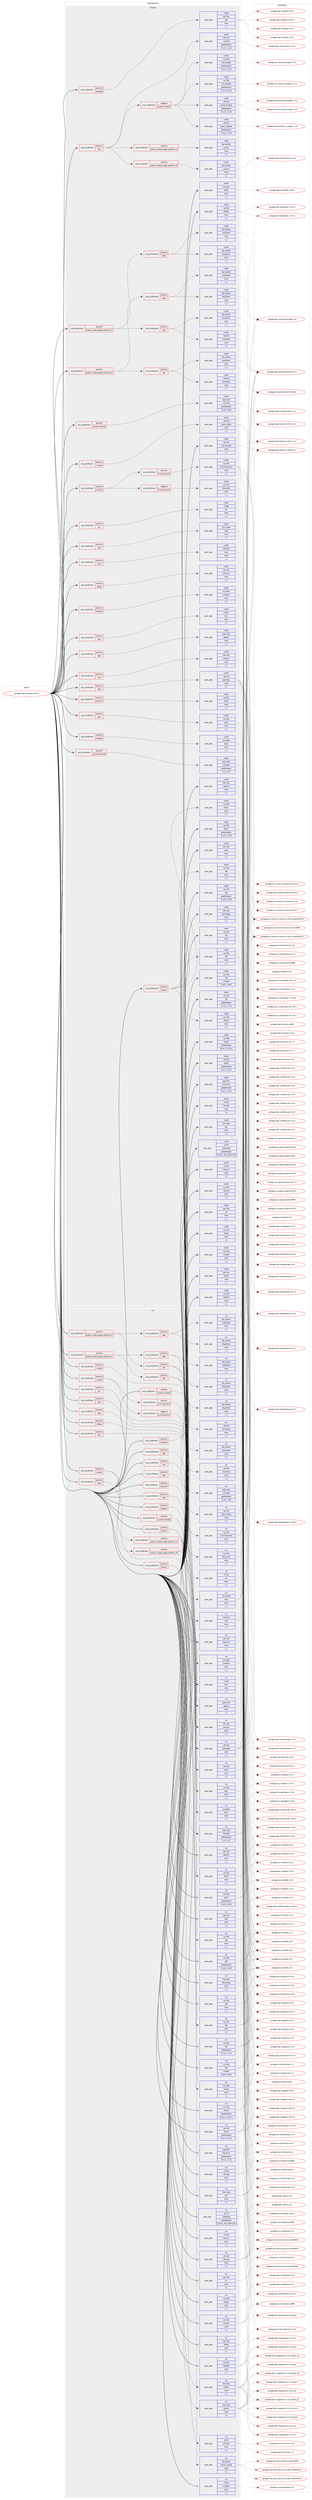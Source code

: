 digraph prolog {

# *************
# Graph options
# *************

newrank=true;
concentrate=true;
compound=true;
graph [rankdir=LR,fontname=Helvetica,fontsize=10,ranksep=1.5];#, ranksep=2.5, nodesep=0.2];
edge  [arrowhead=vee];
node  [fontname=Helvetica,fontsize=10];

# **********
# The ebuild
# **********

subgraph cluster_leftcol {
color=gray;
rank=same;
label=<<i>ebuild</i>>;
id [label="portage://net-fs/samba-4.18.10", color=red, width=4, href="../net-fs/samba-4.18.10.svg"];
}

# ****************
# The dependencies
# ****************

subgraph cluster_midcol {
color=gray;
label=<<i>dependencies</i>>;
subgraph cluster_compile {
fillcolor="#eeeeee";
style=filled;
label=<<i>compile</i>>;
subgraph cond90289 {
dependency346924 [label=<<TABLE BORDER="0" CELLBORDER="1" CELLSPACING="0" CELLPADDING="4"><TR><TD ROWSPAN="3" CELLPADDING="10">use_conditional</TD></TR><TR><TD>positive</TD></TR><TR><TD>acl</TD></TR></TABLE>>, shape=none, color=red];
subgraph pack254038 {
dependency346925 [label=<<TABLE BORDER="0" CELLBORDER="1" CELLSPACING="0" CELLPADDING="4" WIDTH="220"><TR><TD ROWSPAN="6" CELLPADDING="30">pack_dep</TD></TR><TR><TD WIDTH="110">install</TD></TR><TR><TD>virtual</TD></TR><TR><TD>acl</TD></TR><TR><TD>none</TD></TR><TR><TD>[,,]</TD></TR></TABLE>>, shape=none, color=blue];
}
dependency346924:e -> dependency346925:w [weight=20,style="dashed",arrowhead="vee"];
}
id:e -> dependency346924:w [weight=20,style="solid",arrowhead="vee"];
subgraph cond90290 {
dependency346926 [label=<<TABLE BORDER="0" CELLBORDER="1" CELLSPACING="0" CELLPADDING="4"><TR><TD ROWSPAN="3" CELLPADDING="10">use_conditional</TD></TR><TR><TD>positive</TD></TR><TR><TD>ceph</TD></TR></TABLE>>, shape=none, color=red];
subgraph pack254039 {
dependency346927 [label=<<TABLE BORDER="0" CELLBORDER="1" CELLSPACING="0" CELLPADDING="4" WIDTH="220"><TR><TD ROWSPAN="6" CELLPADDING="30">pack_dep</TD></TR><TR><TD WIDTH="110">install</TD></TR><TR><TD>sys-cluster</TD></TR><TR><TD>ceph</TD></TR><TR><TD>none</TD></TR><TR><TD>[,,]</TD></TR></TABLE>>, shape=none, color=blue];
}
dependency346926:e -> dependency346927:w [weight=20,style="dashed",arrowhead="vee"];
}
id:e -> dependency346926:w [weight=20,style="solid",arrowhead="vee"];
subgraph cond90291 {
dependency346928 [label=<<TABLE BORDER="0" CELLBORDER="1" CELLSPACING="0" CELLPADDING="4"><TR><TD ROWSPAN="3" CELLPADDING="10">use_conditional</TD></TR><TR><TD>positive</TD></TR><TR><TD>cluster</TD></TR></TABLE>>, shape=none, color=red];
subgraph pack254040 {
dependency346929 [label=<<TABLE BORDER="0" CELLBORDER="1" CELLSPACING="0" CELLPADDING="4" WIDTH="220"><TR><TD ROWSPAN="6" CELLPADDING="30">pack_dep</TD></TR><TR><TD WIDTH="110">install</TD></TR><TR><TD>net-libs</TD></TR><TR><TD>rpcsvc-proto</TD></TR><TR><TD>none</TD></TR><TR><TD>[,,]</TD></TR></TABLE>>, shape=none, color=blue];
}
dependency346928:e -> dependency346929:w [weight=20,style="dashed",arrowhead="vee"];
}
id:e -> dependency346928:w [weight=20,style="solid",arrowhead="vee"];
subgraph cond90292 {
dependency346930 [label=<<TABLE BORDER="0" CELLBORDER="1" CELLSPACING="0" CELLPADDING="4"><TR><TD ROWSPAN="3" CELLPADDING="10">use_conditional</TD></TR><TR><TD>positive</TD></TR><TR><TD>cups</TD></TR></TABLE>>, shape=none, color=red];
subgraph pack254041 {
dependency346931 [label=<<TABLE BORDER="0" CELLBORDER="1" CELLSPACING="0" CELLPADDING="4" WIDTH="220"><TR><TD ROWSPAN="6" CELLPADDING="30">pack_dep</TD></TR><TR><TD WIDTH="110">install</TD></TR><TR><TD>net-print</TD></TR><TR><TD>cups</TD></TR><TR><TD>none</TD></TR><TR><TD>[,,]</TD></TR></TABLE>>, shape=none, color=blue];
}
dependency346930:e -> dependency346931:w [weight=20,style="dashed",arrowhead="vee"];
}
id:e -> dependency346930:w [weight=20,style="solid",arrowhead="vee"];
subgraph cond90293 {
dependency346932 [label=<<TABLE BORDER="0" CELLBORDER="1" CELLSPACING="0" CELLPADDING="4"><TR><TD ROWSPAN="3" CELLPADDING="10">use_conditional</TD></TR><TR><TD>positive</TD></TR><TR><TD>debug</TD></TR></TABLE>>, shape=none, color=red];
subgraph pack254042 {
dependency346933 [label=<<TABLE BORDER="0" CELLBORDER="1" CELLSPACING="0" CELLPADDING="4" WIDTH="220"><TR><TD ROWSPAN="6" CELLPADDING="30">pack_dep</TD></TR><TR><TD WIDTH="110">install</TD></TR><TR><TD>dev-util</TD></TR><TR><TD>lttng-ust</TD></TR><TR><TD>none</TD></TR><TR><TD>[,,]</TD></TR></TABLE>>, shape=none, color=blue];
}
dependency346932:e -> dependency346933:w [weight=20,style="dashed",arrowhead="vee"];
}
id:e -> dependency346932:w [weight=20,style="solid",arrowhead="vee"];
subgraph cond90294 {
dependency346934 [label=<<TABLE BORDER="0" CELLBORDER="1" CELLSPACING="0" CELLPADDING="4"><TR><TD ROWSPAN="3" CELLPADDING="10">use_conditional</TD></TR><TR><TD>positive</TD></TR><TR><TD>fam</TD></TR></TABLE>>, shape=none, color=red];
subgraph pack254043 {
dependency346935 [label=<<TABLE BORDER="0" CELLBORDER="1" CELLSPACING="0" CELLPADDING="4" WIDTH="220"><TR><TD ROWSPAN="6" CELLPADDING="30">pack_dep</TD></TR><TR><TD WIDTH="110">install</TD></TR><TR><TD>virtual</TD></TR><TR><TD>fam</TD></TR><TR><TD>none</TD></TR><TR><TD>[,,]</TD></TR></TABLE>>, shape=none, color=blue];
}
dependency346934:e -> dependency346935:w [weight=20,style="dashed",arrowhead="vee"];
}
id:e -> dependency346934:w [weight=20,style="solid",arrowhead="vee"];
subgraph cond90295 {
dependency346936 [label=<<TABLE BORDER="0" CELLBORDER="1" CELLSPACING="0" CELLPADDING="4"><TR><TD ROWSPAN="3" CELLPADDING="10">use_conditional</TD></TR><TR><TD>positive</TD></TR><TR><TD>gpg</TD></TR></TABLE>>, shape=none, color=red];
subgraph pack254044 {
dependency346937 [label=<<TABLE BORDER="0" CELLBORDER="1" CELLSPACING="0" CELLPADDING="4" WIDTH="220"><TR><TD ROWSPAN="6" CELLPADDING="30">pack_dep</TD></TR><TR><TD WIDTH="110">install</TD></TR><TR><TD>app-crypt</TD></TR><TR><TD>gpgme</TD></TR><TR><TD>none</TD></TR><TR><TD>[,,]</TD></TR></TABLE>>, shape=none, color=blue];
}
dependency346936:e -> dependency346937:w [weight=20,style="dashed",arrowhead="vee"];
}
id:e -> dependency346936:w [weight=20,style="solid",arrowhead="vee"];
subgraph cond90296 {
dependency346938 [label=<<TABLE BORDER="0" CELLBORDER="1" CELLSPACING="0" CELLPADDING="4"><TR><TD ROWSPAN="3" CELLPADDING="10">use_conditional</TD></TR><TR><TD>positive</TD></TR><TR><TD>json</TD></TR></TABLE>>, shape=none, color=red];
subgraph pack254045 {
dependency346939 [label=<<TABLE BORDER="0" CELLBORDER="1" CELLSPACING="0" CELLPADDING="4" WIDTH="220"><TR><TD ROWSPAN="6" CELLPADDING="30">pack_dep</TD></TR><TR><TD WIDTH="110">install</TD></TR><TR><TD>dev-libs</TD></TR><TR><TD>jansson</TD></TR><TR><TD>none</TD></TR><TR><TD>[,,]</TD></TR></TABLE>>, shape=none, color=blue];
}
dependency346938:e -> dependency346939:w [weight=20,style="dashed",arrowhead="vee"];
}
id:e -> dependency346938:w [weight=20,style="solid",arrowhead="vee"];
subgraph cond90297 {
dependency346940 [label=<<TABLE BORDER="0" CELLBORDER="1" CELLSPACING="0" CELLPADDING="4"><TR><TD ROWSPAN="3" CELLPADDING="10">use_conditional</TD></TR><TR><TD>positive</TD></TR><TR><TD>ldap</TD></TR></TABLE>>, shape=none, color=red];
subgraph pack254046 {
dependency346941 [label=<<TABLE BORDER="0" CELLBORDER="1" CELLSPACING="0" CELLPADDING="4" WIDTH="220"><TR><TD ROWSPAN="6" CELLPADDING="30">pack_dep</TD></TR><TR><TD WIDTH="110">install</TD></TR><TR><TD>net-nds</TD></TR><TR><TD>openldap</TD></TR><TR><TD>none</TD></TR><TR><TD>[,,]</TD></TR></TABLE>>, shape=none, color=blue];
}
dependency346940:e -> dependency346941:w [weight=20,style="dashed",arrowhead="vee"];
}
id:e -> dependency346940:w [weight=20,style="solid",arrowhead="vee"];
subgraph cond90298 {
dependency346942 [label=<<TABLE BORDER="0" CELLBORDER="1" CELLSPACING="0" CELLPADDING="4"><TR><TD ROWSPAN="3" CELLPADDING="10">use_conditional</TD></TR><TR><TD>positive</TD></TR><TR><TD>pam</TD></TR></TABLE>>, shape=none, color=red];
subgraph pack254047 {
dependency346943 [label=<<TABLE BORDER="0" CELLBORDER="1" CELLSPACING="0" CELLPADDING="4" WIDTH="220"><TR><TD ROWSPAN="6" CELLPADDING="30">pack_dep</TD></TR><TR><TD WIDTH="110">install</TD></TR><TR><TD>sys-libs</TD></TR><TR><TD>pam</TD></TR><TR><TD>none</TD></TR><TR><TD>[,,]</TD></TR></TABLE>>, shape=none, color=blue];
}
dependency346942:e -> dependency346943:w [weight=20,style="dashed",arrowhead="vee"];
}
id:e -> dependency346942:w [weight=20,style="solid",arrowhead="vee"];
subgraph cond90299 {
dependency346944 [label=<<TABLE BORDER="0" CELLBORDER="1" CELLSPACING="0" CELLPADDING="4"><TR><TD ROWSPAN="3" CELLPADDING="10">use_conditional</TD></TR><TR><TD>positive</TD></TR><TR><TD>python</TD></TR></TABLE>>, shape=none, color=red];
subgraph pack254048 {
dependency346945 [label=<<TABLE BORDER="0" CELLBORDER="1" CELLSPACING="0" CELLPADDING="4" WIDTH="220"><TR><TD ROWSPAN="6" CELLPADDING="30">pack_dep</TD></TR><TR><TD WIDTH="110">install</TD></TR><TR><TD>sys-libs</TD></TR><TR><TD>ldb</TD></TR><TR><TD>none</TD></TR><TR><TD>[,,]</TD></TR></TABLE>>, shape=none, color=blue];
}
dependency346944:e -> dependency346945:w [weight=20,style="dashed",arrowhead="vee"];
subgraph pack254049 {
dependency346946 [label=<<TABLE BORDER="0" CELLBORDER="1" CELLSPACING="0" CELLPADDING="4" WIDTH="220"><TR><TD ROWSPAN="6" CELLPADDING="30">pack_dep</TD></TR><TR><TD WIDTH="110">install</TD></TR><TR><TD>sys-libs</TD></TR><TR><TD>talloc</TD></TR><TR><TD>none</TD></TR><TR><TD>[,,]</TD></TR></TABLE>>, shape=none, color=blue];
}
dependency346944:e -> dependency346946:w [weight=20,style="dashed",arrowhead="vee"];
subgraph pack254050 {
dependency346947 [label=<<TABLE BORDER="0" CELLBORDER="1" CELLSPACING="0" CELLPADDING="4" WIDTH="220"><TR><TD ROWSPAN="6" CELLPADDING="30">pack_dep</TD></TR><TR><TD WIDTH="110">install</TD></TR><TR><TD>sys-libs</TD></TR><TR><TD>tdb</TD></TR><TR><TD>none</TD></TR><TR><TD>[,,]</TD></TR></TABLE>>, shape=none, color=blue];
}
dependency346944:e -> dependency346947:w [weight=20,style="dashed",arrowhead="vee"];
subgraph pack254051 {
dependency346948 [label=<<TABLE BORDER="0" CELLBORDER="1" CELLSPACING="0" CELLPADDING="4" WIDTH="220"><TR><TD ROWSPAN="6" CELLPADDING="30">pack_dep</TD></TR><TR><TD WIDTH="110">install</TD></TR><TR><TD>sys-libs</TD></TR><TR><TD>tevent</TD></TR><TR><TD>none</TD></TR><TR><TD>[,,]</TD></TR></TABLE>>, shape=none, color=blue];
}
dependency346944:e -> dependency346948:w [weight=20,style="dashed",arrowhead="vee"];
}
id:e -> dependency346944:w [weight=20,style="solid",arrowhead="vee"];
subgraph cond90300 {
dependency346949 [label=<<TABLE BORDER="0" CELLBORDER="1" CELLSPACING="0" CELLPADDING="4"><TR><TD ROWSPAN="3" CELLPADDING="10">use_conditional</TD></TR><TR><TD>positive</TD></TR><TR><TD>python_single_target_python3_10</TD></TR></TABLE>>, shape=none, color=red];
subgraph cond90301 {
dependency346950 [label=<<TABLE BORDER="0" CELLBORDER="1" CELLSPACING="0" CELLPADDING="4"><TR><TD ROWSPAN="3" CELLPADDING="10">use_conditional</TD></TR><TR><TD>positive</TD></TR><TR><TD>addc</TD></TR></TABLE>>, shape=none, color=red];
subgraph pack254052 {
dependency346951 [label=<<TABLE BORDER="0" CELLBORDER="1" CELLSPACING="0" CELLPADDING="4" WIDTH="220"><TR><TD ROWSPAN="6" CELLPADDING="30">pack_dep</TD></TR><TR><TD WIDTH="110">install</TD></TR><TR><TD>dev-python</TD></TR><TR><TD>dnspython</TD></TR><TR><TD>none</TD></TR><TR><TD>[,,]</TD></TR></TABLE>>, shape=none, color=blue];
}
dependency346950:e -> dependency346951:w [weight=20,style="dashed",arrowhead="vee"];
subgraph pack254053 {
dependency346952 [label=<<TABLE BORDER="0" CELLBORDER="1" CELLSPACING="0" CELLPADDING="4" WIDTH="220"><TR><TD ROWSPAN="6" CELLPADDING="30">pack_dep</TD></TR><TR><TD WIDTH="110">install</TD></TR><TR><TD>dev-python</TD></TR><TR><TD>markdown</TD></TR><TR><TD>none</TD></TR><TR><TD>[,,]</TD></TR></TABLE>>, shape=none, color=blue];
}
dependency346950:e -> dependency346952:w [weight=20,style="dashed",arrowhead="vee"];
}
dependency346949:e -> dependency346950:w [weight=20,style="dashed",arrowhead="vee"];
subgraph cond90302 {
dependency346953 [label=<<TABLE BORDER="0" CELLBORDER="1" CELLSPACING="0" CELLPADDING="4"><TR><TD ROWSPAN="3" CELLPADDING="10">use_conditional</TD></TR><TR><TD>positive</TD></TR><TR><TD>ads</TD></TR></TABLE>>, shape=none, color=red];
subgraph pack254054 {
dependency346954 [label=<<TABLE BORDER="0" CELLBORDER="1" CELLSPACING="0" CELLPADDING="4" WIDTH="220"><TR><TD ROWSPAN="6" CELLPADDING="30">pack_dep</TD></TR><TR><TD WIDTH="110">install</TD></TR><TR><TD>dev-python</TD></TR><TR><TD>dnspython</TD></TR><TR><TD>none</TD></TR><TR><TD>[,,]</TD></TR></TABLE>>, shape=none, color=blue];
}
dependency346953:e -> dependency346954:w [weight=20,style="dashed",arrowhead="vee"];
subgraph pack254055 {
dependency346955 [label=<<TABLE BORDER="0" CELLBORDER="1" CELLSPACING="0" CELLPADDING="4" WIDTH="220"><TR><TD ROWSPAN="6" CELLPADDING="30">pack_dep</TD></TR><TR><TD WIDTH="110">install</TD></TR><TR><TD>net-dns</TD></TR><TR><TD>bind-tools</TD></TR><TR><TD>none</TD></TR><TR><TD>[,,]</TD></TR></TABLE>>, shape=none, color=blue];
}
dependency346953:e -> dependency346955:w [weight=20,style="dashed",arrowhead="vee"];
}
dependency346949:e -> dependency346953:w [weight=20,style="dashed",arrowhead="vee"];
}
id:e -> dependency346949:w [weight=20,style="solid",arrowhead="vee"];
subgraph cond90303 {
dependency346956 [label=<<TABLE BORDER="0" CELLBORDER="1" CELLSPACING="0" CELLPADDING="4"><TR><TD ROWSPAN="3" CELLPADDING="10">use_conditional</TD></TR><TR><TD>positive</TD></TR><TR><TD>python_single_target_python3_11</TD></TR></TABLE>>, shape=none, color=red];
subgraph cond90304 {
dependency346957 [label=<<TABLE BORDER="0" CELLBORDER="1" CELLSPACING="0" CELLPADDING="4"><TR><TD ROWSPAN="3" CELLPADDING="10">use_conditional</TD></TR><TR><TD>positive</TD></TR><TR><TD>addc</TD></TR></TABLE>>, shape=none, color=red];
subgraph pack254056 {
dependency346958 [label=<<TABLE BORDER="0" CELLBORDER="1" CELLSPACING="0" CELLPADDING="4" WIDTH="220"><TR><TD ROWSPAN="6" CELLPADDING="30">pack_dep</TD></TR><TR><TD WIDTH="110">install</TD></TR><TR><TD>dev-python</TD></TR><TR><TD>dnspython</TD></TR><TR><TD>none</TD></TR><TR><TD>[,,]</TD></TR></TABLE>>, shape=none, color=blue];
}
dependency346957:e -> dependency346958:w [weight=20,style="dashed",arrowhead="vee"];
subgraph pack254057 {
dependency346959 [label=<<TABLE BORDER="0" CELLBORDER="1" CELLSPACING="0" CELLPADDING="4" WIDTH="220"><TR><TD ROWSPAN="6" CELLPADDING="30">pack_dep</TD></TR><TR><TD WIDTH="110">install</TD></TR><TR><TD>dev-python</TD></TR><TR><TD>markdown</TD></TR><TR><TD>none</TD></TR><TR><TD>[,,]</TD></TR></TABLE>>, shape=none, color=blue];
}
dependency346957:e -> dependency346959:w [weight=20,style="dashed",arrowhead="vee"];
}
dependency346956:e -> dependency346957:w [weight=20,style="dashed",arrowhead="vee"];
subgraph cond90305 {
dependency346960 [label=<<TABLE BORDER="0" CELLBORDER="1" CELLSPACING="0" CELLPADDING="4"><TR><TD ROWSPAN="3" CELLPADDING="10">use_conditional</TD></TR><TR><TD>positive</TD></TR><TR><TD>ads</TD></TR></TABLE>>, shape=none, color=red];
subgraph pack254058 {
dependency346961 [label=<<TABLE BORDER="0" CELLBORDER="1" CELLSPACING="0" CELLPADDING="4" WIDTH="220"><TR><TD ROWSPAN="6" CELLPADDING="30">pack_dep</TD></TR><TR><TD WIDTH="110">install</TD></TR><TR><TD>dev-python</TD></TR><TR><TD>dnspython</TD></TR><TR><TD>none</TD></TR><TR><TD>[,,]</TD></TR></TABLE>>, shape=none, color=blue];
}
dependency346960:e -> dependency346961:w [weight=20,style="dashed",arrowhead="vee"];
subgraph pack254059 {
dependency346962 [label=<<TABLE BORDER="0" CELLBORDER="1" CELLSPACING="0" CELLPADDING="4" WIDTH="220"><TR><TD ROWSPAN="6" CELLPADDING="30">pack_dep</TD></TR><TR><TD WIDTH="110">install</TD></TR><TR><TD>net-dns</TD></TR><TR><TD>bind-tools</TD></TR><TR><TD>none</TD></TR><TR><TD>[,,]</TD></TR></TABLE>>, shape=none, color=blue];
}
dependency346960:e -> dependency346962:w [weight=20,style="dashed",arrowhead="vee"];
}
dependency346956:e -> dependency346960:w [weight=20,style="dashed",arrowhead="vee"];
}
id:e -> dependency346956:w [weight=20,style="solid",arrowhead="vee"];
subgraph cond90306 {
dependency346963 [label=<<TABLE BORDER="0" CELLBORDER="1" CELLSPACING="0" CELLPADDING="4"><TR><TD ROWSPAN="3" CELLPADDING="10">use_conditional</TD></TR><TR><TD>positive</TD></TR><TR><TD>snapper</TD></TR></TABLE>>, shape=none, color=red];
subgraph pack254060 {
dependency346964 [label=<<TABLE BORDER="0" CELLBORDER="1" CELLSPACING="0" CELLPADDING="4" WIDTH="220"><TR><TD ROWSPAN="6" CELLPADDING="30">pack_dep</TD></TR><TR><TD WIDTH="110">install</TD></TR><TR><TD>sys-apps</TD></TR><TR><TD>dbus</TD></TR><TR><TD>none</TD></TR><TR><TD>[,,]</TD></TR></TABLE>>, shape=none, color=blue];
}
dependency346963:e -> dependency346964:w [weight=20,style="dashed",arrowhead="vee"];
}
id:e -> dependency346963:w [weight=20,style="solid",arrowhead="vee"];
subgraph cond90307 {
dependency346965 [label=<<TABLE BORDER="0" CELLBORDER="1" CELLSPACING="0" CELLPADDING="4"><TR><TD ROWSPAN="3" CELLPADDING="10">use_conditional</TD></TR><TR><TD>positive</TD></TR><TR><TD>spotlight</TD></TR></TABLE>>, shape=none, color=red];
subgraph pack254061 {
dependency346966 [label=<<TABLE BORDER="0" CELLBORDER="1" CELLSPACING="0" CELLPADDING="4" WIDTH="220"><TR><TD ROWSPAN="6" CELLPADDING="30">pack_dep</TD></TR><TR><TD WIDTH="110">install</TD></TR><TR><TD>dev-libs</TD></TR><TR><TD>glib</TD></TR><TR><TD>none</TD></TR><TR><TD>[,,]</TD></TR></TABLE>>, shape=none, color=blue];
}
dependency346965:e -> dependency346966:w [weight=20,style="dashed",arrowhead="vee"];
}
id:e -> dependency346965:w [weight=20,style="solid",arrowhead="vee"];
subgraph cond90308 {
dependency346967 [label=<<TABLE BORDER="0" CELLBORDER="1" CELLSPACING="0" CELLPADDING="4"><TR><TD ROWSPAN="3" CELLPADDING="10">use_conditional</TD></TR><TR><TD>positive</TD></TR><TR><TD>system-heimdal</TD></TR></TABLE>>, shape=none, color=red];
subgraph pack254062 {
dependency346968 [label=<<TABLE BORDER="0" CELLBORDER="1" CELLSPACING="0" CELLPADDING="4" WIDTH="220"><TR><TD ROWSPAN="6" CELLPADDING="30">pack_dep</TD></TR><TR><TD WIDTH="110">install</TD></TR><TR><TD>app-crypt</TD></TR><TR><TD>heimdal</TD></TR><TR><TD>greaterequal</TD></TR><TR><TD>[1.5,,,1.5]</TD></TR></TABLE>>, shape=none, color=blue];
}
dependency346967:e -> dependency346968:w [weight=20,style="dashed",arrowhead="vee"];
}
id:e -> dependency346967:w [weight=20,style="solid",arrowhead="vee"];
subgraph cond90309 {
dependency346969 [label=<<TABLE BORDER="0" CELLBORDER="1" CELLSPACING="0" CELLPADDING="4"><TR><TD ROWSPAN="3" CELLPADDING="10">use_conditional</TD></TR><TR><TD>positive</TD></TR><TR><TD>system-mitkrb5</TD></TR></TABLE>>, shape=none, color=red];
subgraph pack254063 {
dependency346970 [label=<<TABLE BORDER="0" CELLBORDER="1" CELLSPACING="0" CELLPADDING="4" WIDTH="220"><TR><TD ROWSPAN="6" CELLPADDING="30">pack_dep</TD></TR><TR><TD WIDTH="110">install</TD></TR><TR><TD>app-crypt</TD></TR><TR><TD>mit-krb5</TD></TR><TR><TD>greaterequal</TD></TR><TR><TD>[1.19,,,1.19]</TD></TR></TABLE>>, shape=none, color=blue];
}
dependency346969:e -> dependency346970:w [weight=20,style="dashed",arrowhead="vee"];
}
id:e -> dependency346969:w [weight=20,style="solid",arrowhead="vee"];
subgraph cond90310 {
dependency346971 [label=<<TABLE BORDER="0" CELLBORDER="1" CELLSPACING="0" CELLPADDING="4"><TR><TD ROWSPAN="3" CELLPADDING="10">use_conditional</TD></TR><TR><TD>positive</TD></TR><TR><TD>systemd</TD></TR></TABLE>>, shape=none, color=red];
subgraph pack254064 {
dependency346972 [label=<<TABLE BORDER="0" CELLBORDER="1" CELLSPACING="0" CELLPADDING="4" WIDTH="220"><TR><TD ROWSPAN="6" CELLPADDING="30">pack_dep</TD></TR><TR><TD WIDTH="110">install</TD></TR><TR><TD>sys-apps</TD></TR><TR><TD>systemd</TD></TR><TR><TD>none</TD></TR><TR><TD>[,,]</TD></TR></TABLE>>, shape=none, color=blue];
}
dependency346971:e -> dependency346972:w [weight=20,style="dashed",arrowhead="vee"];
}
id:e -> dependency346971:w [weight=20,style="solid",arrowhead="vee"];
subgraph cond90311 {
dependency346973 [label=<<TABLE BORDER="0" CELLBORDER="1" CELLSPACING="0" CELLPADDING="4"><TR><TD ROWSPAN="3" CELLPADDING="10">use_conditional</TD></TR><TR><TD>positive</TD></TR><TR><TD>test</TD></TR></TABLE>>, shape=none, color=red];
subgraph pack254065 {
dependency346974 [label=<<TABLE BORDER="0" CELLBORDER="1" CELLSPACING="0" CELLPADDING="4" WIDTH="220"><TR><TD ROWSPAN="6" CELLPADDING="30">pack_dep</TD></TR><TR><TD WIDTH="110">install</TD></TR><TR><TD>dev-util</TD></TR><TR><TD>cmocka</TD></TR><TR><TD>greaterequal</TD></TR><TR><TD>[1.1.3,,,1.1.3]</TD></TR></TABLE>>, shape=none, color=blue];
}
dependency346973:e -> dependency346974:w [weight=20,style="dashed",arrowhead="vee"];
subgraph cond90312 {
dependency346975 [label=<<TABLE BORDER="0" CELLBORDER="1" CELLSPACING="0" CELLPADDING="4"><TR><TD ROWSPAN="3" CELLPADDING="10">use_conditional</TD></TR><TR><TD>positive</TD></TR><TR><TD>python_single_target_python3_10</TD></TR></TABLE>>, shape=none, color=red];
subgraph pack254066 {
dependency346976 [label=<<TABLE BORDER="0" CELLBORDER="1" CELLSPACING="0" CELLPADDING="4" WIDTH="220"><TR><TD ROWSPAN="6" CELLPADDING="30">pack_dep</TD></TR><TR><TD WIDTH="110">install</TD></TR><TR><TD>dev-python</TD></TR><TR><TD>subunit</TD></TR><TR><TD>none</TD></TR><TR><TD>[,,]</TD></TR></TABLE>>, shape=none, color=blue];
}
dependency346975:e -> dependency346976:w [weight=20,style="dashed",arrowhead="vee"];
}
dependency346973:e -> dependency346975:w [weight=20,style="dashed",arrowhead="vee"];
subgraph cond90313 {
dependency346977 [label=<<TABLE BORDER="0" CELLBORDER="1" CELLSPACING="0" CELLPADDING="4"><TR><TD ROWSPAN="3" CELLPADDING="10">use_conditional</TD></TR><TR><TD>positive</TD></TR><TR><TD>python_single_target_python3_11</TD></TR></TABLE>>, shape=none, color=red];
subgraph pack254067 {
dependency346978 [label=<<TABLE BORDER="0" CELLBORDER="1" CELLSPACING="0" CELLPADDING="4" WIDTH="220"><TR><TD ROWSPAN="6" CELLPADDING="30">pack_dep</TD></TR><TR><TD WIDTH="110">install</TD></TR><TR><TD>dev-python</TD></TR><TR><TD>subunit</TD></TR><TR><TD>none</TD></TR><TR><TD>[,,]</TD></TR></TABLE>>, shape=none, color=blue];
}
dependency346977:e -> dependency346978:w [weight=20,style="dashed",arrowhead="vee"];
}
dependency346973:e -> dependency346977:w [weight=20,style="dashed",arrowhead="vee"];
subgraph cond90314 {
dependency346979 [label=<<TABLE BORDER="0" CELLBORDER="1" CELLSPACING="0" CELLPADDING="4"><TR><TD ROWSPAN="3" CELLPADDING="10">use_conditional</TD></TR><TR><TD>negative</TD></TR><TR><TD>system-mitkrb5</TD></TR></TABLE>>, shape=none, color=red];
subgraph pack254068 {
dependency346980 [label=<<TABLE BORDER="0" CELLBORDER="1" CELLSPACING="0" CELLPADDING="4" WIDTH="220"><TR><TD ROWSPAN="6" CELLPADDING="30">pack_dep</TD></TR><TR><TD WIDTH="110">install</TD></TR><TR><TD>net-dns</TD></TR><TR><TD>resolv_wrapper</TD></TR><TR><TD>greaterequal</TD></TR><TR><TD>[1.1.4,,,1.1.4]</TD></TR></TABLE>>, shape=none, color=blue];
}
dependency346979:e -> dependency346980:w [weight=20,style="dashed",arrowhead="vee"];
subgraph pack254069 {
dependency346981 [label=<<TABLE BORDER="0" CELLBORDER="1" CELLSPACING="0" CELLPADDING="4" WIDTH="220"><TR><TD ROWSPAN="6" CELLPADDING="30">pack_dep</TD></TR><TR><TD WIDTH="110">install</TD></TR><TR><TD>net-libs</TD></TR><TR><TD>socket_wrapper</TD></TR><TR><TD>greaterequal</TD></TR><TR><TD>[1.1.9,,,1.1.9]</TD></TR></TABLE>>, shape=none, color=blue];
}
dependency346979:e -> dependency346981:w [weight=20,style="dashed",arrowhead="vee"];
subgraph pack254070 {
dependency346982 [label=<<TABLE BORDER="0" CELLBORDER="1" CELLSPACING="0" CELLPADDING="4" WIDTH="220"><TR><TD ROWSPAN="6" CELLPADDING="30">pack_dep</TD></TR><TR><TD WIDTH="110">install</TD></TR><TR><TD>sys-libs</TD></TR><TR><TD>nss_wrapper</TD></TR><TR><TD>greaterequal</TD></TR><TR><TD>[1.1.3,,,1.1.3]</TD></TR></TABLE>>, shape=none, color=blue];
}
dependency346979:e -> dependency346982:w [weight=20,style="dashed",arrowhead="vee"];
subgraph pack254071 {
dependency346983 [label=<<TABLE BORDER="0" CELLBORDER="1" CELLSPACING="0" CELLPADDING="4" WIDTH="220"><TR><TD ROWSPAN="6" CELLPADDING="30">pack_dep</TD></TR><TR><TD WIDTH="110">install</TD></TR><TR><TD>sys-libs</TD></TR><TR><TD>uid_wrapper</TD></TR><TR><TD>greaterequal</TD></TR><TR><TD>[1.2.1,,,1.2.1]</TD></TR></TABLE>>, shape=none, color=blue];
}
dependency346979:e -> dependency346983:w [weight=20,style="dashed",arrowhead="vee"];
}
dependency346973:e -> dependency346979:w [weight=20,style="dashed",arrowhead="vee"];
}
id:e -> dependency346973:w [weight=20,style="solid",arrowhead="vee"];
subgraph cond90315 {
dependency346984 [label=<<TABLE BORDER="0" CELLBORDER="1" CELLSPACING="0" CELLPADDING="4"><TR><TD ROWSPAN="3" CELLPADDING="10">use_conditional</TD></TR><TR><TD>positive</TD></TR><TR><TD>unwind</TD></TR></TABLE>>, shape=none, color=red];
subgraph cond90316 {
dependency346985 [label=<<TABLE BORDER="0" CELLBORDER="1" CELLSPACING="0" CELLPADDING="4"><TR><TD ROWSPAN="3" CELLPADDING="10">use_conditional</TD></TR><TR><TD>positive</TD></TR><TR><TD>llvm-libunwind</TD></TR></TABLE>>, shape=none, color=red];
subgraph pack254072 {
dependency346986 [label=<<TABLE BORDER="0" CELLBORDER="1" CELLSPACING="0" CELLPADDING="4" WIDTH="220"><TR><TD ROWSPAN="6" CELLPADDING="30">pack_dep</TD></TR><TR><TD WIDTH="110">install</TD></TR><TR><TD>sys-libs</TD></TR><TR><TD>llvm-libunwind</TD></TR><TR><TD>none</TD></TR><TR><TD>[,,]</TD></TR></TABLE>>, shape=none, color=blue];
}
dependency346985:e -> dependency346986:w [weight=20,style="dashed",arrowhead="vee"];
}
dependency346984:e -> dependency346985:w [weight=20,style="dashed",arrowhead="vee"];
subgraph cond90317 {
dependency346987 [label=<<TABLE BORDER="0" CELLBORDER="1" CELLSPACING="0" CELLPADDING="4"><TR><TD ROWSPAN="3" CELLPADDING="10">use_conditional</TD></TR><TR><TD>negative</TD></TR><TR><TD>llvm-libunwind</TD></TR></TABLE>>, shape=none, color=red];
subgraph pack254073 {
dependency346988 [label=<<TABLE BORDER="0" CELLBORDER="1" CELLSPACING="0" CELLPADDING="4" WIDTH="220"><TR><TD ROWSPAN="6" CELLPADDING="30">pack_dep</TD></TR><TR><TD WIDTH="110">install</TD></TR><TR><TD>sys-libs</TD></TR><TR><TD>libunwind</TD></TR><TR><TD>none</TD></TR><TR><TD>[,,]</TD></TR></TABLE>>, shape=none, color=blue];
}
dependency346987:e -> dependency346988:w [weight=20,style="dashed",arrowhead="vee"];
}
dependency346984:e -> dependency346987:w [weight=20,style="dashed",arrowhead="vee"];
}
id:e -> dependency346984:w [weight=20,style="solid",arrowhead="vee"];
subgraph cond90318 {
dependency346989 [label=<<TABLE BORDER="0" CELLBORDER="1" CELLSPACING="0" CELLPADDING="4"><TR><TD ROWSPAN="3" CELLPADDING="10">use_conditional</TD></TR><TR><TD>positive</TD></TR><TR><TD>zeroconf</TD></TR></TABLE>>, shape=none, color=red];
subgraph pack254074 {
dependency346990 [label=<<TABLE BORDER="0" CELLBORDER="1" CELLSPACING="0" CELLPADDING="4" WIDTH="220"><TR><TD ROWSPAN="6" CELLPADDING="30">pack_dep</TD></TR><TR><TD WIDTH="110">install</TD></TR><TR><TD>net-dns</TD></TR><TR><TD>avahi</TD></TR><TR><TD>none</TD></TR><TR><TD>[,,]</TD></TR></TABLE>>, shape=none, color=blue];
}
dependency346989:e -> dependency346990:w [weight=20,style="dashed",arrowhead="vee"];
}
id:e -> dependency346989:w [weight=20,style="solid",arrowhead="vee"];
subgraph pack254075 {
dependency346991 [label=<<TABLE BORDER="0" CELLBORDER="1" CELLSPACING="0" CELLPADDING="4" WIDTH="220"><TR><TD ROWSPAN="6" CELLPADDING="30">pack_dep</TD></TR><TR><TD WIDTH="110">install</TD></TR><TR><TD>app-arch</TD></TR><TR><TD>libarchive</TD></TR><TR><TD>greaterequal</TD></TR><TR><TD>[3.1.2,,,3.1.2]</TD></TR></TABLE>>, shape=none, color=blue];
}
id:e -> dependency346991:w [weight=20,style="solid",arrowhead="vee"];
subgraph pack254076 {
dependency346992 [label=<<TABLE BORDER="0" CELLBORDER="1" CELLSPACING="0" CELLPADDING="4" WIDTH="220"><TR><TD ROWSPAN="6" CELLPADDING="30">pack_dep</TD></TR><TR><TD WIDTH="110">install</TD></TR><TR><TD>dev-lang</TD></TR><TR><TD>perl</TD></TR><TR><TD>none</TD></TR><TR><TD>[,,]</TD></TR></TABLE>>, shape=none, color=blue];
}
id:e -> dependency346992:w [weight=20,style="solid",arrowhead="vee"];
subgraph pack254077 {
dependency346993 [label=<<TABLE BORDER="0" CELLBORDER="1" CELLSPACING="0" CELLPADDING="4" WIDTH="220"><TR><TD ROWSPAN="6" CELLPADDING="30">pack_dep</TD></TR><TR><TD WIDTH="110">install</TD></TR><TR><TD>dev-libs</TD></TR><TR><TD>icu</TD></TR><TR><TD>none</TD></TR><TR><TD>[,,]</TD></TR></TABLE>>, shape=none, color=blue];
}
id:e -> dependency346993:w [weight=20,style="solid",arrowhead="vee"];
subgraph pack254078 {
dependency346994 [label=<<TABLE BORDER="0" CELLBORDER="1" CELLSPACING="0" CELLPADDING="4" WIDTH="220"><TR><TD ROWSPAN="6" CELLPADDING="30">pack_dep</TD></TR><TR><TD WIDTH="110">install</TD></TR><TR><TD>dev-libs</TD></TR><TR><TD>libbsd</TD></TR><TR><TD>none</TD></TR><TR><TD>[,,]</TD></TR></TABLE>>, shape=none, color=blue];
}
id:e -> dependency346994:w [weight=20,style="solid",arrowhead="vee"];
subgraph pack254079 {
dependency346995 [label=<<TABLE BORDER="0" CELLBORDER="1" CELLSPACING="0" CELLPADDING="4" WIDTH="220"><TR><TD ROWSPAN="6" CELLPADDING="30">pack_dep</TD></TR><TR><TD WIDTH="110">install</TD></TR><TR><TD>dev-libs</TD></TR><TR><TD>libtasn1</TD></TR><TR><TD>none</TD></TR><TR><TD>[,,]</TD></TR></TABLE>>, shape=none, color=blue];
}
id:e -> dependency346995:w [weight=20,style="solid",arrowhead="vee"];
subgraph pack254080 {
dependency346996 [label=<<TABLE BORDER="0" CELLBORDER="1" CELLSPACING="0" CELLPADDING="4" WIDTH="220"><TR><TD ROWSPAN="6" CELLPADDING="30">pack_dep</TD></TR><TR><TD WIDTH="110">install</TD></TR><TR><TD>dev-libs</TD></TR><TR><TD>popt</TD></TR><TR><TD>none</TD></TR><TR><TD>[,,]</TD></TR></TABLE>>, shape=none, color=blue];
}
id:e -> dependency346996:w [weight=20,style="solid",arrowhead="vee"];
subgraph pack254081 {
dependency346997 [label=<<TABLE BORDER="0" CELLBORDER="1" CELLSPACING="0" CELLPADDING="4" WIDTH="220"><TR><TD ROWSPAN="6" CELLPADDING="30">pack_dep</TD></TR><TR><TD WIDTH="110">install</TD></TR><TR><TD>dev-perl</TD></TR><TR><TD>JSON</TD></TR><TR><TD>none</TD></TR><TR><TD>[,,]</TD></TR></TABLE>>, shape=none, color=blue];
}
id:e -> dependency346997:w [weight=20,style="solid",arrowhead="vee"];
subgraph pack254082 {
dependency346998 [label=<<TABLE BORDER="0" CELLBORDER="1" CELLSPACING="0" CELLPADDING="4" WIDTH="220"><TR><TD ROWSPAN="6" CELLPADDING="30">pack_dep</TD></TR><TR><TD WIDTH="110">install</TD></TR><TR><TD>dev-perl</TD></TR><TR><TD>Parse-Yapp</TD></TR><TR><TD>none</TD></TR><TR><TD>[,,]</TD></TR></TABLE>>, shape=none, color=blue];
}
id:e -> dependency346998:w [weight=20,style="solid",arrowhead="vee"];
subgraph pack254083 {
dependency346999 [label=<<TABLE BORDER="0" CELLBORDER="1" CELLSPACING="0" CELLPADDING="4" WIDTH="220"><TR><TD ROWSPAN="6" CELLPADDING="30">pack_dep</TD></TR><TR><TD WIDTH="110">install</TD></TR><TR><TD>net-libs</TD></TR><TR><TD>gnutls</TD></TR><TR><TD>greaterequal</TD></TR><TR><TD>[3.4.7,,,3.4.7]</TD></TR></TABLE>>, shape=none, color=blue];
}
id:e -> dependency346999:w [weight=20,style="solid",arrowhead="vee"];
subgraph pack254084 {
dependency347000 [label=<<TABLE BORDER="0" CELLBORDER="1" CELLSPACING="0" CELLPADDING="4" WIDTH="220"><TR><TD ROWSPAN="6" CELLPADDING="30">pack_dep</TD></TR><TR><TD WIDTH="110">install</TD></TR><TR><TD>net-libs</TD></TR><TR><TD>libtirpc</TD></TR><TR><TD>none</TD></TR><TR><TD>[,,]</TD></TR></TABLE>>, shape=none, color=blue];
}
id:e -> dependency347000:w [weight=20,style="solid",arrowhead="vee"];
subgraph pack254085 {
dependency347001 [label=<<TABLE BORDER="0" CELLBORDER="1" CELLSPACING="0" CELLPADDING="4" WIDTH="220"><TR><TD ROWSPAN="6" CELLPADDING="30">pack_dep</TD></TR><TR><TD WIDTH="110">install</TD></TR><TR><TD>net-libs</TD></TR><TR><TD>rpcsvc-proto</TD></TR><TR><TD>none</TD></TR><TR><TD>[,,]</TD></TR></TABLE>>, shape=none, color=blue];
}
id:e -> dependency347001:w [weight=20,style="solid",arrowhead="vee"];
subgraph pack254086 {
dependency347002 [label=<<TABLE BORDER="0" CELLBORDER="1" CELLSPACING="0" CELLPADDING="4" WIDTH="220"><TR><TD ROWSPAN="6" CELLPADDING="30">pack_dep</TD></TR><TR><TD WIDTH="110">install</TD></TR><TR><TD>sys-fs</TD></TR><TR><TD>e2fsprogs</TD></TR><TR><TD>greaterequal</TD></TR><TR><TD>[1.46.4,,-r51,1.46.4-r51]</TD></TR></TABLE>>, shape=none, color=blue];
}
id:e -> dependency347002:w [weight=20,style="solid",arrowhead="vee"];
subgraph pack254087 {
dependency347003 [label=<<TABLE BORDER="0" CELLBORDER="1" CELLSPACING="0" CELLPADDING="4" WIDTH="220"><TR><TD ROWSPAN="6" CELLPADDING="30">pack_dep</TD></TR><TR><TD WIDTH="110">install</TD></TR><TR><TD>sys-libs</TD></TR><TR><TD>ldb</TD></TR><TR><TD>greaterequal</TD></TR><TR><TD>[2.7.2,,,2.7.2]</TD></TR></TABLE>>, shape=none, color=blue];
}
id:e -> dependency347003:w [weight=20,style="solid",arrowhead="vee"];
subgraph pack254088 {
dependency347004 [label=<<TABLE BORDER="0" CELLBORDER="1" CELLSPACING="0" CELLPADDING="4" WIDTH="220"><TR><TD ROWSPAN="6" CELLPADDING="30">pack_dep</TD></TR><TR><TD WIDTH="110">install</TD></TR><TR><TD>sys-libs</TD></TR><TR><TD>ldb</TD></TR><TR><TD>smaller</TD></TR><TR><TD>[2.8.0,,,2.8.0]</TD></TR></TABLE>>, shape=none, color=blue];
}
id:e -> dependency347004:w [weight=20,style="solid",arrowhead="vee"];
subgraph pack254089 {
dependency347005 [label=<<TABLE BORDER="0" CELLBORDER="1" CELLSPACING="0" CELLPADDING="4" WIDTH="220"><TR><TD ROWSPAN="6" CELLPADDING="30">pack_dep</TD></TR><TR><TD WIDTH="110">install</TD></TR><TR><TD>sys-libs</TD></TR><TR><TD>libcap</TD></TR><TR><TD>none</TD></TR><TR><TD>[,,]</TD></TR></TABLE>>, shape=none, color=blue];
}
id:e -> dependency347005:w [weight=20,style="solid",arrowhead="vee"];
subgraph pack254090 {
dependency347006 [label=<<TABLE BORDER="0" CELLBORDER="1" CELLSPACING="0" CELLPADDING="4" WIDTH="220"><TR><TD ROWSPAN="6" CELLPADDING="30">pack_dep</TD></TR><TR><TD WIDTH="110">install</TD></TR><TR><TD>sys-libs</TD></TR><TR><TD>liburing</TD></TR><TR><TD>none</TD></TR><TR><TD>[,,]</TD></TR></TABLE>>, shape=none, color=blue];
}
id:e -> dependency347006:w [weight=20,style="solid",arrowhead="vee"];
subgraph pack254091 {
dependency347007 [label=<<TABLE BORDER="0" CELLBORDER="1" CELLSPACING="0" CELLPADDING="4" WIDTH="220"><TR><TD ROWSPAN="6" CELLPADDING="30">pack_dep</TD></TR><TR><TD WIDTH="110">install</TD></TR><TR><TD>sys-libs</TD></TR><TR><TD>ncurses</TD></TR><TR><TD>none</TD></TR><TR><TD>[,,]</TD></TR></TABLE>>, shape=none, color=blue];
}
id:e -> dependency347007:w [weight=20,style="solid",arrowhead="vee"];
subgraph pack254092 {
dependency347008 [label=<<TABLE BORDER="0" CELLBORDER="1" CELLSPACING="0" CELLPADDING="4" WIDTH="220"><TR><TD ROWSPAN="6" CELLPADDING="30">pack_dep</TD></TR><TR><TD WIDTH="110">install</TD></TR><TR><TD>sys-libs</TD></TR><TR><TD>readline</TD></TR><TR><TD>none</TD></TR><TR><TD>[,,]</TD></TR></TABLE>>, shape=none, color=blue];
}
id:e -> dependency347008:w [weight=20,style="solid",arrowhead="vee"];
subgraph pack254093 {
dependency347009 [label=<<TABLE BORDER="0" CELLBORDER="1" CELLSPACING="0" CELLPADDING="4" WIDTH="220"><TR><TD ROWSPAN="6" CELLPADDING="30">pack_dep</TD></TR><TR><TD WIDTH="110">install</TD></TR><TR><TD>sys-libs</TD></TR><TR><TD>talloc</TD></TR><TR><TD>greaterequal</TD></TR><TR><TD>[2.4.0,,,2.4.0]</TD></TR></TABLE>>, shape=none, color=blue];
}
id:e -> dependency347009:w [weight=20,style="solid",arrowhead="vee"];
subgraph pack254094 {
dependency347010 [label=<<TABLE BORDER="0" CELLBORDER="1" CELLSPACING="0" CELLPADDING="4" WIDTH="220"><TR><TD ROWSPAN="6" CELLPADDING="30">pack_dep</TD></TR><TR><TD WIDTH="110">install</TD></TR><TR><TD>sys-libs</TD></TR><TR><TD>tdb</TD></TR><TR><TD>greaterequal</TD></TR><TR><TD>[1.4.8,,,1.4.8]</TD></TR></TABLE>>, shape=none, color=blue];
}
id:e -> dependency347010:w [weight=20,style="solid",arrowhead="vee"];
subgraph pack254095 {
dependency347011 [label=<<TABLE BORDER="0" CELLBORDER="1" CELLSPACING="0" CELLPADDING="4" WIDTH="220"><TR><TD ROWSPAN="6" CELLPADDING="30">pack_dep</TD></TR><TR><TD WIDTH="110">install</TD></TR><TR><TD>sys-libs</TD></TR><TR><TD>tevent</TD></TR><TR><TD>greaterequal</TD></TR><TR><TD>[0.14.1,,,0.14.1]</TD></TR></TABLE>>, shape=none, color=blue];
}
id:e -> dependency347011:w [weight=20,style="solid",arrowhead="vee"];
subgraph pack254096 {
dependency347012 [label=<<TABLE BORDER="0" CELLBORDER="1" CELLSPACING="0" CELLPADDING="4" WIDTH="220"><TR><TD ROWSPAN="6" CELLPADDING="30">pack_dep</TD></TR><TR><TD WIDTH="110">install</TD></TR><TR><TD>sys-libs</TD></TR><TR><TD>zlib</TD></TR><TR><TD>none</TD></TR><TR><TD>[,,]</TD></TR></TABLE>>, shape=none, color=blue];
}
id:e -> dependency347012:w [weight=20,style="solid",arrowhead="vee"];
subgraph pack254097 {
dependency347013 [label=<<TABLE BORDER="0" CELLBORDER="1" CELLSPACING="0" CELLPADDING="4" WIDTH="220"><TR><TD ROWSPAN="6" CELLPADDING="30">pack_dep</TD></TR><TR><TD WIDTH="110">install</TD></TR><TR><TD>virtual</TD></TR><TR><TD>libcrypt</TD></TR><TR><TD>none</TD></TR><TR><TD>[,,]</TD></TR></TABLE>>, shape=none, color=blue];
}
id:e -> dependency347013:w [weight=20,style="solid",arrowhead="vee"];
subgraph pack254098 {
dependency347014 [label=<<TABLE BORDER="0" CELLBORDER="1" CELLSPACING="0" CELLPADDING="4" WIDTH="220"><TR><TD ROWSPAN="6" CELLPADDING="30">pack_dep</TD></TR><TR><TD WIDTH="110">install</TD></TR><TR><TD>virtual</TD></TR><TR><TD>libiconv</TD></TR><TR><TD>none</TD></TR><TR><TD>[,,]</TD></TR></TABLE>>, shape=none, color=blue];
}
id:e -> dependency347014:w [weight=20,style="solid",arrowhead="vee"];
}
subgraph cluster_compileandrun {
fillcolor="#eeeeee";
style=filled;
label=<<i>compile and run</i>>;
}
subgraph cluster_run {
fillcolor="#eeeeee";
style=filled;
label=<<i>run</i>>;
subgraph cond90319 {
dependency347015 [label=<<TABLE BORDER="0" CELLBORDER="1" CELLSPACING="0" CELLPADDING="4"><TR><TD ROWSPAN="3" CELLPADDING="10">use_conditional</TD></TR><TR><TD>positive</TD></TR><TR><TD>acl</TD></TR></TABLE>>, shape=none, color=red];
subgraph pack254099 {
dependency347016 [label=<<TABLE BORDER="0" CELLBORDER="1" CELLSPACING="0" CELLPADDING="4" WIDTH="220"><TR><TD ROWSPAN="6" CELLPADDING="30">pack_dep</TD></TR><TR><TD WIDTH="110">run</TD></TR><TR><TD>virtual</TD></TR><TR><TD>acl</TD></TR><TR><TD>none</TD></TR><TR><TD>[,,]</TD></TR></TABLE>>, shape=none, color=blue];
}
dependency347015:e -> dependency347016:w [weight=20,style="dashed",arrowhead="vee"];
}
id:e -> dependency347015:w [weight=20,style="solid",arrowhead="odot"];
subgraph cond90320 {
dependency347017 [label=<<TABLE BORDER="0" CELLBORDER="1" CELLSPACING="0" CELLPADDING="4"><TR><TD ROWSPAN="3" CELLPADDING="10">use_conditional</TD></TR><TR><TD>positive</TD></TR><TR><TD>ceph</TD></TR></TABLE>>, shape=none, color=red];
subgraph pack254100 {
dependency347018 [label=<<TABLE BORDER="0" CELLBORDER="1" CELLSPACING="0" CELLPADDING="4" WIDTH="220"><TR><TD ROWSPAN="6" CELLPADDING="30">pack_dep</TD></TR><TR><TD WIDTH="110">run</TD></TR><TR><TD>sys-cluster</TD></TR><TR><TD>ceph</TD></TR><TR><TD>none</TD></TR><TR><TD>[,,]</TD></TR></TABLE>>, shape=none, color=blue];
}
dependency347017:e -> dependency347018:w [weight=20,style="dashed",arrowhead="vee"];
}
id:e -> dependency347017:w [weight=20,style="solid",arrowhead="odot"];
subgraph cond90321 {
dependency347019 [label=<<TABLE BORDER="0" CELLBORDER="1" CELLSPACING="0" CELLPADDING="4"><TR><TD ROWSPAN="3" CELLPADDING="10">use_conditional</TD></TR><TR><TD>positive</TD></TR><TR><TD>client</TD></TR></TABLE>>, shape=none, color=red];
subgraph pack254101 {
dependency347020 [label=<<TABLE BORDER="0" CELLBORDER="1" CELLSPACING="0" CELLPADDING="4" WIDTH="220"><TR><TD ROWSPAN="6" CELLPADDING="30">pack_dep</TD></TR><TR><TD WIDTH="110">run</TD></TR><TR><TD>net-fs</TD></TR><TR><TD>cifs-utils</TD></TR><TR><TD>none</TD></TR><TR><TD>[,,]</TD></TR></TABLE>>, shape=none, color=blue];
}
dependency347019:e -> dependency347020:w [weight=20,style="dashed",arrowhead="vee"];
}
id:e -> dependency347019:w [weight=20,style="solid",arrowhead="odot"];
subgraph cond90322 {
dependency347021 [label=<<TABLE BORDER="0" CELLBORDER="1" CELLSPACING="0" CELLPADDING="4"><TR><TD ROWSPAN="3" CELLPADDING="10">use_conditional</TD></TR><TR><TD>positive</TD></TR><TR><TD>cluster</TD></TR></TABLE>>, shape=none, color=red];
subgraph pack254102 {
dependency347022 [label=<<TABLE BORDER="0" CELLBORDER="1" CELLSPACING="0" CELLPADDING="4" WIDTH="220"><TR><TD ROWSPAN="6" CELLPADDING="30">pack_dep</TD></TR><TR><TD WIDTH="110">run</TD></TR><TR><TD>net-libs</TD></TR><TR><TD>rpcsvc-proto</TD></TR><TR><TD>none</TD></TR><TR><TD>[,,]</TD></TR></TABLE>>, shape=none, color=blue];
}
dependency347021:e -> dependency347022:w [weight=20,style="dashed",arrowhead="vee"];
}
id:e -> dependency347021:w [weight=20,style="solid",arrowhead="odot"];
subgraph cond90323 {
dependency347023 [label=<<TABLE BORDER="0" CELLBORDER="1" CELLSPACING="0" CELLPADDING="4"><TR><TD ROWSPAN="3" CELLPADDING="10">use_conditional</TD></TR><TR><TD>positive</TD></TR><TR><TD>cups</TD></TR></TABLE>>, shape=none, color=red];
subgraph pack254103 {
dependency347024 [label=<<TABLE BORDER="0" CELLBORDER="1" CELLSPACING="0" CELLPADDING="4" WIDTH="220"><TR><TD ROWSPAN="6" CELLPADDING="30">pack_dep</TD></TR><TR><TD WIDTH="110">run</TD></TR><TR><TD>net-print</TD></TR><TR><TD>cups</TD></TR><TR><TD>none</TD></TR><TR><TD>[,,]</TD></TR></TABLE>>, shape=none, color=blue];
}
dependency347023:e -> dependency347024:w [weight=20,style="dashed",arrowhead="vee"];
}
id:e -> dependency347023:w [weight=20,style="solid",arrowhead="odot"];
subgraph cond90324 {
dependency347025 [label=<<TABLE BORDER="0" CELLBORDER="1" CELLSPACING="0" CELLPADDING="4"><TR><TD ROWSPAN="3" CELLPADDING="10">use_conditional</TD></TR><TR><TD>positive</TD></TR><TR><TD>debug</TD></TR></TABLE>>, shape=none, color=red];
subgraph pack254104 {
dependency347026 [label=<<TABLE BORDER="0" CELLBORDER="1" CELLSPACING="0" CELLPADDING="4" WIDTH="220"><TR><TD ROWSPAN="6" CELLPADDING="30">pack_dep</TD></TR><TR><TD WIDTH="110">run</TD></TR><TR><TD>dev-util</TD></TR><TR><TD>lttng-ust</TD></TR><TR><TD>none</TD></TR><TR><TD>[,,]</TD></TR></TABLE>>, shape=none, color=blue];
}
dependency347025:e -> dependency347026:w [weight=20,style="dashed",arrowhead="vee"];
}
id:e -> dependency347025:w [weight=20,style="solid",arrowhead="odot"];
subgraph cond90325 {
dependency347027 [label=<<TABLE BORDER="0" CELLBORDER="1" CELLSPACING="0" CELLPADDING="4"><TR><TD ROWSPAN="3" CELLPADDING="10">use_conditional</TD></TR><TR><TD>positive</TD></TR><TR><TD>fam</TD></TR></TABLE>>, shape=none, color=red];
subgraph pack254105 {
dependency347028 [label=<<TABLE BORDER="0" CELLBORDER="1" CELLSPACING="0" CELLPADDING="4" WIDTH="220"><TR><TD ROWSPAN="6" CELLPADDING="30">pack_dep</TD></TR><TR><TD WIDTH="110">run</TD></TR><TR><TD>virtual</TD></TR><TR><TD>fam</TD></TR><TR><TD>none</TD></TR><TR><TD>[,,]</TD></TR></TABLE>>, shape=none, color=blue];
}
dependency347027:e -> dependency347028:w [weight=20,style="dashed",arrowhead="vee"];
}
id:e -> dependency347027:w [weight=20,style="solid",arrowhead="odot"];
subgraph cond90326 {
dependency347029 [label=<<TABLE BORDER="0" CELLBORDER="1" CELLSPACING="0" CELLPADDING="4"><TR><TD ROWSPAN="3" CELLPADDING="10">use_conditional</TD></TR><TR><TD>positive</TD></TR><TR><TD>gpg</TD></TR></TABLE>>, shape=none, color=red];
subgraph pack254106 {
dependency347030 [label=<<TABLE BORDER="0" CELLBORDER="1" CELLSPACING="0" CELLPADDING="4" WIDTH="220"><TR><TD ROWSPAN="6" CELLPADDING="30">pack_dep</TD></TR><TR><TD WIDTH="110">run</TD></TR><TR><TD>app-crypt</TD></TR><TR><TD>gpgme</TD></TR><TR><TD>none</TD></TR><TR><TD>[,,]</TD></TR></TABLE>>, shape=none, color=blue];
}
dependency347029:e -> dependency347030:w [weight=20,style="dashed",arrowhead="vee"];
}
id:e -> dependency347029:w [weight=20,style="solid",arrowhead="odot"];
subgraph cond90327 {
dependency347031 [label=<<TABLE BORDER="0" CELLBORDER="1" CELLSPACING="0" CELLPADDING="4"><TR><TD ROWSPAN="3" CELLPADDING="10">use_conditional</TD></TR><TR><TD>positive</TD></TR><TR><TD>json</TD></TR></TABLE>>, shape=none, color=red];
subgraph pack254107 {
dependency347032 [label=<<TABLE BORDER="0" CELLBORDER="1" CELLSPACING="0" CELLPADDING="4" WIDTH="220"><TR><TD ROWSPAN="6" CELLPADDING="30">pack_dep</TD></TR><TR><TD WIDTH="110">run</TD></TR><TR><TD>dev-libs</TD></TR><TR><TD>jansson</TD></TR><TR><TD>none</TD></TR><TR><TD>[,,]</TD></TR></TABLE>>, shape=none, color=blue];
}
dependency347031:e -> dependency347032:w [weight=20,style="dashed",arrowhead="vee"];
}
id:e -> dependency347031:w [weight=20,style="solid",arrowhead="odot"];
subgraph cond90328 {
dependency347033 [label=<<TABLE BORDER="0" CELLBORDER="1" CELLSPACING="0" CELLPADDING="4"><TR><TD ROWSPAN="3" CELLPADDING="10">use_conditional</TD></TR><TR><TD>positive</TD></TR><TR><TD>ldap</TD></TR></TABLE>>, shape=none, color=red];
subgraph pack254108 {
dependency347034 [label=<<TABLE BORDER="0" CELLBORDER="1" CELLSPACING="0" CELLPADDING="4" WIDTH="220"><TR><TD ROWSPAN="6" CELLPADDING="30">pack_dep</TD></TR><TR><TD WIDTH="110">run</TD></TR><TR><TD>net-nds</TD></TR><TR><TD>openldap</TD></TR><TR><TD>none</TD></TR><TR><TD>[,,]</TD></TR></TABLE>>, shape=none, color=blue];
}
dependency347033:e -> dependency347034:w [weight=20,style="dashed",arrowhead="vee"];
}
id:e -> dependency347033:w [weight=20,style="solid",arrowhead="odot"];
subgraph cond90329 {
dependency347035 [label=<<TABLE BORDER="0" CELLBORDER="1" CELLSPACING="0" CELLPADDING="4"><TR><TD ROWSPAN="3" CELLPADDING="10">use_conditional</TD></TR><TR><TD>positive</TD></TR><TR><TD>pam</TD></TR></TABLE>>, shape=none, color=red];
subgraph pack254109 {
dependency347036 [label=<<TABLE BORDER="0" CELLBORDER="1" CELLSPACING="0" CELLPADDING="4" WIDTH="220"><TR><TD ROWSPAN="6" CELLPADDING="30">pack_dep</TD></TR><TR><TD WIDTH="110">run</TD></TR><TR><TD>sys-libs</TD></TR><TR><TD>pam</TD></TR><TR><TD>none</TD></TR><TR><TD>[,,]</TD></TR></TABLE>>, shape=none, color=blue];
}
dependency347035:e -> dependency347036:w [weight=20,style="dashed",arrowhead="vee"];
}
id:e -> dependency347035:w [weight=20,style="solid",arrowhead="odot"];
subgraph cond90330 {
dependency347037 [label=<<TABLE BORDER="0" CELLBORDER="1" CELLSPACING="0" CELLPADDING="4"><TR><TD ROWSPAN="3" CELLPADDING="10">use_conditional</TD></TR><TR><TD>positive</TD></TR><TR><TD>python</TD></TR></TABLE>>, shape=none, color=red];
subgraph cond90331 {
dependency347038 [label=<<TABLE BORDER="0" CELLBORDER="1" CELLSPACING="0" CELLPADDING="4"><TR><TD ROWSPAN="3" CELLPADDING="10">use_conditional</TD></TR><TR><TD>positive</TD></TR><TR><TD>python_single_target_python3_10</TD></TR></TABLE>>, shape=none, color=red];
subgraph pack254110 {
dependency347039 [label=<<TABLE BORDER="0" CELLBORDER="1" CELLSPACING="0" CELLPADDING="4" WIDTH="220"><TR><TD ROWSPAN="6" CELLPADDING="30">pack_dep</TD></TR><TR><TD WIDTH="110">run</TD></TR><TR><TD>dev-lang</TD></TR><TR><TD>python</TD></TR><TR><TD>none</TD></TR><TR><TD>[,,]</TD></TR></TABLE>>, shape=none, color=blue];
}
dependency347038:e -> dependency347039:w [weight=20,style="dashed",arrowhead="vee"];
}
dependency347037:e -> dependency347038:w [weight=20,style="dashed",arrowhead="vee"];
subgraph cond90332 {
dependency347040 [label=<<TABLE BORDER="0" CELLBORDER="1" CELLSPACING="0" CELLPADDING="4"><TR><TD ROWSPAN="3" CELLPADDING="10">use_conditional</TD></TR><TR><TD>positive</TD></TR><TR><TD>python_single_target_python3_11</TD></TR></TABLE>>, shape=none, color=red];
subgraph pack254111 {
dependency347041 [label=<<TABLE BORDER="0" CELLBORDER="1" CELLSPACING="0" CELLPADDING="4" WIDTH="220"><TR><TD ROWSPAN="6" CELLPADDING="30">pack_dep</TD></TR><TR><TD WIDTH="110">run</TD></TR><TR><TD>dev-lang</TD></TR><TR><TD>python</TD></TR><TR><TD>none</TD></TR><TR><TD>[,,]</TD></TR></TABLE>>, shape=none, color=blue];
}
dependency347040:e -> dependency347041:w [weight=20,style="dashed",arrowhead="vee"];
}
dependency347037:e -> dependency347040:w [weight=20,style="dashed",arrowhead="vee"];
}
id:e -> dependency347037:w [weight=20,style="solid",arrowhead="odot"];
subgraph cond90333 {
dependency347042 [label=<<TABLE BORDER="0" CELLBORDER="1" CELLSPACING="0" CELLPADDING="4"><TR><TD ROWSPAN="3" CELLPADDING="10">use_conditional</TD></TR><TR><TD>positive</TD></TR><TR><TD>python</TD></TR></TABLE>>, shape=none, color=red];
subgraph pack254112 {
dependency347043 [label=<<TABLE BORDER="0" CELLBORDER="1" CELLSPACING="0" CELLPADDING="4" WIDTH="220"><TR><TD ROWSPAN="6" CELLPADDING="30">pack_dep</TD></TR><TR><TD WIDTH="110">run</TD></TR><TR><TD>sys-libs</TD></TR><TR><TD>ldb</TD></TR><TR><TD>none</TD></TR><TR><TD>[,,]</TD></TR></TABLE>>, shape=none, color=blue];
}
dependency347042:e -> dependency347043:w [weight=20,style="dashed",arrowhead="vee"];
subgraph pack254113 {
dependency347044 [label=<<TABLE BORDER="0" CELLBORDER="1" CELLSPACING="0" CELLPADDING="4" WIDTH="220"><TR><TD ROWSPAN="6" CELLPADDING="30">pack_dep</TD></TR><TR><TD WIDTH="110">run</TD></TR><TR><TD>sys-libs</TD></TR><TR><TD>talloc</TD></TR><TR><TD>none</TD></TR><TR><TD>[,,]</TD></TR></TABLE>>, shape=none, color=blue];
}
dependency347042:e -> dependency347044:w [weight=20,style="dashed",arrowhead="vee"];
subgraph pack254114 {
dependency347045 [label=<<TABLE BORDER="0" CELLBORDER="1" CELLSPACING="0" CELLPADDING="4" WIDTH="220"><TR><TD ROWSPAN="6" CELLPADDING="30">pack_dep</TD></TR><TR><TD WIDTH="110">run</TD></TR><TR><TD>sys-libs</TD></TR><TR><TD>tdb</TD></TR><TR><TD>none</TD></TR><TR><TD>[,,]</TD></TR></TABLE>>, shape=none, color=blue];
}
dependency347042:e -> dependency347045:w [weight=20,style="dashed",arrowhead="vee"];
subgraph pack254115 {
dependency347046 [label=<<TABLE BORDER="0" CELLBORDER="1" CELLSPACING="0" CELLPADDING="4" WIDTH="220"><TR><TD ROWSPAN="6" CELLPADDING="30">pack_dep</TD></TR><TR><TD WIDTH="110">run</TD></TR><TR><TD>sys-libs</TD></TR><TR><TD>tevent</TD></TR><TR><TD>none</TD></TR><TR><TD>[,,]</TD></TR></TABLE>>, shape=none, color=blue];
}
dependency347042:e -> dependency347046:w [weight=20,style="dashed",arrowhead="vee"];
}
id:e -> dependency347042:w [weight=20,style="solid",arrowhead="odot"];
subgraph cond90334 {
dependency347047 [label=<<TABLE BORDER="0" CELLBORDER="1" CELLSPACING="0" CELLPADDING="4"><TR><TD ROWSPAN="3" CELLPADDING="10">use_conditional</TD></TR><TR><TD>positive</TD></TR><TR><TD>python_single_target_python3_10</TD></TR></TABLE>>, shape=none, color=red];
subgraph cond90335 {
dependency347048 [label=<<TABLE BORDER="0" CELLBORDER="1" CELLSPACING="0" CELLPADDING="4"><TR><TD ROWSPAN="3" CELLPADDING="10">use_conditional</TD></TR><TR><TD>positive</TD></TR><TR><TD>addc</TD></TR></TABLE>>, shape=none, color=red];
subgraph pack254116 {
dependency347049 [label=<<TABLE BORDER="0" CELLBORDER="1" CELLSPACING="0" CELLPADDING="4" WIDTH="220"><TR><TD ROWSPAN="6" CELLPADDING="30">pack_dep</TD></TR><TR><TD WIDTH="110">run</TD></TR><TR><TD>dev-python</TD></TR><TR><TD>dnspython</TD></TR><TR><TD>none</TD></TR><TR><TD>[,,]</TD></TR></TABLE>>, shape=none, color=blue];
}
dependency347048:e -> dependency347049:w [weight=20,style="dashed",arrowhead="vee"];
subgraph pack254117 {
dependency347050 [label=<<TABLE BORDER="0" CELLBORDER="1" CELLSPACING="0" CELLPADDING="4" WIDTH="220"><TR><TD ROWSPAN="6" CELLPADDING="30">pack_dep</TD></TR><TR><TD WIDTH="110">run</TD></TR><TR><TD>dev-python</TD></TR><TR><TD>markdown</TD></TR><TR><TD>none</TD></TR><TR><TD>[,,]</TD></TR></TABLE>>, shape=none, color=blue];
}
dependency347048:e -> dependency347050:w [weight=20,style="dashed",arrowhead="vee"];
}
dependency347047:e -> dependency347048:w [weight=20,style="dashed",arrowhead="vee"];
subgraph cond90336 {
dependency347051 [label=<<TABLE BORDER="0" CELLBORDER="1" CELLSPACING="0" CELLPADDING="4"><TR><TD ROWSPAN="3" CELLPADDING="10">use_conditional</TD></TR><TR><TD>positive</TD></TR><TR><TD>ads</TD></TR></TABLE>>, shape=none, color=red];
subgraph pack254118 {
dependency347052 [label=<<TABLE BORDER="0" CELLBORDER="1" CELLSPACING="0" CELLPADDING="4" WIDTH="220"><TR><TD ROWSPAN="6" CELLPADDING="30">pack_dep</TD></TR><TR><TD WIDTH="110">run</TD></TR><TR><TD>dev-python</TD></TR><TR><TD>dnspython</TD></TR><TR><TD>none</TD></TR><TR><TD>[,,]</TD></TR></TABLE>>, shape=none, color=blue];
}
dependency347051:e -> dependency347052:w [weight=20,style="dashed",arrowhead="vee"];
subgraph pack254119 {
dependency347053 [label=<<TABLE BORDER="0" CELLBORDER="1" CELLSPACING="0" CELLPADDING="4" WIDTH="220"><TR><TD ROWSPAN="6" CELLPADDING="30">pack_dep</TD></TR><TR><TD WIDTH="110">run</TD></TR><TR><TD>net-dns</TD></TR><TR><TD>bind-tools</TD></TR><TR><TD>none</TD></TR><TR><TD>[,,]</TD></TR></TABLE>>, shape=none, color=blue];
}
dependency347051:e -> dependency347053:w [weight=20,style="dashed",arrowhead="vee"];
}
dependency347047:e -> dependency347051:w [weight=20,style="dashed",arrowhead="vee"];
}
id:e -> dependency347047:w [weight=20,style="solid",arrowhead="odot"];
subgraph cond90337 {
dependency347054 [label=<<TABLE BORDER="0" CELLBORDER="1" CELLSPACING="0" CELLPADDING="4"><TR><TD ROWSPAN="3" CELLPADDING="10">use_conditional</TD></TR><TR><TD>positive</TD></TR><TR><TD>python_single_target_python3_11</TD></TR></TABLE>>, shape=none, color=red];
subgraph cond90338 {
dependency347055 [label=<<TABLE BORDER="0" CELLBORDER="1" CELLSPACING="0" CELLPADDING="4"><TR><TD ROWSPAN="3" CELLPADDING="10">use_conditional</TD></TR><TR><TD>positive</TD></TR><TR><TD>addc</TD></TR></TABLE>>, shape=none, color=red];
subgraph pack254120 {
dependency347056 [label=<<TABLE BORDER="0" CELLBORDER="1" CELLSPACING="0" CELLPADDING="4" WIDTH="220"><TR><TD ROWSPAN="6" CELLPADDING="30">pack_dep</TD></TR><TR><TD WIDTH="110">run</TD></TR><TR><TD>dev-python</TD></TR><TR><TD>dnspython</TD></TR><TR><TD>none</TD></TR><TR><TD>[,,]</TD></TR></TABLE>>, shape=none, color=blue];
}
dependency347055:e -> dependency347056:w [weight=20,style="dashed",arrowhead="vee"];
subgraph pack254121 {
dependency347057 [label=<<TABLE BORDER="0" CELLBORDER="1" CELLSPACING="0" CELLPADDING="4" WIDTH="220"><TR><TD ROWSPAN="6" CELLPADDING="30">pack_dep</TD></TR><TR><TD WIDTH="110">run</TD></TR><TR><TD>dev-python</TD></TR><TR><TD>markdown</TD></TR><TR><TD>none</TD></TR><TR><TD>[,,]</TD></TR></TABLE>>, shape=none, color=blue];
}
dependency347055:e -> dependency347057:w [weight=20,style="dashed",arrowhead="vee"];
}
dependency347054:e -> dependency347055:w [weight=20,style="dashed",arrowhead="vee"];
subgraph cond90339 {
dependency347058 [label=<<TABLE BORDER="0" CELLBORDER="1" CELLSPACING="0" CELLPADDING="4"><TR><TD ROWSPAN="3" CELLPADDING="10">use_conditional</TD></TR><TR><TD>positive</TD></TR><TR><TD>ads</TD></TR></TABLE>>, shape=none, color=red];
subgraph pack254122 {
dependency347059 [label=<<TABLE BORDER="0" CELLBORDER="1" CELLSPACING="0" CELLPADDING="4" WIDTH="220"><TR><TD ROWSPAN="6" CELLPADDING="30">pack_dep</TD></TR><TR><TD WIDTH="110">run</TD></TR><TR><TD>dev-python</TD></TR><TR><TD>dnspython</TD></TR><TR><TD>none</TD></TR><TR><TD>[,,]</TD></TR></TABLE>>, shape=none, color=blue];
}
dependency347058:e -> dependency347059:w [weight=20,style="dashed",arrowhead="vee"];
subgraph pack254123 {
dependency347060 [label=<<TABLE BORDER="0" CELLBORDER="1" CELLSPACING="0" CELLPADDING="4" WIDTH="220"><TR><TD ROWSPAN="6" CELLPADDING="30">pack_dep</TD></TR><TR><TD WIDTH="110">run</TD></TR><TR><TD>net-dns</TD></TR><TR><TD>bind-tools</TD></TR><TR><TD>none</TD></TR><TR><TD>[,,]</TD></TR></TABLE>>, shape=none, color=blue];
}
dependency347058:e -> dependency347060:w [weight=20,style="dashed",arrowhead="vee"];
}
dependency347054:e -> dependency347058:w [weight=20,style="dashed",arrowhead="vee"];
}
id:e -> dependency347054:w [weight=20,style="solid",arrowhead="odot"];
subgraph cond90340 {
dependency347061 [label=<<TABLE BORDER="0" CELLBORDER="1" CELLSPACING="0" CELLPADDING="4"><TR><TD ROWSPAN="3" CELLPADDING="10">use_conditional</TD></TR><TR><TD>positive</TD></TR><TR><TD>selinux</TD></TR></TABLE>>, shape=none, color=red];
subgraph pack254124 {
dependency347062 [label=<<TABLE BORDER="0" CELLBORDER="1" CELLSPACING="0" CELLPADDING="4" WIDTH="220"><TR><TD ROWSPAN="6" CELLPADDING="30">pack_dep</TD></TR><TR><TD WIDTH="110">run</TD></TR><TR><TD>sec-policy</TD></TR><TR><TD>selinux-samba</TD></TR><TR><TD>none</TD></TR><TR><TD>[,,]</TD></TR></TABLE>>, shape=none, color=blue];
}
dependency347061:e -> dependency347062:w [weight=20,style="dashed",arrowhead="vee"];
}
id:e -> dependency347061:w [weight=20,style="solid",arrowhead="odot"];
subgraph cond90341 {
dependency347063 [label=<<TABLE BORDER="0" CELLBORDER="1" CELLSPACING="0" CELLPADDING="4"><TR><TD ROWSPAN="3" CELLPADDING="10">use_conditional</TD></TR><TR><TD>positive</TD></TR><TR><TD>snapper</TD></TR></TABLE>>, shape=none, color=red];
subgraph pack254125 {
dependency347064 [label=<<TABLE BORDER="0" CELLBORDER="1" CELLSPACING="0" CELLPADDING="4" WIDTH="220"><TR><TD ROWSPAN="6" CELLPADDING="30">pack_dep</TD></TR><TR><TD WIDTH="110">run</TD></TR><TR><TD>sys-apps</TD></TR><TR><TD>dbus</TD></TR><TR><TD>none</TD></TR><TR><TD>[,,]</TD></TR></TABLE>>, shape=none, color=blue];
}
dependency347063:e -> dependency347064:w [weight=20,style="dashed",arrowhead="vee"];
}
id:e -> dependency347063:w [weight=20,style="solid",arrowhead="odot"];
subgraph cond90342 {
dependency347065 [label=<<TABLE BORDER="0" CELLBORDER="1" CELLSPACING="0" CELLPADDING="4"><TR><TD ROWSPAN="3" CELLPADDING="10">use_conditional</TD></TR><TR><TD>positive</TD></TR><TR><TD>system-heimdal</TD></TR></TABLE>>, shape=none, color=red];
subgraph pack254126 {
dependency347066 [label=<<TABLE BORDER="0" CELLBORDER="1" CELLSPACING="0" CELLPADDING="4" WIDTH="220"><TR><TD ROWSPAN="6" CELLPADDING="30">pack_dep</TD></TR><TR><TD WIDTH="110">run</TD></TR><TR><TD>app-crypt</TD></TR><TR><TD>heimdal</TD></TR><TR><TD>greaterequal</TD></TR><TR><TD>[1.5,,,1.5]</TD></TR></TABLE>>, shape=none, color=blue];
}
dependency347065:e -> dependency347066:w [weight=20,style="dashed",arrowhead="vee"];
}
id:e -> dependency347065:w [weight=20,style="solid",arrowhead="odot"];
subgraph cond90343 {
dependency347067 [label=<<TABLE BORDER="0" CELLBORDER="1" CELLSPACING="0" CELLPADDING="4"><TR><TD ROWSPAN="3" CELLPADDING="10">use_conditional</TD></TR><TR><TD>positive</TD></TR><TR><TD>system-mitkrb5</TD></TR></TABLE>>, shape=none, color=red];
subgraph pack254127 {
dependency347068 [label=<<TABLE BORDER="0" CELLBORDER="1" CELLSPACING="0" CELLPADDING="4" WIDTH="220"><TR><TD ROWSPAN="6" CELLPADDING="30">pack_dep</TD></TR><TR><TD WIDTH="110">run</TD></TR><TR><TD>app-crypt</TD></TR><TR><TD>mit-krb5</TD></TR><TR><TD>greaterequal</TD></TR><TR><TD>[1.19,,,1.19]</TD></TR></TABLE>>, shape=none, color=blue];
}
dependency347067:e -> dependency347068:w [weight=20,style="dashed",arrowhead="vee"];
}
id:e -> dependency347067:w [weight=20,style="solid",arrowhead="odot"];
subgraph cond90344 {
dependency347069 [label=<<TABLE BORDER="0" CELLBORDER="1" CELLSPACING="0" CELLPADDING="4"><TR><TD ROWSPAN="3" CELLPADDING="10">use_conditional</TD></TR><TR><TD>positive</TD></TR><TR><TD>systemd</TD></TR></TABLE>>, shape=none, color=red];
subgraph pack254128 {
dependency347070 [label=<<TABLE BORDER="0" CELLBORDER="1" CELLSPACING="0" CELLPADDING="4" WIDTH="220"><TR><TD ROWSPAN="6" CELLPADDING="30">pack_dep</TD></TR><TR><TD WIDTH="110">run</TD></TR><TR><TD>sys-apps</TD></TR><TR><TD>systemd</TD></TR><TR><TD>none</TD></TR><TR><TD>[,,]</TD></TR></TABLE>>, shape=none, color=blue];
}
dependency347069:e -> dependency347070:w [weight=20,style="dashed",arrowhead="vee"];
}
id:e -> dependency347069:w [weight=20,style="solid",arrowhead="odot"];
subgraph cond90345 {
dependency347071 [label=<<TABLE BORDER="0" CELLBORDER="1" CELLSPACING="0" CELLPADDING="4"><TR><TD ROWSPAN="3" CELLPADDING="10">use_conditional</TD></TR><TR><TD>positive</TD></TR><TR><TD>unwind</TD></TR></TABLE>>, shape=none, color=red];
subgraph cond90346 {
dependency347072 [label=<<TABLE BORDER="0" CELLBORDER="1" CELLSPACING="0" CELLPADDING="4"><TR><TD ROWSPAN="3" CELLPADDING="10">use_conditional</TD></TR><TR><TD>positive</TD></TR><TR><TD>llvm-libunwind</TD></TR></TABLE>>, shape=none, color=red];
subgraph pack254129 {
dependency347073 [label=<<TABLE BORDER="0" CELLBORDER="1" CELLSPACING="0" CELLPADDING="4" WIDTH="220"><TR><TD ROWSPAN="6" CELLPADDING="30">pack_dep</TD></TR><TR><TD WIDTH="110">run</TD></TR><TR><TD>sys-libs</TD></TR><TR><TD>llvm-libunwind</TD></TR><TR><TD>none</TD></TR><TR><TD>[,,]</TD></TR></TABLE>>, shape=none, color=blue];
}
dependency347072:e -> dependency347073:w [weight=20,style="dashed",arrowhead="vee"];
}
dependency347071:e -> dependency347072:w [weight=20,style="dashed",arrowhead="vee"];
subgraph cond90347 {
dependency347074 [label=<<TABLE BORDER="0" CELLBORDER="1" CELLSPACING="0" CELLPADDING="4"><TR><TD ROWSPAN="3" CELLPADDING="10">use_conditional</TD></TR><TR><TD>negative</TD></TR><TR><TD>llvm-libunwind</TD></TR></TABLE>>, shape=none, color=red];
subgraph pack254130 {
dependency347075 [label=<<TABLE BORDER="0" CELLBORDER="1" CELLSPACING="0" CELLPADDING="4" WIDTH="220"><TR><TD ROWSPAN="6" CELLPADDING="30">pack_dep</TD></TR><TR><TD WIDTH="110">run</TD></TR><TR><TD>sys-libs</TD></TR><TR><TD>libunwind</TD></TR><TR><TD>none</TD></TR><TR><TD>[,,]</TD></TR></TABLE>>, shape=none, color=blue];
}
dependency347074:e -> dependency347075:w [weight=20,style="dashed",arrowhead="vee"];
}
dependency347071:e -> dependency347074:w [weight=20,style="dashed",arrowhead="vee"];
}
id:e -> dependency347071:w [weight=20,style="solid",arrowhead="odot"];
subgraph cond90348 {
dependency347076 [label=<<TABLE BORDER="0" CELLBORDER="1" CELLSPACING="0" CELLPADDING="4"><TR><TD ROWSPAN="3" CELLPADDING="10">use_conditional</TD></TR><TR><TD>positive</TD></TR><TR><TD>zeroconf</TD></TR></TABLE>>, shape=none, color=red];
subgraph pack254131 {
dependency347077 [label=<<TABLE BORDER="0" CELLBORDER="1" CELLSPACING="0" CELLPADDING="4" WIDTH="220"><TR><TD ROWSPAN="6" CELLPADDING="30">pack_dep</TD></TR><TR><TD WIDTH="110">run</TD></TR><TR><TD>net-dns</TD></TR><TR><TD>avahi</TD></TR><TR><TD>none</TD></TR><TR><TD>[,,]</TD></TR></TABLE>>, shape=none, color=blue];
}
dependency347076:e -> dependency347077:w [weight=20,style="dashed",arrowhead="vee"];
}
id:e -> dependency347076:w [weight=20,style="solid",arrowhead="odot"];
subgraph pack254132 {
dependency347078 [label=<<TABLE BORDER="0" CELLBORDER="1" CELLSPACING="0" CELLPADDING="4" WIDTH="220"><TR><TD ROWSPAN="6" CELLPADDING="30">pack_dep</TD></TR><TR><TD WIDTH="110">run</TD></TR><TR><TD>app-arch</TD></TR><TR><TD>libarchive</TD></TR><TR><TD>greaterequal</TD></TR><TR><TD>[3.1.2,,,3.1.2]</TD></TR></TABLE>>, shape=none, color=blue];
}
id:e -> dependency347078:w [weight=20,style="solid",arrowhead="odot"];
subgraph pack254133 {
dependency347079 [label=<<TABLE BORDER="0" CELLBORDER="1" CELLSPACING="0" CELLPADDING="4" WIDTH="220"><TR><TD ROWSPAN="6" CELLPADDING="30">pack_dep</TD></TR><TR><TD WIDTH="110">run</TD></TR><TR><TD>dev-lang</TD></TR><TR><TD>perl</TD></TR><TR><TD>none</TD></TR><TR><TD>[,,]</TD></TR></TABLE>>, shape=none, color=blue];
}
id:e -> dependency347079:w [weight=20,style="solid",arrowhead="odot"];
subgraph pack254134 {
dependency347080 [label=<<TABLE BORDER="0" CELLBORDER="1" CELLSPACING="0" CELLPADDING="4" WIDTH="220"><TR><TD ROWSPAN="6" CELLPADDING="30">pack_dep</TD></TR><TR><TD WIDTH="110">run</TD></TR><TR><TD>dev-libs</TD></TR><TR><TD>icu</TD></TR><TR><TD>none</TD></TR><TR><TD>[,,]</TD></TR></TABLE>>, shape=none, color=blue];
}
id:e -> dependency347080:w [weight=20,style="solid",arrowhead="odot"];
subgraph pack254135 {
dependency347081 [label=<<TABLE BORDER="0" CELLBORDER="1" CELLSPACING="0" CELLPADDING="4" WIDTH="220"><TR><TD ROWSPAN="6" CELLPADDING="30">pack_dep</TD></TR><TR><TD WIDTH="110">run</TD></TR><TR><TD>dev-libs</TD></TR><TR><TD>libbsd</TD></TR><TR><TD>none</TD></TR><TR><TD>[,,]</TD></TR></TABLE>>, shape=none, color=blue];
}
id:e -> dependency347081:w [weight=20,style="solid",arrowhead="odot"];
subgraph pack254136 {
dependency347082 [label=<<TABLE BORDER="0" CELLBORDER="1" CELLSPACING="0" CELLPADDING="4" WIDTH="220"><TR><TD ROWSPAN="6" CELLPADDING="30">pack_dep</TD></TR><TR><TD WIDTH="110">run</TD></TR><TR><TD>dev-libs</TD></TR><TR><TD>libtasn1</TD></TR><TR><TD>none</TD></TR><TR><TD>[,,]</TD></TR></TABLE>>, shape=none, color=blue];
}
id:e -> dependency347082:w [weight=20,style="solid",arrowhead="odot"];
subgraph pack254137 {
dependency347083 [label=<<TABLE BORDER="0" CELLBORDER="1" CELLSPACING="0" CELLPADDING="4" WIDTH="220"><TR><TD ROWSPAN="6" CELLPADDING="30">pack_dep</TD></TR><TR><TD WIDTH="110">run</TD></TR><TR><TD>dev-libs</TD></TR><TR><TD>popt</TD></TR><TR><TD>none</TD></TR><TR><TD>[,,]</TD></TR></TABLE>>, shape=none, color=blue];
}
id:e -> dependency347083:w [weight=20,style="solid",arrowhead="odot"];
subgraph pack254138 {
dependency347084 [label=<<TABLE BORDER="0" CELLBORDER="1" CELLSPACING="0" CELLPADDING="4" WIDTH="220"><TR><TD ROWSPAN="6" CELLPADDING="30">pack_dep</TD></TR><TR><TD WIDTH="110">run</TD></TR><TR><TD>dev-perl</TD></TR><TR><TD>Parse-Yapp</TD></TR><TR><TD>none</TD></TR><TR><TD>[,,]</TD></TR></TABLE>>, shape=none, color=blue];
}
id:e -> dependency347084:w [weight=20,style="solid",arrowhead="odot"];
subgraph pack254139 {
dependency347085 [label=<<TABLE BORDER="0" CELLBORDER="1" CELLSPACING="0" CELLPADDING="4" WIDTH="220"><TR><TD ROWSPAN="6" CELLPADDING="30">pack_dep</TD></TR><TR><TD WIDTH="110">run</TD></TR><TR><TD>net-libs</TD></TR><TR><TD>gnutls</TD></TR><TR><TD>greaterequal</TD></TR><TR><TD>[3.4.7,,,3.4.7]</TD></TR></TABLE>>, shape=none, color=blue];
}
id:e -> dependency347085:w [weight=20,style="solid",arrowhead="odot"];
subgraph pack254140 {
dependency347086 [label=<<TABLE BORDER="0" CELLBORDER="1" CELLSPACING="0" CELLPADDING="4" WIDTH="220"><TR><TD ROWSPAN="6" CELLPADDING="30">pack_dep</TD></TR><TR><TD WIDTH="110">run</TD></TR><TR><TD>sys-fs</TD></TR><TR><TD>e2fsprogs</TD></TR><TR><TD>greaterequal</TD></TR><TR><TD>[1.46.4,,-r51,1.46.4-r51]</TD></TR></TABLE>>, shape=none, color=blue];
}
id:e -> dependency347086:w [weight=20,style="solid",arrowhead="odot"];
subgraph pack254141 {
dependency347087 [label=<<TABLE BORDER="0" CELLBORDER="1" CELLSPACING="0" CELLPADDING="4" WIDTH="220"><TR><TD ROWSPAN="6" CELLPADDING="30">pack_dep</TD></TR><TR><TD WIDTH="110">run</TD></TR><TR><TD>sys-libs</TD></TR><TR><TD>ldb</TD></TR><TR><TD>greaterequal</TD></TR><TR><TD>[2.7.2,,,2.7.2]</TD></TR></TABLE>>, shape=none, color=blue];
}
id:e -> dependency347087:w [weight=20,style="solid",arrowhead="odot"];
subgraph pack254142 {
dependency347088 [label=<<TABLE BORDER="0" CELLBORDER="1" CELLSPACING="0" CELLPADDING="4" WIDTH="220"><TR><TD ROWSPAN="6" CELLPADDING="30">pack_dep</TD></TR><TR><TD WIDTH="110">run</TD></TR><TR><TD>sys-libs</TD></TR><TR><TD>ldb</TD></TR><TR><TD>smaller</TD></TR><TR><TD>[2.8.0,,,2.8.0]</TD></TR></TABLE>>, shape=none, color=blue];
}
id:e -> dependency347088:w [weight=20,style="solid",arrowhead="odot"];
subgraph pack254143 {
dependency347089 [label=<<TABLE BORDER="0" CELLBORDER="1" CELLSPACING="0" CELLPADDING="4" WIDTH="220"><TR><TD ROWSPAN="6" CELLPADDING="30">pack_dep</TD></TR><TR><TD WIDTH="110">run</TD></TR><TR><TD>sys-libs</TD></TR><TR><TD>libcap</TD></TR><TR><TD>none</TD></TR><TR><TD>[,,]</TD></TR></TABLE>>, shape=none, color=blue];
}
id:e -> dependency347089:w [weight=20,style="solid",arrowhead="odot"];
subgraph pack254144 {
dependency347090 [label=<<TABLE BORDER="0" CELLBORDER="1" CELLSPACING="0" CELLPADDING="4" WIDTH="220"><TR><TD ROWSPAN="6" CELLPADDING="30">pack_dep</TD></TR><TR><TD WIDTH="110">run</TD></TR><TR><TD>sys-libs</TD></TR><TR><TD>liburing</TD></TR><TR><TD>none</TD></TR><TR><TD>[,,]</TD></TR></TABLE>>, shape=none, color=blue];
}
id:e -> dependency347090:w [weight=20,style="solid",arrowhead="odot"];
subgraph pack254145 {
dependency347091 [label=<<TABLE BORDER="0" CELLBORDER="1" CELLSPACING="0" CELLPADDING="4" WIDTH="220"><TR><TD ROWSPAN="6" CELLPADDING="30">pack_dep</TD></TR><TR><TD WIDTH="110">run</TD></TR><TR><TD>sys-libs</TD></TR><TR><TD>ncurses</TD></TR><TR><TD>none</TD></TR><TR><TD>[,,]</TD></TR></TABLE>>, shape=none, color=blue];
}
id:e -> dependency347091:w [weight=20,style="solid",arrowhead="odot"];
subgraph pack254146 {
dependency347092 [label=<<TABLE BORDER="0" CELLBORDER="1" CELLSPACING="0" CELLPADDING="4" WIDTH="220"><TR><TD ROWSPAN="6" CELLPADDING="30">pack_dep</TD></TR><TR><TD WIDTH="110">run</TD></TR><TR><TD>sys-libs</TD></TR><TR><TD>readline</TD></TR><TR><TD>none</TD></TR><TR><TD>[,,]</TD></TR></TABLE>>, shape=none, color=blue];
}
id:e -> dependency347092:w [weight=20,style="solid",arrowhead="odot"];
subgraph pack254147 {
dependency347093 [label=<<TABLE BORDER="0" CELLBORDER="1" CELLSPACING="0" CELLPADDING="4" WIDTH="220"><TR><TD ROWSPAN="6" CELLPADDING="30">pack_dep</TD></TR><TR><TD WIDTH="110">run</TD></TR><TR><TD>sys-libs</TD></TR><TR><TD>talloc</TD></TR><TR><TD>greaterequal</TD></TR><TR><TD>[2.4.0,,,2.4.0]</TD></TR></TABLE>>, shape=none, color=blue];
}
id:e -> dependency347093:w [weight=20,style="solid",arrowhead="odot"];
subgraph pack254148 {
dependency347094 [label=<<TABLE BORDER="0" CELLBORDER="1" CELLSPACING="0" CELLPADDING="4" WIDTH="220"><TR><TD ROWSPAN="6" CELLPADDING="30">pack_dep</TD></TR><TR><TD WIDTH="110">run</TD></TR><TR><TD>sys-libs</TD></TR><TR><TD>tdb</TD></TR><TR><TD>greaterequal</TD></TR><TR><TD>[1.4.8,,,1.4.8]</TD></TR></TABLE>>, shape=none, color=blue];
}
id:e -> dependency347094:w [weight=20,style="solid",arrowhead="odot"];
subgraph pack254149 {
dependency347095 [label=<<TABLE BORDER="0" CELLBORDER="1" CELLSPACING="0" CELLPADDING="4" WIDTH="220"><TR><TD ROWSPAN="6" CELLPADDING="30">pack_dep</TD></TR><TR><TD WIDTH="110">run</TD></TR><TR><TD>sys-libs</TD></TR><TR><TD>tevent</TD></TR><TR><TD>greaterequal</TD></TR><TR><TD>[0.14.1,,,0.14.1]</TD></TR></TABLE>>, shape=none, color=blue];
}
id:e -> dependency347095:w [weight=20,style="solid",arrowhead="odot"];
subgraph pack254150 {
dependency347096 [label=<<TABLE BORDER="0" CELLBORDER="1" CELLSPACING="0" CELLPADDING="4" WIDTH="220"><TR><TD ROWSPAN="6" CELLPADDING="30">pack_dep</TD></TR><TR><TD WIDTH="110">run</TD></TR><TR><TD>sys-libs</TD></TR><TR><TD>zlib</TD></TR><TR><TD>none</TD></TR><TR><TD>[,,]</TD></TR></TABLE>>, shape=none, color=blue];
}
id:e -> dependency347096:w [weight=20,style="solid",arrowhead="odot"];
subgraph pack254151 {
dependency347097 [label=<<TABLE BORDER="0" CELLBORDER="1" CELLSPACING="0" CELLPADDING="4" WIDTH="220"><TR><TD ROWSPAN="6" CELLPADDING="30">pack_dep</TD></TR><TR><TD WIDTH="110">run</TD></TR><TR><TD>virtual</TD></TR><TR><TD>libcrypt</TD></TR><TR><TD>none</TD></TR><TR><TD>[,,]</TD></TR></TABLE>>, shape=none, color=blue];
}
id:e -> dependency347097:w [weight=20,style="solid",arrowhead="odot"];
subgraph pack254152 {
dependency347098 [label=<<TABLE BORDER="0" CELLBORDER="1" CELLSPACING="0" CELLPADDING="4" WIDTH="220"><TR><TD ROWSPAN="6" CELLPADDING="30">pack_dep</TD></TR><TR><TD WIDTH="110">run</TD></TR><TR><TD>virtual</TD></TR><TR><TD>libiconv</TD></TR><TR><TD>none</TD></TR><TR><TD>[,,]</TD></TR></TABLE>>, shape=none, color=blue];
}
id:e -> dependency347098:w [weight=20,style="solid",arrowhead="odot"];
subgraph pack254153 {
dependency347099 [label=<<TABLE BORDER="0" CELLBORDER="1" CELLSPACING="0" CELLPADDING="4" WIDTH="220"><TR><TD ROWSPAN="6" CELLPADDING="30">pack_dep</TD></TR><TR><TD WIDTH="110">run</TD></TR><TR><TD>virtual</TD></TR><TR><TD>tmpfiles</TD></TR><TR><TD>none</TD></TR><TR><TD>[,,]</TD></TR></TABLE>>, shape=none, color=blue];
}
id:e -> dependency347099:w [weight=20,style="solid",arrowhead="odot"];
}
}

# **************
# The candidates
# **************

subgraph cluster_choices {
rank=same;
color=gray;
label=<<i>candidates</i>>;

subgraph choice254038 {
color=black;
nodesep=1;
choice1181051141161179710847979910845484511450 [label="portage://virtual/acl-0-r2", color=red, width=4,href="../virtual/acl-0-r2.svg"];
dependency346925:e -> choice1181051141161179710847979910845484511450:w [style=dotted,weight="100"];
}
subgraph choice254039 {
color=black;
nodesep=1;
choice11512111545991081171151161011144799101112104454956465046494511450 [label="portage://sys-cluster/ceph-18.2.1-r2", color=red, width=4,href="../sys-cluster/ceph-18.2.1-r2.svg"];
choice1151211154599108117115116101114479910111210445495546504655 [label="portage://sys-cluster/ceph-17.2.7", color=red, width=4,href="../sys-cluster/ceph-17.2.7.svg"];
choice11512111545991081171151161011144799101112104454955465046544511456 [label="portage://sys-cluster/ceph-17.2.6-r8", color=red, width=4,href="../sys-cluster/ceph-17.2.6-r8.svg"];
choice1151211154599108117115116101114479910111210445495446504649534511449 [label="portage://sys-cluster/ceph-16.2.15-r1", color=red, width=4,href="../sys-cluster/ceph-16.2.15-r1.svg"];
choice1151211154599108117115116101114479910111210445495446504649524511449 [label="portage://sys-cluster/ceph-16.2.14-r1", color=red, width=4,href="../sys-cluster/ceph-16.2.14-r1.svg"];
dependency346927:e -> choice11512111545991081171151161011144799101112104454956465046494511450:w [style=dotted,weight="100"];
dependency346927:e -> choice1151211154599108117115116101114479910111210445495546504655:w [style=dotted,weight="100"];
dependency346927:e -> choice11512111545991081171151161011144799101112104454955465046544511456:w [style=dotted,weight="100"];
dependency346927:e -> choice1151211154599108117115116101114479910111210445495446504649534511449:w [style=dotted,weight="100"];
dependency346927:e -> choice1151211154599108117115116101114479910111210445495446504649524511449:w [style=dotted,weight="100"];
}
subgraph choice254040 {
color=black;
nodesep=1;
choice110101116451081059811547114112991151189945112114111116111454946524652 [label="portage://net-libs/rpcsvc-proto-1.4.4", color=red, width=4,href="../net-libs/rpcsvc-proto-1.4.4.svg"];
choice11010111645108105981154711411299115118994511211411111611145484511449 [label="portage://net-libs/rpcsvc-proto-0-r1", color=red, width=4,href="../net-libs/rpcsvc-proto-0-r1.svg"];
dependency346929:e -> choice110101116451081059811547114112991151189945112114111116111454946524652:w [style=dotted,weight="100"];
dependency346929:e -> choice11010111645108105981154711411299115118994511211411111611145484511449:w [style=dotted,weight="100"];
}
subgraph choice254041 {
color=black;
nodesep=1;
choice1101011164511211410511011647991171121154557575757 [label="portage://net-print/cups-9999", color=red, width=4,href="../net-print/cups-9999.svg"];
choice11010111645112114105110116479911711211545504652464948 [label="portage://net-print/cups-2.4.10", color=red, width=4,href="../net-print/cups-2.4.10.svg"];
choice1101011164511211410511011647991171121154550465246554511450 [label="portage://net-print/cups-2.4.7-r2", color=red, width=4,href="../net-print/cups-2.4.7-r2.svg"];
choice1101011164511211410511011647991171121154550465246554511449 [label="portage://net-print/cups-2.4.7-r1", color=red, width=4,href="../net-print/cups-2.4.7-r1.svg"];
choice110101116451121141051101164799117112115455046524654 [label="portage://net-print/cups-2.4.6", color=red, width=4,href="../net-print/cups-2.4.6.svg"];
dependency346931:e -> choice1101011164511211410511011647991171121154557575757:w [style=dotted,weight="100"];
dependency346931:e -> choice11010111645112114105110116479911711211545504652464948:w [style=dotted,weight="100"];
dependency346931:e -> choice1101011164511211410511011647991171121154550465246554511450:w [style=dotted,weight="100"];
dependency346931:e -> choice1101011164511211410511011647991171121154550465246554511449:w [style=dotted,weight="100"];
dependency346931:e -> choice110101116451121141051101164799117112115455046524654:w [style=dotted,weight="100"];
}
subgraph choice254042 {
color=black;
nodesep=1;
choice10010111845117116105108471081161161101034511711511645504649514654 [label="portage://dev-util/lttng-ust-2.13.6", color=red, width=4,href="../dev-util/lttng-ust-2.13.6.svg"];
choice10010111845117116105108471081161161101034511711511645504649514653 [label="portage://dev-util/lttng-ust-2.13.5", color=red, width=4,href="../dev-util/lttng-ust-2.13.5.svg"];
choice10010111845117116105108471081161161101034511711511645504649514650 [label="portage://dev-util/lttng-ust-2.13.2", color=red, width=4,href="../dev-util/lttng-ust-2.13.2.svg"];
choice10010111845117116105108471081161161101034511711511645504649504657 [label="portage://dev-util/lttng-ust-2.12.9", color=red, width=4,href="../dev-util/lttng-ust-2.12.9.svg"];
choice10010111845117116105108471081161161101034511711511645504649504652 [label="portage://dev-util/lttng-ust-2.12.4", color=red, width=4,href="../dev-util/lttng-ust-2.12.4.svg"];
choice10010111845117116105108471081161161101034511711511645504649504650 [label="portage://dev-util/lttng-ust-2.12.2", color=red, width=4,href="../dev-util/lttng-ust-2.12.2.svg"];
choice10010111845117116105108471081161161101034511711511645504649504649 [label="portage://dev-util/lttng-ust-2.12.1", color=red, width=4,href="../dev-util/lttng-ust-2.12.1.svg"];
choice10010111845117116105108471081161161101034511711511645504649504648 [label="portage://dev-util/lttng-ust-2.12.0", color=red, width=4,href="../dev-util/lttng-ust-2.12.0.svg"];
dependency346933:e -> choice10010111845117116105108471081161161101034511711511645504649514654:w [style=dotted,weight="100"];
dependency346933:e -> choice10010111845117116105108471081161161101034511711511645504649514653:w [style=dotted,weight="100"];
dependency346933:e -> choice10010111845117116105108471081161161101034511711511645504649514650:w [style=dotted,weight="100"];
dependency346933:e -> choice10010111845117116105108471081161161101034511711511645504649504657:w [style=dotted,weight="100"];
dependency346933:e -> choice10010111845117116105108471081161161101034511711511645504649504652:w [style=dotted,weight="100"];
dependency346933:e -> choice10010111845117116105108471081161161101034511711511645504649504650:w [style=dotted,weight="100"];
dependency346933:e -> choice10010111845117116105108471081161161101034511711511645504649504649:w [style=dotted,weight="100"];
dependency346933:e -> choice10010111845117116105108471081161161101034511711511645504649504648:w [style=dotted,weight="100"];
}
subgraph choice254043 {
color=black;
nodesep=1;
choice11810511411611797108471029710945484511449 [label="portage://virtual/fam-0-r1", color=red, width=4,href="../virtual/fam-0-r1.svg"];
dependency346935:e -> choice11810511411611797108471029710945484511449:w [style=dotted,weight="100"];
}
subgraph choice254044 {
color=black;
nodesep=1;
choice9711211245991141211121164710311210310910145494650514650 [label="portage://app-crypt/gpgme-1.23.2", color=red, width=4,href="../app-crypt/gpgme-1.23.2.svg"];
dependency346937:e -> choice9711211245991141211121164710311210310910145494650514650:w [style=dotted,weight="100"];
}
subgraph choice254045 {
color=black;
nodesep=1;
choice1001011184510810598115471069711011511511111045504649524511450 [label="portage://dev-libs/jansson-2.14-r2", color=red, width=4,href="../dev-libs/jansson-2.14-r2.svg"];
choice1001011184510810598115471069711011511511111045504649524511449 [label="portage://dev-libs/jansson-2.14-r1", color=red, width=4,href="../dev-libs/jansson-2.14-r1.svg"];
dependency346939:e -> choice1001011184510810598115471069711011511511111045504649524511450:w [style=dotted,weight="100"];
dependency346939:e -> choice1001011184510810598115471069711011511511111045504649524511449:w [style=dotted,weight="100"];
}
subgraph choice254046 {
color=black;
nodesep=1;
choice1101011164511010011547111112101110108100971124550465446544511450 [label="portage://net-nds/openldap-2.6.6-r2", color=red, width=4,href="../net-nds/openldap-2.6.6-r2.svg"];
choice110101116451101001154711111210111010810097112455046544654 [label="portage://net-nds/openldap-2.6.6", color=red, width=4,href="../net-nds/openldap-2.6.6.svg"];
choice1101011164511010011547111112101110108100971124550465446534511449 [label="portage://net-nds/openldap-2.6.5-r1", color=red, width=4,href="../net-nds/openldap-2.6.5-r1.svg"];
choice1101011164511010011547111112101110108100971124550465446524511451 [label="portage://net-nds/openldap-2.6.4-r3", color=red, width=4,href="../net-nds/openldap-2.6.4-r3.svg"];
choice1101011164511010011547111112101110108100971124550465446524511450 [label="portage://net-nds/openldap-2.6.4-r2", color=red, width=4,href="../net-nds/openldap-2.6.4-r2.svg"];
choice1101011164511010011547111112101110108100971124550465446524511449 [label="portage://net-nds/openldap-2.6.4-r1", color=red, width=4,href="../net-nds/openldap-2.6.4-r1.svg"];
choice1101011164511010011547111112101110108100971124550465446514511455 [label="portage://net-nds/openldap-2.6.3-r7", color=red, width=4,href="../net-nds/openldap-2.6.3-r7.svg"];
choice11010111645110100115471111121011101081009711245504653464954 [label="portage://net-nds/openldap-2.5.16", color=red, width=4,href="../net-nds/openldap-2.5.16.svg"];
choice11010111645110100115471111121011101081009711245504653464952 [label="portage://net-nds/openldap-2.5.14", color=red, width=4,href="../net-nds/openldap-2.5.14.svg"];
choice110101116451101001154711111210111010810097112455046524653574511450 [label="portage://net-nds/openldap-2.4.59-r2", color=red, width=4,href="../net-nds/openldap-2.4.59-r2.svg"];
dependency346941:e -> choice1101011164511010011547111112101110108100971124550465446544511450:w [style=dotted,weight="100"];
dependency346941:e -> choice110101116451101001154711111210111010810097112455046544654:w [style=dotted,weight="100"];
dependency346941:e -> choice1101011164511010011547111112101110108100971124550465446534511449:w [style=dotted,weight="100"];
dependency346941:e -> choice1101011164511010011547111112101110108100971124550465446524511451:w [style=dotted,weight="100"];
dependency346941:e -> choice1101011164511010011547111112101110108100971124550465446524511450:w [style=dotted,weight="100"];
dependency346941:e -> choice1101011164511010011547111112101110108100971124550465446524511449:w [style=dotted,weight="100"];
dependency346941:e -> choice1101011164511010011547111112101110108100971124550465446514511455:w [style=dotted,weight="100"];
dependency346941:e -> choice11010111645110100115471111121011101081009711245504653464954:w [style=dotted,weight="100"];
dependency346941:e -> choice11010111645110100115471111121011101081009711245504653464952:w [style=dotted,weight="100"];
dependency346941:e -> choice110101116451101001154711111210111010810097112455046524653574511450:w [style=dotted,weight="100"];
}
subgraph choice254047 {
color=black;
nodesep=1;
choice11512111545108105981154711297109454946544649 [label="portage://sys-libs/pam-1.6.1", color=red, width=4,href="../sys-libs/pam-1.6.1.svg"];
choice115121115451081059811547112971094549465346514511449 [label="portage://sys-libs/pam-1.5.3-r1", color=red, width=4,href="../sys-libs/pam-1.5.3-r1.svg"];
dependency346943:e -> choice11512111545108105981154711297109454946544649:w [style=dotted,weight="100"];
dependency346943:e -> choice115121115451081059811547112971094549465346514511449:w [style=dotted,weight="100"];
}
subgraph choice254048 {
color=black;
nodesep=1;
choice11512111545108105981154710810098455046574649 [label="portage://sys-libs/ldb-2.9.1", color=red, width=4,href="../sys-libs/ldb-2.9.1.svg"];
choice11512111545108105981154710810098455046574648 [label="portage://sys-libs/ldb-2.9.0", color=red, width=4,href="../sys-libs/ldb-2.9.0.svg"];
choice11512111545108105981154710810098455046564649 [label="portage://sys-libs/ldb-2.8.1", color=red, width=4,href="../sys-libs/ldb-2.8.1.svg"];
choice11512111545108105981154710810098455046564648 [label="portage://sys-libs/ldb-2.8.0", color=red, width=4,href="../sys-libs/ldb-2.8.0.svg"];
choice11512111545108105981154710810098455046554650 [label="portage://sys-libs/ldb-2.7.2", color=red, width=4,href="../sys-libs/ldb-2.7.2.svg"];
dependency346945:e -> choice11512111545108105981154710810098455046574649:w [style=dotted,weight="100"];
dependency346945:e -> choice11512111545108105981154710810098455046574648:w [style=dotted,weight="100"];
dependency346945:e -> choice11512111545108105981154710810098455046564649:w [style=dotted,weight="100"];
dependency346945:e -> choice11512111545108105981154710810098455046564648:w [style=dotted,weight="100"];
dependency346945:e -> choice11512111545108105981154710810098455046554650:w [style=dotted,weight="100"];
}
subgraph choice254049 {
color=black;
nodesep=1;
choice1151211154510810598115471169710810811199455046524650 [label="portage://sys-libs/talloc-2.4.2", color=red, width=4,href="../sys-libs/talloc-2.4.2.svg"];
choice1151211154510810598115471169710810811199455046524649 [label="portage://sys-libs/talloc-2.4.1", color=red, width=4,href="../sys-libs/talloc-2.4.1.svg"];
choice1151211154510810598115471169710810811199455046524648 [label="portage://sys-libs/talloc-2.4.0", color=red, width=4,href="../sys-libs/talloc-2.4.0.svg"];
dependency346946:e -> choice1151211154510810598115471169710810811199455046524650:w [style=dotted,weight="100"];
dependency346946:e -> choice1151211154510810598115471169710810811199455046524649:w [style=dotted,weight="100"];
dependency346946:e -> choice1151211154510810598115471169710810811199455046524648:w [style=dotted,weight="100"];
}
subgraph choice254050 {
color=black;
nodesep=1;
choice1151211154510810598115471161009845494652464948 [label="portage://sys-libs/tdb-1.4.10", color=red, width=4,href="../sys-libs/tdb-1.4.10.svg"];
choice11512111545108105981154711610098454946524657 [label="portage://sys-libs/tdb-1.4.9", color=red, width=4,href="../sys-libs/tdb-1.4.9.svg"];
choice11512111545108105981154711610098454946524656 [label="portage://sys-libs/tdb-1.4.8", color=red, width=4,href="../sys-libs/tdb-1.4.8.svg"];
dependency346947:e -> choice1151211154510810598115471161009845494652464948:w [style=dotted,weight="100"];
dependency346947:e -> choice11512111545108105981154711610098454946524657:w [style=dotted,weight="100"];
dependency346947:e -> choice11512111545108105981154711610098454946524656:w [style=dotted,weight="100"];
}
subgraph choice254051 {
color=black;
nodesep=1;
choice11512111545108105981154711610111810111011645484649544649 [label="portage://sys-libs/tevent-0.16.1", color=red, width=4,href="../sys-libs/tevent-0.16.1.svg"];
choice11512111545108105981154711610111810111011645484649534648 [label="portage://sys-libs/tevent-0.15.0", color=red, width=4,href="../sys-libs/tevent-0.15.0.svg"];
choice11512111545108105981154711610111810111011645484649524649 [label="portage://sys-libs/tevent-0.14.1", color=red, width=4,href="../sys-libs/tevent-0.14.1.svg"];
dependency346948:e -> choice11512111545108105981154711610111810111011645484649544649:w [style=dotted,weight="100"];
dependency346948:e -> choice11512111545108105981154711610111810111011645484649534648:w [style=dotted,weight="100"];
dependency346948:e -> choice11512111545108105981154711610111810111011645484649524649:w [style=dotted,weight="100"];
}
subgraph choice254052 {
color=black;
nodesep=1;
choice1001011184511212111610411111047100110115112121116104111110455046544649 [label="portage://dev-python/dnspython-2.6.1", color=red, width=4,href="../dev-python/dnspython-2.6.1.svg"];
dependency346951:e -> choice1001011184511212111610411111047100110115112121116104111110455046544649:w [style=dotted,weight="100"];
}
subgraph choice254053 {
color=black;
nodesep=1;
choice10010111845112121116104111110471099711410710011111911045514654 [label="portage://dev-python/markdown-3.6", color=red, width=4,href="../dev-python/markdown-3.6.svg"];
dependency346952:e -> choice10010111845112121116104111110471099711410710011111911045514654:w [style=dotted,weight="100"];
}
subgraph choice254054 {
color=black;
nodesep=1;
choice1001011184511212111610411111047100110115112121116104111110455046544649 [label="portage://dev-python/dnspython-2.6.1", color=red, width=4,href="../dev-python/dnspython-2.6.1.svg"];
dependency346954:e -> choice1001011184511212111610411111047100110115112121116104111110455046544649:w [style=dotted,weight="100"];
}
subgraph choice254055 {
color=black;
nodesep=1;
choice110101116451001101154798105110100451161111111081154557464954465256 [label="portage://net-dns/bind-tools-9.16.48", color=red, width=4,href="../net-dns/bind-tools-9.16.48.svg"];
dependency346955:e -> choice110101116451001101154798105110100451161111111081154557464954465256:w [style=dotted,weight="100"];
}
subgraph choice254056 {
color=black;
nodesep=1;
choice1001011184511212111610411111047100110115112121116104111110455046544649 [label="portage://dev-python/dnspython-2.6.1", color=red, width=4,href="../dev-python/dnspython-2.6.1.svg"];
dependency346958:e -> choice1001011184511212111610411111047100110115112121116104111110455046544649:w [style=dotted,weight="100"];
}
subgraph choice254057 {
color=black;
nodesep=1;
choice10010111845112121116104111110471099711410710011111911045514654 [label="portage://dev-python/markdown-3.6", color=red, width=4,href="../dev-python/markdown-3.6.svg"];
dependency346959:e -> choice10010111845112121116104111110471099711410710011111911045514654:w [style=dotted,weight="100"];
}
subgraph choice254058 {
color=black;
nodesep=1;
choice1001011184511212111610411111047100110115112121116104111110455046544649 [label="portage://dev-python/dnspython-2.6.1", color=red, width=4,href="../dev-python/dnspython-2.6.1.svg"];
dependency346961:e -> choice1001011184511212111610411111047100110115112121116104111110455046544649:w [style=dotted,weight="100"];
}
subgraph choice254059 {
color=black;
nodesep=1;
choice110101116451001101154798105110100451161111111081154557464954465256 [label="portage://net-dns/bind-tools-9.16.48", color=red, width=4,href="../net-dns/bind-tools-9.16.48.svg"];
dependency346962:e -> choice110101116451001101154798105110100451161111111081154557464954465256:w [style=dotted,weight="100"];
}
subgraph choice254060 {
color=black;
nodesep=1;
choice1151211154597112112115471009811711545494649534656 [label="portage://sys-apps/dbus-1.15.8", color=red, width=4,href="../sys-apps/dbus-1.15.8.svg"];
choice1151211154597112112115471009811711545494649534654 [label="portage://sys-apps/dbus-1.15.6", color=red, width=4,href="../sys-apps/dbus-1.15.6.svg"];
dependency346964:e -> choice1151211154597112112115471009811711545494649534656:w [style=dotted,weight="100"];
dependency346964:e -> choice1151211154597112112115471009811711545494649534654:w [style=dotted,weight="100"];
}
subgraph choice254061 {
color=black;
nodesep=1;
choice1001011184510810598115471031081059845504655564654 [label="portage://dev-libs/glib-2.78.6", color=red, width=4,href="../dev-libs/glib-2.78.6.svg"];
choice10010111845108105981154710310810598455046555646524511449 [label="portage://dev-libs/glib-2.78.4-r1", color=red, width=4,href="../dev-libs/glib-2.78.4-r1.svg"];
choice1001011184510810598115471031081059845504655564651 [label="portage://dev-libs/glib-2.78.3", color=red, width=4,href="../dev-libs/glib-2.78.3.svg"];
choice1001011184510810598115471031081059845504655544652 [label="portage://dev-libs/glib-2.76.4", color=red, width=4,href="../dev-libs/glib-2.76.4.svg"];
dependency346966:e -> choice1001011184510810598115471031081059845504655564654:w [style=dotted,weight="100"];
dependency346966:e -> choice10010111845108105981154710310810598455046555646524511449:w [style=dotted,weight="100"];
dependency346966:e -> choice1001011184510810598115471031081059845504655564651:w [style=dotted,weight="100"];
dependency346966:e -> choice1001011184510810598115471031081059845504655544652:w [style=dotted,weight="100"];
}
subgraph choice254062 {
color=black;
nodesep=1;
choice97112112459911412111211647104101105109100971084555465646484511451 [label="portage://app-crypt/heimdal-7.8.0-r3", color=red, width=4,href="../app-crypt/heimdal-7.8.0-r3.svg"];
choice97112112459911412111211647104101105109100971084555465646484511450 [label="portage://app-crypt/heimdal-7.8.0-r2", color=red, width=4,href="../app-crypt/heimdal-7.8.0-r2.svg"];
choice97112112459911412111211647104101105109100971084555465646484511449 [label="portage://app-crypt/heimdal-7.8.0-r1", color=red, width=4,href="../app-crypt/heimdal-7.8.0-r1.svg"];
dependency346968:e -> choice97112112459911412111211647104101105109100971084555465646484511451:w [style=dotted,weight="100"];
dependency346968:e -> choice97112112459911412111211647104101105109100971084555465646484511450:w [style=dotted,weight="100"];
dependency346968:e -> choice97112112459911412111211647104101105109100971084555465646484511449:w [style=dotted,weight="100"];
}
subgraph choice254063 {
color=black;
nodesep=1;
choice9711211245991141211121164710910511645107114985345494650494651 [label="portage://app-crypt/mit-krb5-1.21.3", color=red, width=4,href="../app-crypt/mit-krb5-1.21.3.svg"];
choice9711211245991141211121164710910511645107114985345494650494650 [label="portage://app-crypt/mit-krb5-1.21.2", color=red, width=4,href="../app-crypt/mit-krb5-1.21.2.svg"];
dependency346970:e -> choice9711211245991141211121164710910511645107114985345494650494651:w [style=dotted,weight="100"];
dependency346970:e -> choice9711211245991141211121164710910511645107114985345494650494650:w [style=dotted,weight="100"];
}
subgraph choice254064 {
color=black;
nodesep=1;
choice1151211154597112112115471151211151161011091004557575757 [label="portage://sys-apps/systemd-9999", color=red, width=4,href="../sys-apps/systemd-9999.svg"];
choice115121115459711211211547115121115116101109100455053544650 [label="portage://sys-apps/systemd-256.2", color=red, width=4,href="../sys-apps/systemd-256.2.svg"];
choice1151211154597112112115471151211151161011091004550535446494511451 [label="portage://sys-apps/systemd-256.1-r3", color=red, width=4,href="../sys-apps/systemd-256.1-r3.svg"];
choice115121115459711211211547115121115116101109100455053534657 [label="portage://sys-apps/systemd-255.9", color=red, width=4,href="../sys-apps/systemd-255.9.svg"];
choice115121115459711211211547115121115116101109100455053534656 [label="portage://sys-apps/systemd-255.8", color=red, width=4,href="../sys-apps/systemd-255.8.svg"];
choice1151211154597112112115471151211151161011091004550535346554511449 [label="portage://sys-apps/systemd-255.7-r1", color=red, width=4,href="../sys-apps/systemd-255.7-r1.svg"];
choice11512111545971121121154711512111511610110910045505352464953 [label="portage://sys-apps/systemd-254.15", color=red, width=4,href="../sys-apps/systemd-254.15.svg"];
choice11512111545971121121154711512111511610110910045505352464952 [label="portage://sys-apps/systemd-254.14", color=red, width=4,href="../sys-apps/systemd-254.14.svg"];
choice11512111545971121121154711512111511610110910045505352464951 [label="portage://sys-apps/systemd-254.13", color=red, width=4,href="../sys-apps/systemd-254.13.svg"];
dependency346972:e -> choice1151211154597112112115471151211151161011091004557575757:w [style=dotted,weight="100"];
dependency346972:e -> choice115121115459711211211547115121115116101109100455053544650:w [style=dotted,weight="100"];
dependency346972:e -> choice1151211154597112112115471151211151161011091004550535446494511451:w [style=dotted,weight="100"];
dependency346972:e -> choice115121115459711211211547115121115116101109100455053534657:w [style=dotted,weight="100"];
dependency346972:e -> choice115121115459711211211547115121115116101109100455053534656:w [style=dotted,weight="100"];
dependency346972:e -> choice1151211154597112112115471151211151161011091004550535346554511449:w [style=dotted,weight="100"];
dependency346972:e -> choice11512111545971121121154711512111511610110910045505352464953:w [style=dotted,weight="100"];
dependency346972:e -> choice11512111545971121121154711512111511610110910045505352464952:w [style=dotted,weight="100"];
dependency346972:e -> choice11512111545971121121154711512111511610110910045505352464951:w [style=dotted,weight="100"];
}
subgraph choice254065 {
color=black;
nodesep=1;
choice10010111845117116105108479910911199107974549464946534511449 [label="portage://dev-util/cmocka-1.1.5-r1", color=red, width=4,href="../dev-util/cmocka-1.1.5-r1.svg"];
dependency346974:e -> choice10010111845117116105108479910911199107974549464946534511449:w [style=dotted,weight="100"];
}
subgraph choice254066 {
color=black;
nodesep=1;
choice100101118451121211161041111104711511798117110105116454946524652 [label="portage://dev-python/subunit-1.4.4", color=red, width=4,href="../dev-python/subunit-1.4.4.svg"];
dependency346976:e -> choice100101118451121211161041111104711511798117110105116454946524652:w [style=dotted,weight="100"];
}
subgraph choice254067 {
color=black;
nodesep=1;
choice100101118451121211161041111104711511798117110105116454946524652 [label="portage://dev-python/subunit-1.4.4", color=red, width=4,href="../dev-python/subunit-1.4.4.svg"];
dependency346978:e -> choice100101118451121211161041111104711511798117110105116454946524652:w [style=dotted,weight="100"];
}
subgraph choice254068 {
color=black;
nodesep=1;
choice11010111645100110115471141011151111081189511911497112112101114454946494656 [label="portage://net-dns/resolv_wrapper-1.1.8", color=red, width=4,href="../net-dns/resolv_wrapper-1.1.8.svg"];
dependency346980:e -> choice11010111645100110115471141011151111081189511911497112112101114454946494656:w [style=dotted,weight="100"];
}
subgraph choice254069 {
color=black;
nodesep=1;
choice110101116451081059811547115111991071011169511911497112112101114454946524650 [label="portage://net-libs/socket_wrapper-1.4.2", color=red, width=4,href="../net-libs/socket_wrapper-1.4.2.svg"];
choice110101116451081059811547115111991071011169511911497112112101114454946524648 [label="portage://net-libs/socket_wrapper-1.4.0", color=red, width=4,href="../net-libs/socket_wrapper-1.4.0.svg"];
dependency346981:e -> choice110101116451081059811547115111991071011169511911497112112101114454946524650:w [style=dotted,weight="100"];
dependency346981:e -> choice110101116451081059811547115111991071011169511911497112112101114454946524648:w [style=dotted,weight="100"];
}
subgraph choice254070 {
color=black;
nodesep=1;
choice115121115451081059811547110115115951191149711211210111445494649464953 [label="portage://sys-libs/nss_wrapper-1.1.15", color=red, width=4,href="../sys-libs/nss_wrapper-1.1.15.svg"];
dependency346982:e -> choice115121115451081059811547110115115951191149711211210111445494649464953:w [style=dotted,weight="100"];
}
subgraph choice254071 {
color=black;
nodesep=1;
choice1151211154510810598115471171051009511911497112112101114454946514648 [label="portage://sys-libs/uid_wrapper-1.3.0", color=red, width=4,href="../sys-libs/uid_wrapper-1.3.0.svg"];
dependency346983:e -> choice1151211154510810598115471171051009511911497112112101114454946514648:w [style=dotted,weight="100"];
}
subgraph choice254072 {
color=black;
nodesep=1;
choice1151211154510810598115471081081181094510810598117110119105110100454957464846484657575757 [label="portage://sys-libs/llvm-libunwind-19.0.0.9999", color=red, width=4,href="../sys-libs/llvm-libunwind-19.0.0.9999.svg"];
choice115121115451081059811547108108118109451081059811711011910511010045495746484648951121141015048505248554950 [label="portage://sys-libs/llvm-libunwind-19.0.0_pre20240712", color=red, width=4,href="../sys-libs/llvm-libunwind-19.0.0_pre20240712.svg"];
choice115121115451081059811547108108118109451081059811711011910511010045495746484648951121141015048505248554854 [label="portage://sys-libs/llvm-libunwind-19.0.0_pre20240706", color=red, width=4,href="../sys-libs/llvm-libunwind-19.0.0_pre20240706.svg"];
choice115121115451081059811547108108118109451081059811711011910511010045495646494656 [label="portage://sys-libs/llvm-libunwind-18.1.8", color=red, width=4,href="../sys-libs/llvm-libunwind-18.1.8.svg"];
choice115121115451081059811547108108118109451081059811711011910511010045495546484654 [label="portage://sys-libs/llvm-libunwind-17.0.6", color=red, width=4,href="../sys-libs/llvm-libunwind-17.0.6.svg"];
choice1151211154510810598115471081081181094510810598117110119105110100454954464846544511449 [label="portage://sys-libs/llvm-libunwind-16.0.6-r1", color=red, width=4,href="../sys-libs/llvm-libunwind-16.0.6-r1.svg"];
choice115121115451081059811547108108118109451081059811711011910511010045495346484655 [label="portage://sys-libs/llvm-libunwind-15.0.7", color=red, width=4,href="../sys-libs/llvm-libunwind-15.0.7.svg"];
dependency346986:e -> choice1151211154510810598115471081081181094510810598117110119105110100454957464846484657575757:w [style=dotted,weight="100"];
dependency346986:e -> choice115121115451081059811547108108118109451081059811711011910511010045495746484648951121141015048505248554950:w [style=dotted,weight="100"];
dependency346986:e -> choice115121115451081059811547108108118109451081059811711011910511010045495746484648951121141015048505248554854:w [style=dotted,weight="100"];
dependency346986:e -> choice115121115451081059811547108108118109451081059811711011910511010045495646494656:w [style=dotted,weight="100"];
dependency346986:e -> choice115121115451081059811547108108118109451081059811711011910511010045495546484654:w [style=dotted,weight="100"];
dependency346986:e -> choice1151211154510810598115471081081181094510810598117110119105110100454954464846544511449:w [style=dotted,weight="100"];
dependency346986:e -> choice115121115451081059811547108108118109451081059811711011910511010045495346484655:w [style=dotted,weight="100"];
}
subgraph choice254073 {
color=black;
nodesep=1;
choice115121115451081059811547108105981171101191051101004557575757 [label="portage://sys-libs/libunwind-9999", color=red, width=4,href="../sys-libs/libunwind-9999.svg"];
choice11512111545108105981154710810598117110119105110100454946564649 [label="portage://sys-libs/libunwind-1.8.1", color=red, width=4,href="../sys-libs/libunwind-1.8.1.svg"];
choice11512111545108105981154710810598117110119105110100454946554650 [label="portage://sys-libs/libunwind-1.7.2", color=red, width=4,href="../sys-libs/libunwind-1.7.2.svg"];
dependency346988:e -> choice115121115451081059811547108105981171101191051101004557575757:w [style=dotted,weight="100"];
dependency346988:e -> choice11512111545108105981154710810598117110119105110100454946564649:w [style=dotted,weight="100"];
dependency346988:e -> choice11512111545108105981154710810598117110119105110100454946554650:w [style=dotted,weight="100"];
}
subgraph choice254074 {
color=black;
nodesep=1;
choice1101011164510011011547971189710410545484657951149949 [label="portage://net-dns/avahi-0.9_rc1", color=red, width=4,href="../net-dns/avahi-0.9_rc1.svg"];
choice11010111645100110115479711897104105454846564511455 [label="portage://net-dns/avahi-0.8-r7", color=red, width=4,href="../net-dns/avahi-0.8-r7.svg"];
dependency346990:e -> choice1101011164510011011547971189710410545484657951149949:w [style=dotted,weight="100"];
dependency346990:e -> choice11010111645100110115479711897104105454846564511455:w [style=dotted,weight="100"];
}
subgraph choice254075 {
color=black;
nodesep=1;
choice9711211245971149910447108105989711499104105118101455146554652 [label="portage://app-arch/libarchive-3.7.4", color=red, width=4,href="../app-arch/libarchive-3.7.4.svg"];
dependency346991:e -> choice9711211245971149910447108105989711499104105118101455146554652:w [style=dotted,weight="100"];
}
subgraph choice254076 {
color=black;
nodesep=1;
choice10010111845108971101034711210111410845534652484648 [label="portage://dev-lang/perl-5.40.0", color=red, width=4,href="../dev-lang/perl-5.40.0.svg"];
choice100101118451089711010347112101114108455346515646504511454 [label="portage://dev-lang/perl-5.38.2-r6", color=red, width=4,href="../dev-lang/perl-5.38.2-r6.svg"];
choice100101118451089711010347112101114108455346515646504511453 [label="portage://dev-lang/perl-5.38.2-r5", color=red, width=4,href="../dev-lang/perl-5.38.2-r5.svg"];
choice100101118451089711010347112101114108455346515646504511451 [label="portage://dev-lang/perl-5.38.2-r3", color=red, width=4,href="../dev-lang/perl-5.38.2-r3.svg"];
dependency346992:e -> choice10010111845108971101034711210111410845534652484648:w [style=dotted,weight="100"];
dependency346992:e -> choice100101118451089711010347112101114108455346515646504511454:w [style=dotted,weight="100"];
dependency346992:e -> choice100101118451089711010347112101114108455346515646504511453:w [style=dotted,weight="100"];
dependency346992:e -> choice100101118451089711010347112101114108455346515646504511451:w [style=dotted,weight="100"];
}
subgraph choice254077 {
color=black;
nodesep=1;
choice100101118451081059811547105991174555534649 [label="portage://dev-libs/icu-75.1", color=red, width=4,href="../dev-libs/icu-75.1.svg"];
choice100101118451081059811547105991174555524650 [label="portage://dev-libs/icu-74.2", color=red, width=4,href="../dev-libs/icu-74.2.svg"];
dependency346993:e -> choice100101118451081059811547105991174555534649:w [style=dotted,weight="100"];
dependency346993:e -> choice100101118451081059811547105991174555524650:w [style=dotted,weight="100"];
}
subgraph choice254078 {
color=black;
nodesep=1;
choice100101118451081059811547108105989811510045484649504649 [label="portage://dev-libs/libbsd-0.12.1", color=red, width=4,href="../dev-libs/libbsd-0.12.1.svg"];
choice100101118451081059811547108105989811510045484649494656 [label="portage://dev-libs/libbsd-0.11.8", color=red, width=4,href="../dev-libs/libbsd-0.11.8.svg"];
dependency346994:e -> choice100101118451081059811547108105989811510045484649504649:w [style=dotted,weight="100"];
dependency346994:e -> choice100101118451081059811547108105989811510045484649494656:w [style=dotted,weight="100"];
}
subgraph choice254079 {
color=black;
nodesep=1;
choice10010111845108105981154710810598116971151104945524649574648 [label="portage://dev-libs/libtasn1-4.19.0", color=red, width=4,href="../dev-libs/libtasn1-4.19.0.svg"];
dependency346995:e -> choice10010111845108105981154710810598116971151104945524649574648:w [style=dotted,weight="100"];
}
subgraph choice254080 {
color=black;
nodesep=1;
choice10010111845108105981154711211111211645494649574511449 [label="portage://dev-libs/popt-1.19-r1", color=red, width=4,href="../dev-libs/popt-1.19-r1.svg"];
dependency346996:e -> choice10010111845108105981154711211111211645494649574511449:w [style=dotted,weight="100"];
}
subgraph choice254081 {
color=black;
nodesep=1;
choice1001011184511210111410847748379784552464948484648 [label="portage://dev-perl/JSON-4.100.0", color=red, width=4,href="../dev-perl/JSON-4.100.0.svg"];
dependency346997:e -> choice1001011184511210111410847748379784552464948484648:w [style=dotted,weight="100"];
}
subgraph choice254082 {
color=black;
nodesep=1;
choice1001011184511210111410847809711411510145899711211245494650494846484511449 [label="portage://dev-perl/Parse-Yapp-1.210.0-r1", color=red, width=4,href="../dev-perl/Parse-Yapp-1.210.0-r1.svg"];
dependency346998:e -> choice1001011184511210111410847809711411510145899711211245494650494846484511449:w [style=dotted,weight="100"];
}
subgraph choice254083 {
color=black;
nodesep=1;
choice110101116451081059811547103110117116108115455146564654 [label="portage://net-libs/gnutls-3.8.6", color=red, width=4,href="../net-libs/gnutls-3.8.6.svg"];
choice1101011164510810598115471031101171161081154551465646534511449 [label="portage://net-libs/gnutls-3.8.5-r1", color=red, width=4,href="../net-libs/gnutls-3.8.5-r1.svg"];
choice110101116451081059811547103110117116108115455146564651 [label="portage://net-libs/gnutls-3.8.3", color=red, width=4,href="../net-libs/gnutls-3.8.3.svg"];
choice110101116451081059811547103110117116108115455146564648 [label="portage://net-libs/gnutls-3.8.0", color=red, width=4,href="../net-libs/gnutls-3.8.0.svg"];
choice110101116451081059811547103110117116108115455146554657 [label="portage://net-libs/gnutls-3.7.9", color=red, width=4,href="../net-libs/gnutls-3.7.9.svg"];
choice110101116451081059811547103110117116108115455146554656 [label="portage://net-libs/gnutls-3.7.8", color=red, width=4,href="../net-libs/gnutls-3.7.8.svg"];
dependency346999:e -> choice110101116451081059811547103110117116108115455146564654:w [style=dotted,weight="100"];
dependency346999:e -> choice1101011164510810598115471031101171161081154551465646534511449:w [style=dotted,weight="100"];
dependency346999:e -> choice110101116451081059811547103110117116108115455146564651:w [style=dotted,weight="100"];
dependency346999:e -> choice110101116451081059811547103110117116108115455146564648:w [style=dotted,weight="100"];
dependency346999:e -> choice110101116451081059811547103110117116108115455146554657:w [style=dotted,weight="100"];
dependency346999:e -> choice110101116451081059811547103110117116108115455146554656:w [style=dotted,weight="100"];
}
subgraph choice254084 {
color=black;
nodesep=1;
choice11010111645108105981154710810598116105114112994549465146524511450 [label="portage://net-libs/libtirpc-1.3.4-r2", color=red, width=4,href="../net-libs/libtirpc-1.3.4-r2.svg"];
choice11010111645108105981154710810598116105114112994549465146524511449 [label="portage://net-libs/libtirpc-1.3.4-r1", color=red, width=4,href="../net-libs/libtirpc-1.3.4-r1.svg"];
dependency347000:e -> choice11010111645108105981154710810598116105114112994549465146524511450:w [style=dotted,weight="100"];
dependency347000:e -> choice11010111645108105981154710810598116105114112994549465146524511449:w [style=dotted,weight="100"];
}
subgraph choice254085 {
color=black;
nodesep=1;
choice110101116451081059811547114112991151189945112114111116111454946524652 [label="portage://net-libs/rpcsvc-proto-1.4.4", color=red, width=4,href="../net-libs/rpcsvc-proto-1.4.4.svg"];
choice11010111645108105981154711411299115118994511211411111611145484511449 [label="portage://net-libs/rpcsvc-proto-0-r1", color=red, width=4,href="../net-libs/rpcsvc-proto-0-r1.svg"];
dependency347001:e -> choice110101116451081059811547114112991151189945112114111116111454946524652:w [style=dotted,weight="100"];
dependency347001:e -> choice11010111645108105981154711411299115118994511211411111611145484511449:w [style=dotted,weight="100"];
}
subgraph choice254086 {
color=black;
nodesep=1;
choice11512111545102115471015010211511211411110311545494652554649 [label="portage://sys-fs/e2fsprogs-1.47.1", color=red, width=4,href="../sys-fs/e2fsprogs-1.47.1.svg"];
choice115121115451021154710150102115112114111103115454946525546484511451 [label="portage://sys-fs/e2fsprogs-1.47.0-r3", color=red, width=4,href="../sys-fs/e2fsprogs-1.47.0-r3.svg"];
dependency347002:e -> choice11512111545102115471015010211511211411110311545494652554649:w [style=dotted,weight="100"];
dependency347002:e -> choice115121115451021154710150102115112114111103115454946525546484511451:w [style=dotted,weight="100"];
}
subgraph choice254087 {
color=black;
nodesep=1;
choice11512111545108105981154710810098455046574649 [label="portage://sys-libs/ldb-2.9.1", color=red, width=4,href="../sys-libs/ldb-2.9.1.svg"];
choice11512111545108105981154710810098455046574648 [label="portage://sys-libs/ldb-2.9.0", color=red, width=4,href="../sys-libs/ldb-2.9.0.svg"];
choice11512111545108105981154710810098455046564649 [label="portage://sys-libs/ldb-2.8.1", color=red, width=4,href="../sys-libs/ldb-2.8.1.svg"];
choice11512111545108105981154710810098455046564648 [label="portage://sys-libs/ldb-2.8.0", color=red, width=4,href="../sys-libs/ldb-2.8.0.svg"];
choice11512111545108105981154710810098455046554650 [label="portage://sys-libs/ldb-2.7.2", color=red, width=4,href="../sys-libs/ldb-2.7.2.svg"];
dependency347003:e -> choice11512111545108105981154710810098455046574649:w [style=dotted,weight="100"];
dependency347003:e -> choice11512111545108105981154710810098455046574648:w [style=dotted,weight="100"];
dependency347003:e -> choice11512111545108105981154710810098455046564649:w [style=dotted,weight="100"];
dependency347003:e -> choice11512111545108105981154710810098455046564648:w [style=dotted,weight="100"];
dependency347003:e -> choice11512111545108105981154710810098455046554650:w [style=dotted,weight="100"];
}
subgraph choice254088 {
color=black;
nodesep=1;
choice11512111545108105981154710810098455046574649 [label="portage://sys-libs/ldb-2.9.1", color=red, width=4,href="../sys-libs/ldb-2.9.1.svg"];
choice11512111545108105981154710810098455046574648 [label="portage://sys-libs/ldb-2.9.0", color=red, width=4,href="../sys-libs/ldb-2.9.0.svg"];
choice11512111545108105981154710810098455046564649 [label="portage://sys-libs/ldb-2.8.1", color=red, width=4,href="../sys-libs/ldb-2.8.1.svg"];
choice11512111545108105981154710810098455046564648 [label="portage://sys-libs/ldb-2.8.0", color=red, width=4,href="../sys-libs/ldb-2.8.0.svg"];
choice11512111545108105981154710810098455046554650 [label="portage://sys-libs/ldb-2.7.2", color=red, width=4,href="../sys-libs/ldb-2.7.2.svg"];
dependency347004:e -> choice11512111545108105981154710810098455046574649:w [style=dotted,weight="100"];
dependency347004:e -> choice11512111545108105981154710810098455046574648:w [style=dotted,weight="100"];
dependency347004:e -> choice11512111545108105981154710810098455046564649:w [style=dotted,weight="100"];
dependency347004:e -> choice11512111545108105981154710810098455046564648:w [style=dotted,weight="100"];
dependency347004:e -> choice11512111545108105981154710810098455046554650:w [style=dotted,weight="100"];
}
subgraph choice254089 {
color=black;
nodesep=1;
choice1151211154510810598115471081059899971124557575757 [label="portage://sys-libs/libcap-9999", color=red, width=4,href="../sys-libs/libcap-9999.svg"];
choice1151211154510810598115471081059899971124550465548 [label="portage://sys-libs/libcap-2.70", color=red, width=4,href="../sys-libs/libcap-2.70.svg"];
choice11512111545108105981154710810598999711245504654574511449 [label="portage://sys-libs/libcap-2.69-r1", color=red, width=4,href="../sys-libs/libcap-2.69-r1.svg"];
dependency347005:e -> choice1151211154510810598115471081059899971124557575757:w [style=dotted,weight="100"];
dependency347005:e -> choice1151211154510810598115471081059899971124550465548:w [style=dotted,weight="100"];
dependency347005:e -> choice11512111545108105981154710810598999711245504654574511449:w [style=dotted,weight="100"];
}
subgraph choice254090 {
color=black;
nodesep=1;
choice115121115451081059811547108105981171141051101034557575757 [label="portage://sys-libs/liburing-9999", color=red, width=4,href="../sys-libs/liburing-9999.svg"];
choice1151211154510810598115471081059811711410511010345504654 [label="portage://sys-libs/liburing-2.6", color=red, width=4,href="../sys-libs/liburing-2.6.svg"];
choice11512111545108105981154710810598117114105110103455046534511450 [label="portage://sys-libs/liburing-2.5-r2", color=red, width=4,href="../sys-libs/liburing-2.5-r2.svg"];
choice11512111545108105981154710810598117114105110103455046514511452 [label="portage://sys-libs/liburing-2.3-r4", color=red, width=4,href="../sys-libs/liburing-2.3-r4.svg"];
choice1151211154510810598115471081059811711410511010345504650 [label="portage://sys-libs/liburing-2.2", color=red, width=4,href="../sys-libs/liburing-2.2.svg"];
dependency347006:e -> choice115121115451081059811547108105981171141051101034557575757:w [style=dotted,weight="100"];
dependency347006:e -> choice1151211154510810598115471081059811711410511010345504654:w [style=dotted,weight="100"];
dependency347006:e -> choice11512111545108105981154710810598117114105110103455046534511450:w [style=dotted,weight="100"];
dependency347006:e -> choice11512111545108105981154710810598117114105110103455046514511452:w [style=dotted,weight="100"];
dependency347006:e -> choice1151211154510810598115471081059811711410511010345504650:w [style=dotted,weight="100"];
}
subgraph choice254091 {
color=black;
nodesep=1;
choice1151211154510810598115471109911711411510111545544653951125048505248544953 [label="portage://sys-libs/ncurses-6.5_p20240615", color=red, width=4,href="../sys-libs/ncurses-6.5_p20240615.svg"];
choice11512111545108105981154711099117114115101115455446534511449 [label="portage://sys-libs/ncurses-6.5-r1", color=red, width=4,href="../sys-libs/ncurses-6.5-r1.svg"];
choice1151211154510810598115471109911711411510111545544652951125048505248524952 [label="portage://sys-libs/ncurses-6.4_p20240414", color=red, width=4,href="../sys-libs/ncurses-6.4_p20240414.svg"];
choice1151211154510810598115471109911711411510111545544652951125048505148524849 [label="portage://sys-libs/ncurses-6.4_p20230401", color=red, width=4,href="../sys-libs/ncurses-6.4_p20230401.svg"];
dependency347007:e -> choice1151211154510810598115471109911711411510111545544653951125048505248544953:w [style=dotted,weight="100"];
dependency347007:e -> choice11512111545108105981154711099117114115101115455446534511449:w [style=dotted,weight="100"];
dependency347007:e -> choice1151211154510810598115471109911711411510111545544652951125048505248524952:w [style=dotted,weight="100"];
dependency347007:e -> choice1151211154510810598115471109911711411510111545544652951125048505148524849:w [style=dotted,weight="100"];
}
subgraph choice254092 {
color=black;
nodesep=1;
choice115121115451081059811547114101971001081051101014557575757 [label="portage://sys-libs/readline-9999", color=red, width=4,href="../sys-libs/readline-9999.svg"];
choice1151211154510810598115471141019710010810511010145564651959710811210497 [label="portage://sys-libs/readline-8.3_alpha", color=red, width=4,href="../sys-libs/readline-8.3_alpha.svg"];
choice1151211154510810598115471141019710010810511010145564650951124948 [label="portage://sys-libs/readline-8.2_p10", color=red, width=4,href="../sys-libs/readline-8.2_p10.svg"];
choice115121115451081059811547114101971001081051101014556464995112504511450 [label="portage://sys-libs/readline-8.1_p2-r2", color=red, width=4,href="../sys-libs/readline-8.1_p2-r2.svg"];
dependency347008:e -> choice115121115451081059811547114101971001081051101014557575757:w [style=dotted,weight="100"];
dependency347008:e -> choice1151211154510810598115471141019710010810511010145564651959710811210497:w [style=dotted,weight="100"];
dependency347008:e -> choice1151211154510810598115471141019710010810511010145564650951124948:w [style=dotted,weight="100"];
dependency347008:e -> choice115121115451081059811547114101971001081051101014556464995112504511450:w [style=dotted,weight="100"];
}
subgraph choice254093 {
color=black;
nodesep=1;
choice1151211154510810598115471169710810811199455046524650 [label="portage://sys-libs/talloc-2.4.2", color=red, width=4,href="../sys-libs/talloc-2.4.2.svg"];
choice1151211154510810598115471169710810811199455046524649 [label="portage://sys-libs/talloc-2.4.1", color=red, width=4,href="../sys-libs/talloc-2.4.1.svg"];
choice1151211154510810598115471169710810811199455046524648 [label="portage://sys-libs/talloc-2.4.0", color=red, width=4,href="../sys-libs/talloc-2.4.0.svg"];
dependency347009:e -> choice1151211154510810598115471169710810811199455046524650:w [style=dotted,weight="100"];
dependency347009:e -> choice1151211154510810598115471169710810811199455046524649:w [style=dotted,weight="100"];
dependency347009:e -> choice1151211154510810598115471169710810811199455046524648:w [style=dotted,weight="100"];
}
subgraph choice254094 {
color=black;
nodesep=1;
choice1151211154510810598115471161009845494652464948 [label="portage://sys-libs/tdb-1.4.10", color=red, width=4,href="../sys-libs/tdb-1.4.10.svg"];
choice11512111545108105981154711610098454946524657 [label="portage://sys-libs/tdb-1.4.9", color=red, width=4,href="../sys-libs/tdb-1.4.9.svg"];
choice11512111545108105981154711610098454946524656 [label="portage://sys-libs/tdb-1.4.8", color=red, width=4,href="../sys-libs/tdb-1.4.8.svg"];
dependency347010:e -> choice1151211154510810598115471161009845494652464948:w [style=dotted,weight="100"];
dependency347010:e -> choice11512111545108105981154711610098454946524657:w [style=dotted,weight="100"];
dependency347010:e -> choice11512111545108105981154711610098454946524656:w [style=dotted,weight="100"];
}
subgraph choice254095 {
color=black;
nodesep=1;
choice11512111545108105981154711610111810111011645484649544649 [label="portage://sys-libs/tevent-0.16.1", color=red, width=4,href="../sys-libs/tevent-0.16.1.svg"];
choice11512111545108105981154711610111810111011645484649534648 [label="portage://sys-libs/tevent-0.15.0", color=red, width=4,href="../sys-libs/tevent-0.15.0.svg"];
choice11512111545108105981154711610111810111011645484649524649 [label="portage://sys-libs/tevent-0.14.1", color=red, width=4,href="../sys-libs/tevent-0.14.1.svg"];
dependency347011:e -> choice11512111545108105981154711610111810111011645484649544649:w [style=dotted,weight="100"];
dependency347011:e -> choice11512111545108105981154711610111810111011645484649534648:w [style=dotted,weight="100"];
dependency347011:e -> choice11512111545108105981154711610111810111011645484649524649:w [style=dotted,weight="100"];
}
subgraph choice254096 {
color=black;
nodesep=1;
choice115121115451081059811547122108105984549465146494511449 [label="portage://sys-libs/zlib-1.3.1-r1", color=red, width=4,href="../sys-libs/zlib-1.3.1-r1.svg"];
choice11512111545108105981154712210810598454946514511452 [label="portage://sys-libs/zlib-1.3-r4", color=red, width=4,href="../sys-libs/zlib-1.3-r4.svg"];
dependency347012:e -> choice115121115451081059811547122108105984549465146494511449:w [style=dotted,weight="100"];
dependency347012:e -> choice11512111545108105981154712210810598454946514511452:w [style=dotted,weight="100"];
}
subgraph choice254097 {
color=black;
nodesep=1;
choice1181051141161179710847108105989911412111211645504511449 [label="portage://virtual/libcrypt-2-r1", color=red, width=4,href="../virtual/libcrypt-2-r1.svg"];
choice118105114116117971084710810598991141211121164550 [label="portage://virtual/libcrypt-2", color=red, width=4,href="../virtual/libcrypt-2.svg"];
choice1181051141161179710847108105989911412111211645494511450 [label="portage://virtual/libcrypt-1-r2", color=red, width=4,href="../virtual/libcrypt-1-r2.svg"];
dependency347013:e -> choice1181051141161179710847108105989911412111211645504511449:w [style=dotted,weight="100"];
dependency347013:e -> choice118105114116117971084710810598991141211121164550:w [style=dotted,weight="100"];
dependency347013:e -> choice1181051141161179710847108105989911412111211645494511450:w [style=dotted,weight="100"];
}
subgraph choice254098 {
color=black;
nodesep=1;
choice1181051141161179710847108105981059911111011845484511450 [label="portage://virtual/libiconv-0-r2", color=red, width=4,href="../virtual/libiconv-0-r2.svg"];
dependency347014:e -> choice1181051141161179710847108105981059911111011845484511450:w [style=dotted,weight="100"];
}
subgraph choice254099 {
color=black;
nodesep=1;
choice1181051141161179710847979910845484511450 [label="portage://virtual/acl-0-r2", color=red, width=4,href="../virtual/acl-0-r2.svg"];
dependency347016:e -> choice1181051141161179710847979910845484511450:w [style=dotted,weight="100"];
}
subgraph choice254100 {
color=black;
nodesep=1;
choice11512111545991081171151161011144799101112104454956465046494511450 [label="portage://sys-cluster/ceph-18.2.1-r2", color=red, width=4,href="../sys-cluster/ceph-18.2.1-r2.svg"];
choice1151211154599108117115116101114479910111210445495546504655 [label="portage://sys-cluster/ceph-17.2.7", color=red, width=4,href="../sys-cluster/ceph-17.2.7.svg"];
choice11512111545991081171151161011144799101112104454955465046544511456 [label="portage://sys-cluster/ceph-17.2.6-r8", color=red, width=4,href="../sys-cluster/ceph-17.2.6-r8.svg"];
choice1151211154599108117115116101114479910111210445495446504649534511449 [label="portage://sys-cluster/ceph-16.2.15-r1", color=red, width=4,href="../sys-cluster/ceph-16.2.15-r1.svg"];
choice1151211154599108117115116101114479910111210445495446504649524511449 [label="portage://sys-cluster/ceph-16.2.14-r1", color=red, width=4,href="../sys-cluster/ceph-16.2.14-r1.svg"];
dependency347018:e -> choice11512111545991081171151161011144799101112104454956465046494511450:w [style=dotted,weight="100"];
dependency347018:e -> choice1151211154599108117115116101114479910111210445495546504655:w [style=dotted,weight="100"];
dependency347018:e -> choice11512111545991081171151161011144799101112104454955465046544511456:w [style=dotted,weight="100"];
dependency347018:e -> choice1151211154599108117115116101114479910111210445495446504649534511449:w [style=dotted,weight="100"];
dependency347018:e -> choice1151211154599108117115116101114479910111210445495446504649524511449:w [style=dotted,weight="100"];
}
subgraph choice254101 {
color=black;
nodesep=1;
choice11010111645102115479910510211545117116105108115455546484511449 [label="portage://net-fs/cifs-utils-7.0-r1", color=red, width=4,href="../net-fs/cifs-utils-7.0-r1.svg"];
choice1101011164510211547991051021154511711610510811545554648 [label="portage://net-fs/cifs-utils-7.0", color=red, width=4,href="../net-fs/cifs-utils-7.0.svg"];
dependency347020:e -> choice11010111645102115479910510211545117116105108115455546484511449:w [style=dotted,weight="100"];
dependency347020:e -> choice1101011164510211547991051021154511711610510811545554648:w [style=dotted,weight="100"];
}
subgraph choice254102 {
color=black;
nodesep=1;
choice110101116451081059811547114112991151189945112114111116111454946524652 [label="portage://net-libs/rpcsvc-proto-1.4.4", color=red, width=4,href="../net-libs/rpcsvc-proto-1.4.4.svg"];
choice11010111645108105981154711411299115118994511211411111611145484511449 [label="portage://net-libs/rpcsvc-proto-0-r1", color=red, width=4,href="../net-libs/rpcsvc-proto-0-r1.svg"];
dependency347022:e -> choice110101116451081059811547114112991151189945112114111116111454946524652:w [style=dotted,weight="100"];
dependency347022:e -> choice11010111645108105981154711411299115118994511211411111611145484511449:w [style=dotted,weight="100"];
}
subgraph choice254103 {
color=black;
nodesep=1;
choice1101011164511211410511011647991171121154557575757 [label="portage://net-print/cups-9999", color=red, width=4,href="../net-print/cups-9999.svg"];
choice11010111645112114105110116479911711211545504652464948 [label="portage://net-print/cups-2.4.10", color=red, width=4,href="../net-print/cups-2.4.10.svg"];
choice1101011164511211410511011647991171121154550465246554511450 [label="portage://net-print/cups-2.4.7-r2", color=red, width=4,href="../net-print/cups-2.4.7-r2.svg"];
choice1101011164511211410511011647991171121154550465246554511449 [label="portage://net-print/cups-2.4.7-r1", color=red, width=4,href="../net-print/cups-2.4.7-r1.svg"];
choice110101116451121141051101164799117112115455046524654 [label="portage://net-print/cups-2.4.6", color=red, width=4,href="../net-print/cups-2.4.6.svg"];
dependency347024:e -> choice1101011164511211410511011647991171121154557575757:w [style=dotted,weight="100"];
dependency347024:e -> choice11010111645112114105110116479911711211545504652464948:w [style=dotted,weight="100"];
dependency347024:e -> choice1101011164511211410511011647991171121154550465246554511450:w [style=dotted,weight="100"];
dependency347024:e -> choice1101011164511211410511011647991171121154550465246554511449:w [style=dotted,weight="100"];
dependency347024:e -> choice110101116451121141051101164799117112115455046524654:w [style=dotted,weight="100"];
}
subgraph choice254104 {
color=black;
nodesep=1;
choice10010111845117116105108471081161161101034511711511645504649514654 [label="portage://dev-util/lttng-ust-2.13.6", color=red, width=4,href="../dev-util/lttng-ust-2.13.6.svg"];
choice10010111845117116105108471081161161101034511711511645504649514653 [label="portage://dev-util/lttng-ust-2.13.5", color=red, width=4,href="../dev-util/lttng-ust-2.13.5.svg"];
choice10010111845117116105108471081161161101034511711511645504649514650 [label="portage://dev-util/lttng-ust-2.13.2", color=red, width=4,href="../dev-util/lttng-ust-2.13.2.svg"];
choice10010111845117116105108471081161161101034511711511645504649504657 [label="portage://dev-util/lttng-ust-2.12.9", color=red, width=4,href="../dev-util/lttng-ust-2.12.9.svg"];
choice10010111845117116105108471081161161101034511711511645504649504652 [label="portage://dev-util/lttng-ust-2.12.4", color=red, width=4,href="../dev-util/lttng-ust-2.12.4.svg"];
choice10010111845117116105108471081161161101034511711511645504649504650 [label="portage://dev-util/lttng-ust-2.12.2", color=red, width=4,href="../dev-util/lttng-ust-2.12.2.svg"];
choice10010111845117116105108471081161161101034511711511645504649504649 [label="portage://dev-util/lttng-ust-2.12.1", color=red, width=4,href="../dev-util/lttng-ust-2.12.1.svg"];
choice10010111845117116105108471081161161101034511711511645504649504648 [label="portage://dev-util/lttng-ust-2.12.0", color=red, width=4,href="../dev-util/lttng-ust-2.12.0.svg"];
dependency347026:e -> choice10010111845117116105108471081161161101034511711511645504649514654:w [style=dotted,weight="100"];
dependency347026:e -> choice10010111845117116105108471081161161101034511711511645504649514653:w [style=dotted,weight="100"];
dependency347026:e -> choice10010111845117116105108471081161161101034511711511645504649514650:w [style=dotted,weight="100"];
dependency347026:e -> choice10010111845117116105108471081161161101034511711511645504649504657:w [style=dotted,weight="100"];
dependency347026:e -> choice10010111845117116105108471081161161101034511711511645504649504652:w [style=dotted,weight="100"];
dependency347026:e -> choice10010111845117116105108471081161161101034511711511645504649504650:w [style=dotted,weight="100"];
dependency347026:e -> choice10010111845117116105108471081161161101034511711511645504649504649:w [style=dotted,weight="100"];
dependency347026:e -> choice10010111845117116105108471081161161101034511711511645504649504648:w [style=dotted,weight="100"];
}
subgraph choice254105 {
color=black;
nodesep=1;
choice11810511411611797108471029710945484511449 [label="portage://virtual/fam-0-r1", color=red, width=4,href="../virtual/fam-0-r1.svg"];
dependency347028:e -> choice11810511411611797108471029710945484511449:w [style=dotted,weight="100"];
}
subgraph choice254106 {
color=black;
nodesep=1;
choice9711211245991141211121164710311210310910145494650514650 [label="portage://app-crypt/gpgme-1.23.2", color=red, width=4,href="../app-crypt/gpgme-1.23.2.svg"];
dependency347030:e -> choice9711211245991141211121164710311210310910145494650514650:w [style=dotted,weight="100"];
}
subgraph choice254107 {
color=black;
nodesep=1;
choice1001011184510810598115471069711011511511111045504649524511450 [label="portage://dev-libs/jansson-2.14-r2", color=red, width=4,href="../dev-libs/jansson-2.14-r2.svg"];
choice1001011184510810598115471069711011511511111045504649524511449 [label="portage://dev-libs/jansson-2.14-r1", color=red, width=4,href="../dev-libs/jansson-2.14-r1.svg"];
dependency347032:e -> choice1001011184510810598115471069711011511511111045504649524511450:w [style=dotted,weight="100"];
dependency347032:e -> choice1001011184510810598115471069711011511511111045504649524511449:w [style=dotted,weight="100"];
}
subgraph choice254108 {
color=black;
nodesep=1;
choice1101011164511010011547111112101110108100971124550465446544511450 [label="portage://net-nds/openldap-2.6.6-r2", color=red, width=4,href="../net-nds/openldap-2.6.6-r2.svg"];
choice110101116451101001154711111210111010810097112455046544654 [label="portage://net-nds/openldap-2.6.6", color=red, width=4,href="../net-nds/openldap-2.6.6.svg"];
choice1101011164511010011547111112101110108100971124550465446534511449 [label="portage://net-nds/openldap-2.6.5-r1", color=red, width=4,href="../net-nds/openldap-2.6.5-r1.svg"];
choice1101011164511010011547111112101110108100971124550465446524511451 [label="portage://net-nds/openldap-2.6.4-r3", color=red, width=4,href="../net-nds/openldap-2.6.4-r3.svg"];
choice1101011164511010011547111112101110108100971124550465446524511450 [label="portage://net-nds/openldap-2.6.4-r2", color=red, width=4,href="../net-nds/openldap-2.6.4-r2.svg"];
choice1101011164511010011547111112101110108100971124550465446524511449 [label="portage://net-nds/openldap-2.6.4-r1", color=red, width=4,href="../net-nds/openldap-2.6.4-r1.svg"];
choice1101011164511010011547111112101110108100971124550465446514511455 [label="portage://net-nds/openldap-2.6.3-r7", color=red, width=4,href="../net-nds/openldap-2.6.3-r7.svg"];
choice11010111645110100115471111121011101081009711245504653464954 [label="portage://net-nds/openldap-2.5.16", color=red, width=4,href="../net-nds/openldap-2.5.16.svg"];
choice11010111645110100115471111121011101081009711245504653464952 [label="portage://net-nds/openldap-2.5.14", color=red, width=4,href="../net-nds/openldap-2.5.14.svg"];
choice110101116451101001154711111210111010810097112455046524653574511450 [label="portage://net-nds/openldap-2.4.59-r2", color=red, width=4,href="../net-nds/openldap-2.4.59-r2.svg"];
dependency347034:e -> choice1101011164511010011547111112101110108100971124550465446544511450:w [style=dotted,weight="100"];
dependency347034:e -> choice110101116451101001154711111210111010810097112455046544654:w [style=dotted,weight="100"];
dependency347034:e -> choice1101011164511010011547111112101110108100971124550465446534511449:w [style=dotted,weight="100"];
dependency347034:e -> choice1101011164511010011547111112101110108100971124550465446524511451:w [style=dotted,weight="100"];
dependency347034:e -> choice1101011164511010011547111112101110108100971124550465446524511450:w [style=dotted,weight="100"];
dependency347034:e -> choice1101011164511010011547111112101110108100971124550465446524511449:w [style=dotted,weight="100"];
dependency347034:e -> choice1101011164511010011547111112101110108100971124550465446514511455:w [style=dotted,weight="100"];
dependency347034:e -> choice11010111645110100115471111121011101081009711245504653464954:w [style=dotted,weight="100"];
dependency347034:e -> choice11010111645110100115471111121011101081009711245504653464952:w [style=dotted,weight="100"];
dependency347034:e -> choice110101116451101001154711111210111010810097112455046524653574511450:w [style=dotted,weight="100"];
}
subgraph choice254109 {
color=black;
nodesep=1;
choice11512111545108105981154711297109454946544649 [label="portage://sys-libs/pam-1.6.1", color=red, width=4,href="../sys-libs/pam-1.6.1.svg"];
choice115121115451081059811547112971094549465346514511449 [label="portage://sys-libs/pam-1.5.3-r1", color=red, width=4,href="../sys-libs/pam-1.5.3-r1.svg"];
dependency347036:e -> choice11512111545108105981154711297109454946544649:w [style=dotted,weight="100"];
dependency347036:e -> choice115121115451081059811547112971094549465346514511449:w [style=dotted,weight="100"];
}
subgraph choice254110 {
color=black;
nodesep=1;
choice10010111845108971101034711212111610411111045514649514648959810111697519511249 [label="portage://dev-lang/python-3.13.0_beta3_p1", color=red, width=4,href="../dev-lang/python-3.13.0_beta3_p1.svg"];
choice1001011184510897110103471121211161041111104551464951464895981011169751 [label="portage://dev-lang/python-3.13.0_beta3", color=red, width=4,href="../dev-lang/python-3.13.0_beta3.svg"];
choice10010111845108971101034711212111610411111045514649514648959810111697509511257 [label="portage://dev-lang/python-3.13.0_beta2_p9", color=red, width=4,href="../dev-lang/python-3.13.0_beta2_p9.svg"];
choice10010111845108971101034711212111610411111045514649514648959810111697499511251 [label="portage://dev-lang/python-3.13.0_beta1_p3", color=red, width=4,href="../dev-lang/python-3.13.0_beta1_p3.svg"];
choice100101118451089711010347112121116104111110455146495046529511250 [label="portage://dev-lang/python-3.12.4_p2", color=red, width=4,href="../dev-lang/python-3.12.4_p2.svg"];
choice100101118451089711010347112121116104111110455146495046529511249 [label="portage://dev-lang/python-3.12.4_p1", color=red, width=4,href="../dev-lang/python-3.12.4_p1.svg"];
choice100101118451089711010347112121116104111110455146495046514511449 [label="portage://dev-lang/python-3.12.3-r1", color=red, width=4,href="../dev-lang/python-3.12.3-r1.svg"];
choice100101118451089711010347112121116104111110455146494946574511449 [label="portage://dev-lang/python-3.11.9-r1", color=red, width=4,href="../dev-lang/python-3.11.9-r1.svg"];
choice100101118451089711010347112121116104111110455146494846495295112494511449 [label="portage://dev-lang/python-3.10.14_p1-r1", color=red, width=4,href="../dev-lang/python-3.10.14_p1-r1.svg"];
choice100101118451089711010347112121116104111110455146574649579511251 [label="portage://dev-lang/python-3.9.19_p3", color=red, width=4,href="../dev-lang/python-3.9.19_p3.svg"];
choice100101118451089711010347112121116104111110455146564649579511250 [label="portage://dev-lang/python-3.8.19_p2", color=red, width=4,href="../dev-lang/python-3.8.19_p2.svg"];
choice100101118451089711010347112121116104111110455046554649569511249544511450 [label="portage://dev-lang/python-2.7.18_p16-r2", color=red, width=4,href="../dev-lang/python-2.7.18_p16-r2.svg"];
dependency347039:e -> choice10010111845108971101034711212111610411111045514649514648959810111697519511249:w [style=dotted,weight="100"];
dependency347039:e -> choice1001011184510897110103471121211161041111104551464951464895981011169751:w [style=dotted,weight="100"];
dependency347039:e -> choice10010111845108971101034711212111610411111045514649514648959810111697509511257:w [style=dotted,weight="100"];
dependency347039:e -> choice10010111845108971101034711212111610411111045514649514648959810111697499511251:w [style=dotted,weight="100"];
dependency347039:e -> choice100101118451089711010347112121116104111110455146495046529511250:w [style=dotted,weight="100"];
dependency347039:e -> choice100101118451089711010347112121116104111110455146495046529511249:w [style=dotted,weight="100"];
dependency347039:e -> choice100101118451089711010347112121116104111110455146495046514511449:w [style=dotted,weight="100"];
dependency347039:e -> choice100101118451089711010347112121116104111110455146494946574511449:w [style=dotted,weight="100"];
dependency347039:e -> choice100101118451089711010347112121116104111110455146494846495295112494511449:w [style=dotted,weight="100"];
dependency347039:e -> choice100101118451089711010347112121116104111110455146574649579511251:w [style=dotted,weight="100"];
dependency347039:e -> choice100101118451089711010347112121116104111110455146564649579511250:w [style=dotted,weight="100"];
dependency347039:e -> choice100101118451089711010347112121116104111110455046554649569511249544511450:w [style=dotted,weight="100"];
}
subgraph choice254111 {
color=black;
nodesep=1;
choice10010111845108971101034711212111610411111045514649514648959810111697519511249 [label="portage://dev-lang/python-3.13.0_beta3_p1", color=red, width=4,href="../dev-lang/python-3.13.0_beta3_p1.svg"];
choice1001011184510897110103471121211161041111104551464951464895981011169751 [label="portage://dev-lang/python-3.13.0_beta3", color=red, width=4,href="../dev-lang/python-3.13.0_beta3.svg"];
choice10010111845108971101034711212111610411111045514649514648959810111697509511257 [label="portage://dev-lang/python-3.13.0_beta2_p9", color=red, width=4,href="../dev-lang/python-3.13.0_beta2_p9.svg"];
choice10010111845108971101034711212111610411111045514649514648959810111697499511251 [label="portage://dev-lang/python-3.13.0_beta1_p3", color=red, width=4,href="../dev-lang/python-3.13.0_beta1_p3.svg"];
choice100101118451089711010347112121116104111110455146495046529511250 [label="portage://dev-lang/python-3.12.4_p2", color=red, width=4,href="../dev-lang/python-3.12.4_p2.svg"];
choice100101118451089711010347112121116104111110455146495046529511249 [label="portage://dev-lang/python-3.12.4_p1", color=red, width=4,href="../dev-lang/python-3.12.4_p1.svg"];
choice100101118451089711010347112121116104111110455146495046514511449 [label="portage://dev-lang/python-3.12.3-r1", color=red, width=4,href="../dev-lang/python-3.12.3-r1.svg"];
choice100101118451089711010347112121116104111110455146494946574511449 [label="portage://dev-lang/python-3.11.9-r1", color=red, width=4,href="../dev-lang/python-3.11.9-r1.svg"];
choice100101118451089711010347112121116104111110455146494846495295112494511449 [label="portage://dev-lang/python-3.10.14_p1-r1", color=red, width=4,href="../dev-lang/python-3.10.14_p1-r1.svg"];
choice100101118451089711010347112121116104111110455146574649579511251 [label="portage://dev-lang/python-3.9.19_p3", color=red, width=4,href="../dev-lang/python-3.9.19_p3.svg"];
choice100101118451089711010347112121116104111110455146564649579511250 [label="portage://dev-lang/python-3.8.19_p2", color=red, width=4,href="../dev-lang/python-3.8.19_p2.svg"];
choice100101118451089711010347112121116104111110455046554649569511249544511450 [label="portage://dev-lang/python-2.7.18_p16-r2", color=red, width=4,href="../dev-lang/python-2.7.18_p16-r2.svg"];
dependency347041:e -> choice10010111845108971101034711212111610411111045514649514648959810111697519511249:w [style=dotted,weight="100"];
dependency347041:e -> choice1001011184510897110103471121211161041111104551464951464895981011169751:w [style=dotted,weight="100"];
dependency347041:e -> choice10010111845108971101034711212111610411111045514649514648959810111697509511257:w [style=dotted,weight="100"];
dependency347041:e -> choice10010111845108971101034711212111610411111045514649514648959810111697499511251:w [style=dotted,weight="100"];
dependency347041:e -> choice100101118451089711010347112121116104111110455146495046529511250:w [style=dotted,weight="100"];
dependency347041:e -> choice100101118451089711010347112121116104111110455146495046529511249:w [style=dotted,weight="100"];
dependency347041:e -> choice100101118451089711010347112121116104111110455146495046514511449:w [style=dotted,weight="100"];
dependency347041:e -> choice100101118451089711010347112121116104111110455146494946574511449:w [style=dotted,weight="100"];
dependency347041:e -> choice100101118451089711010347112121116104111110455146494846495295112494511449:w [style=dotted,weight="100"];
dependency347041:e -> choice100101118451089711010347112121116104111110455146574649579511251:w [style=dotted,weight="100"];
dependency347041:e -> choice100101118451089711010347112121116104111110455146564649579511250:w [style=dotted,weight="100"];
dependency347041:e -> choice100101118451089711010347112121116104111110455046554649569511249544511450:w [style=dotted,weight="100"];
}
subgraph choice254112 {
color=black;
nodesep=1;
choice11512111545108105981154710810098455046574649 [label="portage://sys-libs/ldb-2.9.1", color=red, width=4,href="../sys-libs/ldb-2.9.1.svg"];
choice11512111545108105981154710810098455046574648 [label="portage://sys-libs/ldb-2.9.0", color=red, width=4,href="../sys-libs/ldb-2.9.0.svg"];
choice11512111545108105981154710810098455046564649 [label="portage://sys-libs/ldb-2.8.1", color=red, width=4,href="../sys-libs/ldb-2.8.1.svg"];
choice11512111545108105981154710810098455046564648 [label="portage://sys-libs/ldb-2.8.0", color=red, width=4,href="../sys-libs/ldb-2.8.0.svg"];
choice11512111545108105981154710810098455046554650 [label="portage://sys-libs/ldb-2.7.2", color=red, width=4,href="../sys-libs/ldb-2.7.2.svg"];
dependency347043:e -> choice11512111545108105981154710810098455046574649:w [style=dotted,weight="100"];
dependency347043:e -> choice11512111545108105981154710810098455046574648:w [style=dotted,weight="100"];
dependency347043:e -> choice11512111545108105981154710810098455046564649:w [style=dotted,weight="100"];
dependency347043:e -> choice11512111545108105981154710810098455046564648:w [style=dotted,weight="100"];
dependency347043:e -> choice11512111545108105981154710810098455046554650:w [style=dotted,weight="100"];
}
subgraph choice254113 {
color=black;
nodesep=1;
choice1151211154510810598115471169710810811199455046524650 [label="portage://sys-libs/talloc-2.4.2", color=red, width=4,href="../sys-libs/talloc-2.4.2.svg"];
choice1151211154510810598115471169710810811199455046524649 [label="portage://sys-libs/talloc-2.4.1", color=red, width=4,href="../sys-libs/talloc-2.4.1.svg"];
choice1151211154510810598115471169710810811199455046524648 [label="portage://sys-libs/talloc-2.4.0", color=red, width=4,href="../sys-libs/talloc-2.4.0.svg"];
dependency347044:e -> choice1151211154510810598115471169710810811199455046524650:w [style=dotted,weight="100"];
dependency347044:e -> choice1151211154510810598115471169710810811199455046524649:w [style=dotted,weight="100"];
dependency347044:e -> choice1151211154510810598115471169710810811199455046524648:w [style=dotted,weight="100"];
}
subgraph choice254114 {
color=black;
nodesep=1;
choice1151211154510810598115471161009845494652464948 [label="portage://sys-libs/tdb-1.4.10", color=red, width=4,href="../sys-libs/tdb-1.4.10.svg"];
choice11512111545108105981154711610098454946524657 [label="portage://sys-libs/tdb-1.4.9", color=red, width=4,href="../sys-libs/tdb-1.4.9.svg"];
choice11512111545108105981154711610098454946524656 [label="portage://sys-libs/tdb-1.4.8", color=red, width=4,href="../sys-libs/tdb-1.4.8.svg"];
dependency347045:e -> choice1151211154510810598115471161009845494652464948:w [style=dotted,weight="100"];
dependency347045:e -> choice11512111545108105981154711610098454946524657:w [style=dotted,weight="100"];
dependency347045:e -> choice11512111545108105981154711610098454946524656:w [style=dotted,weight="100"];
}
subgraph choice254115 {
color=black;
nodesep=1;
choice11512111545108105981154711610111810111011645484649544649 [label="portage://sys-libs/tevent-0.16.1", color=red, width=4,href="../sys-libs/tevent-0.16.1.svg"];
choice11512111545108105981154711610111810111011645484649534648 [label="portage://sys-libs/tevent-0.15.0", color=red, width=4,href="../sys-libs/tevent-0.15.0.svg"];
choice11512111545108105981154711610111810111011645484649524649 [label="portage://sys-libs/tevent-0.14.1", color=red, width=4,href="../sys-libs/tevent-0.14.1.svg"];
dependency347046:e -> choice11512111545108105981154711610111810111011645484649544649:w [style=dotted,weight="100"];
dependency347046:e -> choice11512111545108105981154711610111810111011645484649534648:w [style=dotted,weight="100"];
dependency347046:e -> choice11512111545108105981154711610111810111011645484649524649:w [style=dotted,weight="100"];
}
subgraph choice254116 {
color=black;
nodesep=1;
choice1001011184511212111610411111047100110115112121116104111110455046544649 [label="portage://dev-python/dnspython-2.6.1", color=red, width=4,href="../dev-python/dnspython-2.6.1.svg"];
dependency347049:e -> choice1001011184511212111610411111047100110115112121116104111110455046544649:w [style=dotted,weight="100"];
}
subgraph choice254117 {
color=black;
nodesep=1;
choice10010111845112121116104111110471099711410710011111911045514654 [label="portage://dev-python/markdown-3.6", color=red, width=4,href="../dev-python/markdown-3.6.svg"];
dependency347050:e -> choice10010111845112121116104111110471099711410710011111911045514654:w [style=dotted,weight="100"];
}
subgraph choice254118 {
color=black;
nodesep=1;
choice1001011184511212111610411111047100110115112121116104111110455046544649 [label="portage://dev-python/dnspython-2.6.1", color=red, width=4,href="../dev-python/dnspython-2.6.1.svg"];
dependency347052:e -> choice1001011184511212111610411111047100110115112121116104111110455046544649:w [style=dotted,weight="100"];
}
subgraph choice254119 {
color=black;
nodesep=1;
choice110101116451001101154798105110100451161111111081154557464954465256 [label="portage://net-dns/bind-tools-9.16.48", color=red, width=4,href="../net-dns/bind-tools-9.16.48.svg"];
dependency347053:e -> choice110101116451001101154798105110100451161111111081154557464954465256:w [style=dotted,weight="100"];
}
subgraph choice254120 {
color=black;
nodesep=1;
choice1001011184511212111610411111047100110115112121116104111110455046544649 [label="portage://dev-python/dnspython-2.6.1", color=red, width=4,href="../dev-python/dnspython-2.6.1.svg"];
dependency347056:e -> choice1001011184511212111610411111047100110115112121116104111110455046544649:w [style=dotted,weight="100"];
}
subgraph choice254121 {
color=black;
nodesep=1;
choice10010111845112121116104111110471099711410710011111911045514654 [label="portage://dev-python/markdown-3.6", color=red, width=4,href="../dev-python/markdown-3.6.svg"];
dependency347057:e -> choice10010111845112121116104111110471099711410710011111911045514654:w [style=dotted,weight="100"];
}
subgraph choice254122 {
color=black;
nodesep=1;
choice1001011184511212111610411111047100110115112121116104111110455046544649 [label="portage://dev-python/dnspython-2.6.1", color=red, width=4,href="../dev-python/dnspython-2.6.1.svg"];
dependency347059:e -> choice1001011184511212111610411111047100110115112121116104111110455046544649:w [style=dotted,weight="100"];
}
subgraph choice254123 {
color=black;
nodesep=1;
choice110101116451001101154798105110100451161111111081154557464954465256 [label="portage://net-dns/bind-tools-9.16.48", color=red, width=4,href="../net-dns/bind-tools-9.16.48.svg"];
dependency347060:e -> choice110101116451001101154798105110100451161111111081154557464954465256:w [style=dotted,weight="100"];
}
subgraph choice254124 {
color=black;
nodesep=1;
choice11510199451121111081059912147115101108105110117120451159710998974557575757 [label="portage://sec-policy/selinux-samba-9999", color=red, width=4,href="../sec-policy/selinux-samba-9999.svg"];
choice115101994511211110810599121471151011081051101171204511597109989745504650485052485050544511450 [label="portage://sec-policy/selinux-samba-2.20240226-r2", color=red, width=4,href="../sec-policy/selinux-samba-2.20240226-r2.svg"];
choice115101994511211110810599121471151011081051101171204511597109989745504650485052485050544511449 [label="portage://sec-policy/selinux-samba-2.20240226-r1", color=red, width=4,href="../sec-policy/selinux-samba-2.20240226-r1.svg"];
dependency347062:e -> choice11510199451121111081059912147115101108105110117120451159710998974557575757:w [style=dotted,weight="100"];
dependency347062:e -> choice115101994511211110810599121471151011081051101171204511597109989745504650485052485050544511450:w [style=dotted,weight="100"];
dependency347062:e -> choice115101994511211110810599121471151011081051101171204511597109989745504650485052485050544511449:w [style=dotted,weight="100"];
}
subgraph choice254125 {
color=black;
nodesep=1;
choice1151211154597112112115471009811711545494649534656 [label="portage://sys-apps/dbus-1.15.8", color=red, width=4,href="../sys-apps/dbus-1.15.8.svg"];
choice1151211154597112112115471009811711545494649534654 [label="portage://sys-apps/dbus-1.15.6", color=red, width=4,href="../sys-apps/dbus-1.15.6.svg"];
dependency347064:e -> choice1151211154597112112115471009811711545494649534656:w [style=dotted,weight="100"];
dependency347064:e -> choice1151211154597112112115471009811711545494649534654:w [style=dotted,weight="100"];
}
subgraph choice254126 {
color=black;
nodesep=1;
choice97112112459911412111211647104101105109100971084555465646484511451 [label="portage://app-crypt/heimdal-7.8.0-r3", color=red, width=4,href="../app-crypt/heimdal-7.8.0-r3.svg"];
choice97112112459911412111211647104101105109100971084555465646484511450 [label="portage://app-crypt/heimdal-7.8.0-r2", color=red, width=4,href="../app-crypt/heimdal-7.8.0-r2.svg"];
choice97112112459911412111211647104101105109100971084555465646484511449 [label="portage://app-crypt/heimdal-7.8.0-r1", color=red, width=4,href="../app-crypt/heimdal-7.8.0-r1.svg"];
dependency347066:e -> choice97112112459911412111211647104101105109100971084555465646484511451:w [style=dotted,weight="100"];
dependency347066:e -> choice97112112459911412111211647104101105109100971084555465646484511450:w [style=dotted,weight="100"];
dependency347066:e -> choice97112112459911412111211647104101105109100971084555465646484511449:w [style=dotted,weight="100"];
}
subgraph choice254127 {
color=black;
nodesep=1;
choice9711211245991141211121164710910511645107114985345494650494651 [label="portage://app-crypt/mit-krb5-1.21.3", color=red, width=4,href="../app-crypt/mit-krb5-1.21.3.svg"];
choice9711211245991141211121164710910511645107114985345494650494650 [label="portage://app-crypt/mit-krb5-1.21.2", color=red, width=4,href="../app-crypt/mit-krb5-1.21.2.svg"];
dependency347068:e -> choice9711211245991141211121164710910511645107114985345494650494651:w [style=dotted,weight="100"];
dependency347068:e -> choice9711211245991141211121164710910511645107114985345494650494650:w [style=dotted,weight="100"];
}
subgraph choice254128 {
color=black;
nodesep=1;
choice1151211154597112112115471151211151161011091004557575757 [label="portage://sys-apps/systemd-9999", color=red, width=4,href="../sys-apps/systemd-9999.svg"];
choice115121115459711211211547115121115116101109100455053544650 [label="portage://sys-apps/systemd-256.2", color=red, width=4,href="../sys-apps/systemd-256.2.svg"];
choice1151211154597112112115471151211151161011091004550535446494511451 [label="portage://sys-apps/systemd-256.1-r3", color=red, width=4,href="../sys-apps/systemd-256.1-r3.svg"];
choice115121115459711211211547115121115116101109100455053534657 [label="portage://sys-apps/systemd-255.9", color=red, width=4,href="../sys-apps/systemd-255.9.svg"];
choice115121115459711211211547115121115116101109100455053534656 [label="portage://sys-apps/systemd-255.8", color=red, width=4,href="../sys-apps/systemd-255.8.svg"];
choice1151211154597112112115471151211151161011091004550535346554511449 [label="portage://sys-apps/systemd-255.7-r1", color=red, width=4,href="../sys-apps/systemd-255.7-r1.svg"];
choice11512111545971121121154711512111511610110910045505352464953 [label="portage://sys-apps/systemd-254.15", color=red, width=4,href="../sys-apps/systemd-254.15.svg"];
choice11512111545971121121154711512111511610110910045505352464952 [label="portage://sys-apps/systemd-254.14", color=red, width=4,href="../sys-apps/systemd-254.14.svg"];
choice11512111545971121121154711512111511610110910045505352464951 [label="portage://sys-apps/systemd-254.13", color=red, width=4,href="../sys-apps/systemd-254.13.svg"];
dependency347070:e -> choice1151211154597112112115471151211151161011091004557575757:w [style=dotted,weight="100"];
dependency347070:e -> choice115121115459711211211547115121115116101109100455053544650:w [style=dotted,weight="100"];
dependency347070:e -> choice1151211154597112112115471151211151161011091004550535446494511451:w [style=dotted,weight="100"];
dependency347070:e -> choice115121115459711211211547115121115116101109100455053534657:w [style=dotted,weight="100"];
dependency347070:e -> choice115121115459711211211547115121115116101109100455053534656:w [style=dotted,weight="100"];
dependency347070:e -> choice1151211154597112112115471151211151161011091004550535346554511449:w [style=dotted,weight="100"];
dependency347070:e -> choice11512111545971121121154711512111511610110910045505352464953:w [style=dotted,weight="100"];
dependency347070:e -> choice11512111545971121121154711512111511610110910045505352464952:w [style=dotted,weight="100"];
dependency347070:e -> choice11512111545971121121154711512111511610110910045505352464951:w [style=dotted,weight="100"];
}
subgraph choice254129 {
color=black;
nodesep=1;
choice1151211154510810598115471081081181094510810598117110119105110100454957464846484657575757 [label="portage://sys-libs/llvm-libunwind-19.0.0.9999", color=red, width=4,href="../sys-libs/llvm-libunwind-19.0.0.9999.svg"];
choice115121115451081059811547108108118109451081059811711011910511010045495746484648951121141015048505248554950 [label="portage://sys-libs/llvm-libunwind-19.0.0_pre20240712", color=red, width=4,href="../sys-libs/llvm-libunwind-19.0.0_pre20240712.svg"];
choice115121115451081059811547108108118109451081059811711011910511010045495746484648951121141015048505248554854 [label="portage://sys-libs/llvm-libunwind-19.0.0_pre20240706", color=red, width=4,href="../sys-libs/llvm-libunwind-19.0.0_pre20240706.svg"];
choice115121115451081059811547108108118109451081059811711011910511010045495646494656 [label="portage://sys-libs/llvm-libunwind-18.1.8", color=red, width=4,href="../sys-libs/llvm-libunwind-18.1.8.svg"];
choice115121115451081059811547108108118109451081059811711011910511010045495546484654 [label="portage://sys-libs/llvm-libunwind-17.0.6", color=red, width=4,href="../sys-libs/llvm-libunwind-17.0.6.svg"];
choice1151211154510810598115471081081181094510810598117110119105110100454954464846544511449 [label="portage://sys-libs/llvm-libunwind-16.0.6-r1", color=red, width=4,href="../sys-libs/llvm-libunwind-16.0.6-r1.svg"];
choice115121115451081059811547108108118109451081059811711011910511010045495346484655 [label="portage://sys-libs/llvm-libunwind-15.0.7", color=red, width=4,href="../sys-libs/llvm-libunwind-15.0.7.svg"];
dependency347073:e -> choice1151211154510810598115471081081181094510810598117110119105110100454957464846484657575757:w [style=dotted,weight="100"];
dependency347073:e -> choice115121115451081059811547108108118109451081059811711011910511010045495746484648951121141015048505248554950:w [style=dotted,weight="100"];
dependency347073:e -> choice115121115451081059811547108108118109451081059811711011910511010045495746484648951121141015048505248554854:w [style=dotted,weight="100"];
dependency347073:e -> choice115121115451081059811547108108118109451081059811711011910511010045495646494656:w [style=dotted,weight="100"];
dependency347073:e -> choice115121115451081059811547108108118109451081059811711011910511010045495546484654:w [style=dotted,weight="100"];
dependency347073:e -> choice1151211154510810598115471081081181094510810598117110119105110100454954464846544511449:w [style=dotted,weight="100"];
dependency347073:e -> choice115121115451081059811547108108118109451081059811711011910511010045495346484655:w [style=dotted,weight="100"];
}
subgraph choice254130 {
color=black;
nodesep=1;
choice115121115451081059811547108105981171101191051101004557575757 [label="portage://sys-libs/libunwind-9999", color=red, width=4,href="../sys-libs/libunwind-9999.svg"];
choice11512111545108105981154710810598117110119105110100454946564649 [label="portage://sys-libs/libunwind-1.8.1", color=red, width=4,href="../sys-libs/libunwind-1.8.1.svg"];
choice11512111545108105981154710810598117110119105110100454946554650 [label="portage://sys-libs/libunwind-1.7.2", color=red, width=4,href="../sys-libs/libunwind-1.7.2.svg"];
dependency347075:e -> choice115121115451081059811547108105981171101191051101004557575757:w [style=dotted,weight="100"];
dependency347075:e -> choice11512111545108105981154710810598117110119105110100454946564649:w [style=dotted,weight="100"];
dependency347075:e -> choice11512111545108105981154710810598117110119105110100454946554650:w [style=dotted,weight="100"];
}
subgraph choice254131 {
color=black;
nodesep=1;
choice1101011164510011011547971189710410545484657951149949 [label="portage://net-dns/avahi-0.9_rc1", color=red, width=4,href="../net-dns/avahi-0.9_rc1.svg"];
choice11010111645100110115479711897104105454846564511455 [label="portage://net-dns/avahi-0.8-r7", color=red, width=4,href="../net-dns/avahi-0.8-r7.svg"];
dependency347077:e -> choice1101011164510011011547971189710410545484657951149949:w [style=dotted,weight="100"];
dependency347077:e -> choice11010111645100110115479711897104105454846564511455:w [style=dotted,weight="100"];
}
subgraph choice254132 {
color=black;
nodesep=1;
choice9711211245971149910447108105989711499104105118101455146554652 [label="portage://app-arch/libarchive-3.7.4", color=red, width=4,href="../app-arch/libarchive-3.7.4.svg"];
dependency347078:e -> choice9711211245971149910447108105989711499104105118101455146554652:w [style=dotted,weight="100"];
}
subgraph choice254133 {
color=black;
nodesep=1;
choice10010111845108971101034711210111410845534652484648 [label="portage://dev-lang/perl-5.40.0", color=red, width=4,href="../dev-lang/perl-5.40.0.svg"];
choice100101118451089711010347112101114108455346515646504511454 [label="portage://dev-lang/perl-5.38.2-r6", color=red, width=4,href="../dev-lang/perl-5.38.2-r6.svg"];
choice100101118451089711010347112101114108455346515646504511453 [label="portage://dev-lang/perl-5.38.2-r5", color=red, width=4,href="../dev-lang/perl-5.38.2-r5.svg"];
choice100101118451089711010347112101114108455346515646504511451 [label="portage://dev-lang/perl-5.38.2-r3", color=red, width=4,href="../dev-lang/perl-5.38.2-r3.svg"];
dependency347079:e -> choice10010111845108971101034711210111410845534652484648:w [style=dotted,weight="100"];
dependency347079:e -> choice100101118451089711010347112101114108455346515646504511454:w [style=dotted,weight="100"];
dependency347079:e -> choice100101118451089711010347112101114108455346515646504511453:w [style=dotted,weight="100"];
dependency347079:e -> choice100101118451089711010347112101114108455346515646504511451:w [style=dotted,weight="100"];
}
subgraph choice254134 {
color=black;
nodesep=1;
choice100101118451081059811547105991174555534649 [label="portage://dev-libs/icu-75.1", color=red, width=4,href="../dev-libs/icu-75.1.svg"];
choice100101118451081059811547105991174555524650 [label="portage://dev-libs/icu-74.2", color=red, width=4,href="../dev-libs/icu-74.2.svg"];
dependency347080:e -> choice100101118451081059811547105991174555534649:w [style=dotted,weight="100"];
dependency347080:e -> choice100101118451081059811547105991174555524650:w [style=dotted,weight="100"];
}
subgraph choice254135 {
color=black;
nodesep=1;
choice100101118451081059811547108105989811510045484649504649 [label="portage://dev-libs/libbsd-0.12.1", color=red, width=4,href="../dev-libs/libbsd-0.12.1.svg"];
choice100101118451081059811547108105989811510045484649494656 [label="portage://dev-libs/libbsd-0.11.8", color=red, width=4,href="../dev-libs/libbsd-0.11.8.svg"];
dependency347081:e -> choice100101118451081059811547108105989811510045484649504649:w [style=dotted,weight="100"];
dependency347081:e -> choice100101118451081059811547108105989811510045484649494656:w [style=dotted,weight="100"];
}
subgraph choice254136 {
color=black;
nodesep=1;
choice10010111845108105981154710810598116971151104945524649574648 [label="portage://dev-libs/libtasn1-4.19.0", color=red, width=4,href="../dev-libs/libtasn1-4.19.0.svg"];
dependency347082:e -> choice10010111845108105981154710810598116971151104945524649574648:w [style=dotted,weight="100"];
}
subgraph choice254137 {
color=black;
nodesep=1;
choice10010111845108105981154711211111211645494649574511449 [label="portage://dev-libs/popt-1.19-r1", color=red, width=4,href="../dev-libs/popt-1.19-r1.svg"];
dependency347083:e -> choice10010111845108105981154711211111211645494649574511449:w [style=dotted,weight="100"];
}
subgraph choice254138 {
color=black;
nodesep=1;
choice1001011184511210111410847809711411510145899711211245494650494846484511449 [label="portage://dev-perl/Parse-Yapp-1.210.0-r1", color=red, width=4,href="../dev-perl/Parse-Yapp-1.210.0-r1.svg"];
dependency347084:e -> choice1001011184511210111410847809711411510145899711211245494650494846484511449:w [style=dotted,weight="100"];
}
subgraph choice254139 {
color=black;
nodesep=1;
choice110101116451081059811547103110117116108115455146564654 [label="portage://net-libs/gnutls-3.8.6", color=red, width=4,href="../net-libs/gnutls-3.8.6.svg"];
choice1101011164510810598115471031101171161081154551465646534511449 [label="portage://net-libs/gnutls-3.8.5-r1", color=red, width=4,href="../net-libs/gnutls-3.8.5-r1.svg"];
choice110101116451081059811547103110117116108115455146564651 [label="portage://net-libs/gnutls-3.8.3", color=red, width=4,href="../net-libs/gnutls-3.8.3.svg"];
choice110101116451081059811547103110117116108115455146564648 [label="portage://net-libs/gnutls-3.8.0", color=red, width=4,href="../net-libs/gnutls-3.8.0.svg"];
choice110101116451081059811547103110117116108115455146554657 [label="portage://net-libs/gnutls-3.7.9", color=red, width=4,href="../net-libs/gnutls-3.7.9.svg"];
choice110101116451081059811547103110117116108115455146554656 [label="portage://net-libs/gnutls-3.7.8", color=red, width=4,href="../net-libs/gnutls-3.7.8.svg"];
dependency347085:e -> choice110101116451081059811547103110117116108115455146564654:w [style=dotted,weight="100"];
dependency347085:e -> choice1101011164510810598115471031101171161081154551465646534511449:w [style=dotted,weight="100"];
dependency347085:e -> choice110101116451081059811547103110117116108115455146564651:w [style=dotted,weight="100"];
dependency347085:e -> choice110101116451081059811547103110117116108115455146564648:w [style=dotted,weight="100"];
dependency347085:e -> choice110101116451081059811547103110117116108115455146554657:w [style=dotted,weight="100"];
dependency347085:e -> choice110101116451081059811547103110117116108115455146554656:w [style=dotted,weight="100"];
}
subgraph choice254140 {
color=black;
nodesep=1;
choice11512111545102115471015010211511211411110311545494652554649 [label="portage://sys-fs/e2fsprogs-1.47.1", color=red, width=4,href="../sys-fs/e2fsprogs-1.47.1.svg"];
choice115121115451021154710150102115112114111103115454946525546484511451 [label="portage://sys-fs/e2fsprogs-1.47.0-r3", color=red, width=4,href="../sys-fs/e2fsprogs-1.47.0-r3.svg"];
dependency347086:e -> choice11512111545102115471015010211511211411110311545494652554649:w [style=dotted,weight="100"];
dependency347086:e -> choice115121115451021154710150102115112114111103115454946525546484511451:w [style=dotted,weight="100"];
}
subgraph choice254141 {
color=black;
nodesep=1;
choice11512111545108105981154710810098455046574649 [label="portage://sys-libs/ldb-2.9.1", color=red, width=4,href="../sys-libs/ldb-2.9.1.svg"];
choice11512111545108105981154710810098455046574648 [label="portage://sys-libs/ldb-2.9.0", color=red, width=4,href="../sys-libs/ldb-2.9.0.svg"];
choice11512111545108105981154710810098455046564649 [label="portage://sys-libs/ldb-2.8.1", color=red, width=4,href="../sys-libs/ldb-2.8.1.svg"];
choice11512111545108105981154710810098455046564648 [label="portage://sys-libs/ldb-2.8.0", color=red, width=4,href="../sys-libs/ldb-2.8.0.svg"];
choice11512111545108105981154710810098455046554650 [label="portage://sys-libs/ldb-2.7.2", color=red, width=4,href="../sys-libs/ldb-2.7.2.svg"];
dependency347087:e -> choice11512111545108105981154710810098455046574649:w [style=dotted,weight="100"];
dependency347087:e -> choice11512111545108105981154710810098455046574648:w [style=dotted,weight="100"];
dependency347087:e -> choice11512111545108105981154710810098455046564649:w [style=dotted,weight="100"];
dependency347087:e -> choice11512111545108105981154710810098455046564648:w [style=dotted,weight="100"];
dependency347087:e -> choice11512111545108105981154710810098455046554650:w [style=dotted,weight="100"];
}
subgraph choice254142 {
color=black;
nodesep=1;
choice11512111545108105981154710810098455046574649 [label="portage://sys-libs/ldb-2.9.1", color=red, width=4,href="../sys-libs/ldb-2.9.1.svg"];
choice11512111545108105981154710810098455046574648 [label="portage://sys-libs/ldb-2.9.0", color=red, width=4,href="../sys-libs/ldb-2.9.0.svg"];
choice11512111545108105981154710810098455046564649 [label="portage://sys-libs/ldb-2.8.1", color=red, width=4,href="../sys-libs/ldb-2.8.1.svg"];
choice11512111545108105981154710810098455046564648 [label="portage://sys-libs/ldb-2.8.0", color=red, width=4,href="../sys-libs/ldb-2.8.0.svg"];
choice11512111545108105981154710810098455046554650 [label="portage://sys-libs/ldb-2.7.2", color=red, width=4,href="../sys-libs/ldb-2.7.2.svg"];
dependency347088:e -> choice11512111545108105981154710810098455046574649:w [style=dotted,weight="100"];
dependency347088:e -> choice11512111545108105981154710810098455046574648:w [style=dotted,weight="100"];
dependency347088:e -> choice11512111545108105981154710810098455046564649:w [style=dotted,weight="100"];
dependency347088:e -> choice11512111545108105981154710810098455046564648:w [style=dotted,weight="100"];
dependency347088:e -> choice11512111545108105981154710810098455046554650:w [style=dotted,weight="100"];
}
subgraph choice254143 {
color=black;
nodesep=1;
choice1151211154510810598115471081059899971124557575757 [label="portage://sys-libs/libcap-9999", color=red, width=4,href="../sys-libs/libcap-9999.svg"];
choice1151211154510810598115471081059899971124550465548 [label="portage://sys-libs/libcap-2.70", color=red, width=4,href="../sys-libs/libcap-2.70.svg"];
choice11512111545108105981154710810598999711245504654574511449 [label="portage://sys-libs/libcap-2.69-r1", color=red, width=4,href="../sys-libs/libcap-2.69-r1.svg"];
dependency347089:e -> choice1151211154510810598115471081059899971124557575757:w [style=dotted,weight="100"];
dependency347089:e -> choice1151211154510810598115471081059899971124550465548:w [style=dotted,weight="100"];
dependency347089:e -> choice11512111545108105981154710810598999711245504654574511449:w [style=dotted,weight="100"];
}
subgraph choice254144 {
color=black;
nodesep=1;
choice115121115451081059811547108105981171141051101034557575757 [label="portage://sys-libs/liburing-9999", color=red, width=4,href="../sys-libs/liburing-9999.svg"];
choice1151211154510810598115471081059811711410511010345504654 [label="portage://sys-libs/liburing-2.6", color=red, width=4,href="../sys-libs/liburing-2.6.svg"];
choice11512111545108105981154710810598117114105110103455046534511450 [label="portage://sys-libs/liburing-2.5-r2", color=red, width=4,href="../sys-libs/liburing-2.5-r2.svg"];
choice11512111545108105981154710810598117114105110103455046514511452 [label="portage://sys-libs/liburing-2.3-r4", color=red, width=4,href="../sys-libs/liburing-2.3-r4.svg"];
choice1151211154510810598115471081059811711410511010345504650 [label="portage://sys-libs/liburing-2.2", color=red, width=4,href="../sys-libs/liburing-2.2.svg"];
dependency347090:e -> choice115121115451081059811547108105981171141051101034557575757:w [style=dotted,weight="100"];
dependency347090:e -> choice1151211154510810598115471081059811711410511010345504654:w [style=dotted,weight="100"];
dependency347090:e -> choice11512111545108105981154710810598117114105110103455046534511450:w [style=dotted,weight="100"];
dependency347090:e -> choice11512111545108105981154710810598117114105110103455046514511452:w [style=dotted,weight="100"];
dependency347090:e -> choice1151211154510810598115471081059811711410511010345504650:w [style=dotted,weight="100"];
}
subgraph choice254145 {
color=black;
nodesep=1;
choice1151211154510810598115471109911711411510111545544653951125048505248544953 [label="portage://sys-libs/ncurses-6.5_p20240615", color=red, width=4,href="../sys-libs/ncurses-6.5_p20240615.svg"];
choice11512111545108105981154711099117114115101115455446534511449 [label="portage://sys-libs/ncurses-6.5-r1", color=red, width=4,href="../sys-libs/ncurses-6.5-r1.svg"];
choice1151211154510810598115471109911711411510111545544652951125048505248524952 [label="portage://sys-libs/ncurses-6.4_p20240414", color=red, width=4,href="../sys-libs/ncurses-6.4_p20240414.svg"];
choice1151211154510810598115471109911711411510111545544652951125048505148524849 [label="portage://sys-libs/ncurses-6.4_p20230401", color=red, width=4,href="../sys-libs/ncurses-6.4_p20230401.svg"];
dependency347091:e -> choice1151211154510810598115471109911711411510111545544653951125048505248544953:w [style=dotted,weight="100"];
dependency347091:e -> choice11512111545108105981154711099117114115101115455446534511449:w [style=dotted,weight="100"];
dependency347091:e -> choice1151211154510810598115471109911711411510111545544652951125048505248524952:w [style=dotted,weight="100"];
dependency347091:e -> choice1151211154510810598115471109911711411510111545544652951125048505148524849:w [style=dotted,weight="100"];
}
subgraph choice254146 {
color=black;
nodesep=1;
choice115121115451081059811547114101971001081051101014557575757 [label="portage://sys-libs/readline-9999", color=red, width=4,href="../sys-libs/readline-9999.svg"];
choice1151211154510810598115471141019710010810511010145564651959710811210497 [label="portage://sys-libs/readline-8.3_alpha", color=red, width=4,href="../sys-libs/readline-8.3_alpha.svg"];
choice1151211154510810598115471141019710010810511010145564650951124948 [label="portage://sys-libs/readline-8.2_p10", color=red, width=4,href="../sys-libs/readline-8.2_p10.svg"];
choice115121115451081059811547114101971001081051101014556464995112504511450 [label="portage://sys-libs/readline-8.1_p2-r2", color=red, width=4,href="../sys-libs/readline-8.1_p2-r2.svg"];
dependency347092:e -> choice115121115451081059811547114101971001081051101014557575757:w [style=dotted,weight="100"];
dependency347092:e -> choice1151211154510810598115471141019710010810511010145564651959710811210497:w [style=dotted,weight="100"];
dependency347092:e -> choice1151211154510810598115471141019710010810511010145564650951124948:w [style=dotted,weight="100"];
dependency347092:e -> choice115121115451081059811547114101971001081051101014556464995112504511450:w [style=dotted,weight="100"];
}
subgraph choice254147 {
color=black;
nodesep=1;
choice1151211154510810598115471169710810811199455046524650 [label="portage://sys-libs/talloc-2.4.2", color=red, width=4,href="../sys-libs/talloc-2.4.2.svg"];
choice1151211154510810598115471169710810811199455046524649 [label="portage://sys-libs/talloc-2.4.1", color=red, width=4,href="../sys-libs/talloc-2.4.1.svg"];
choice1151211154510810598115471169710810811199455046524648 [label="portage://sys-libs/talloc-2.4.0", color=red, width=4,href="../sys-libs/talloc-2.4.0.svg"];
dependency347093:e -> choice1151211154510810598115471169710810811199455046524650:w [style=dotted,weight="100"];
dependency347093:e -> choice1151211154510810598115471169710810811199455046524649:w [style=dotted,weight="100"];
dependency347093:e -> choice1151211154510810598115471169710810811199455046524648:w [style=dotted,weight="100"];
}
subgraph choice254148 {
color=black;
nodesep=1;
choice1151211154510810598115471161009845494652464948 [label="portage://sys-libs/tdb-1.4.10", color=red, width=4,href="../sys-libs/tdb-1.4.10.svg"];
choice11512111545108105981154711610098454946524657 [label="portage://sys-libs/tdb-1.4.9", color=red, width=4,href="../sys-libs/tdb-1.4.9.svg"];
choice11512111545108105981154711610098454946524656 [label="portage://sys-libs/tdb-1.4.8", color=red, width=4,href="../sys-libs/tdb-1.4.8.svg"];
dependency347094:e -> choice1151211154510810598115471161009845494652464948:w [style=dotted,weight="100"];
dependency347094:e -> choice11512111545108105981154711610098454946524657:w [style=dotted,weight="100"];
dependency347094:e -> choice11512111545108105981154711610098454946524656:w [style=dotted,weight="100"];
}
subgraph choice254149 {
color=black;
nodesep=1;
choice11512111545108105981154711610111810111011645484649544649 [label="portage://sys-libs/tevent-0.16.1", color=red, width=4,href="../sys-libs/tevent-0.16.1.svg"];
choice11512111545108105981154711610111810111011645484649534648 [label="portage://sys-libs/tevent-0.15.0", color=red, width=4,href="../sys-libs/tevent-0.15.0.svg"];
choice11512111545108105981154711610111810111011645484649524649 [label="portage://sys-libs/tevent-0.14.1", color=red, width=4,href="../sys-libs/tevent-0.14.1.svg"];
dependency347095:e -> choice11512111545108105981154711610111810111011645484649544649:w [style=dotted,weight="100"];
dependency347095:e -> choice11512111545108105981154711610111810111011645484649534648:w [style=dotted,weight="100"];
dependency347095:e -> choice11512111545108105981154711610111810111011645484649524649:w [style=dotted,weight="100"];
}
subgraph choice254150 {
color=black;
nodesep=1;
choice115121115451081059811547122108105984549465146494511449 [label="portage://sys-libs/zlib-1.3.1-r1", color=red, width=4,href="../sys-libs/zlib-1.3.1-r1.svg"];
choice11512111545108105981154712210810598454946514511452 [label="portage://sys-libs/zlib-1.3-r4", color=red, width=4,href="../sys-libs/zlib-1.3-r4.svg"];
dependency347096:e -> choice115121115451081059811547122108105984549465146494511449:w [style=dotted,weight="100"];
dependency347096:e -> choice11512111545108105981154712210810598454946514511452:w [style=dotted,weight="100"];
}
subgraph choice254151 {
color=black;
nodesep=1;
choice1181051141161179710847108105989911412111211645504511449 [label="portage://virtual/libcrypt-2-r1", color=red, width=4,href="../virtual/libcrypt-2-r1.svg"];
choice118105114116117971084710810598991141211121164550 [label="portage://virtual/libcrypt-2", color=red, width=4,href="../virtual/libcrypt-2.svg"];
choice1181051141161179710847108105989911412111211645494511450 [label="portage://virtual/libcrypt-1-r2", color=red, width=4,href="../virtual/libcrypt-1-r2.svg"];
dependency347097:e -> choice1181051141161179710847108105989911412111211645504511449:w [style=dotted,weight="100"];
dependency347097:e -> choice118105114116117971084710810598991141211121164550:w [style=dotted,weight="100"];
dependency347097:e -> choice1181051141161179710847108105989911412111211645494511450:w [style=dotted,weight="100"];
}
subgraph choice254152 {
color=black;
nodesep=1;
choice1181051141161179710847108105981059911111011845484511450 [label="portage://virtual/libiconv-0-r2", color=red, width=4,href="../virtual/libiconv-0-r2.svg"];
dependency347098:e -> choice1181051141161179710847108105981059911111011845484511450:w [style=dotted,weight="100"];
}
subgraph choice254153 {
color=black;
nodesep=1;
choice118105114116117971084711610911210210510810111545484511453 [label="portage://virtual/tmpfiles-0-r5", color=red, width=4,href="../virtual/tmpfiles-0-r5.svg"];
dependency347099:e -> choice118105114116117971084711610911210210510810111545484511453:w [style=dotted,weight="100"];
}
}

}
